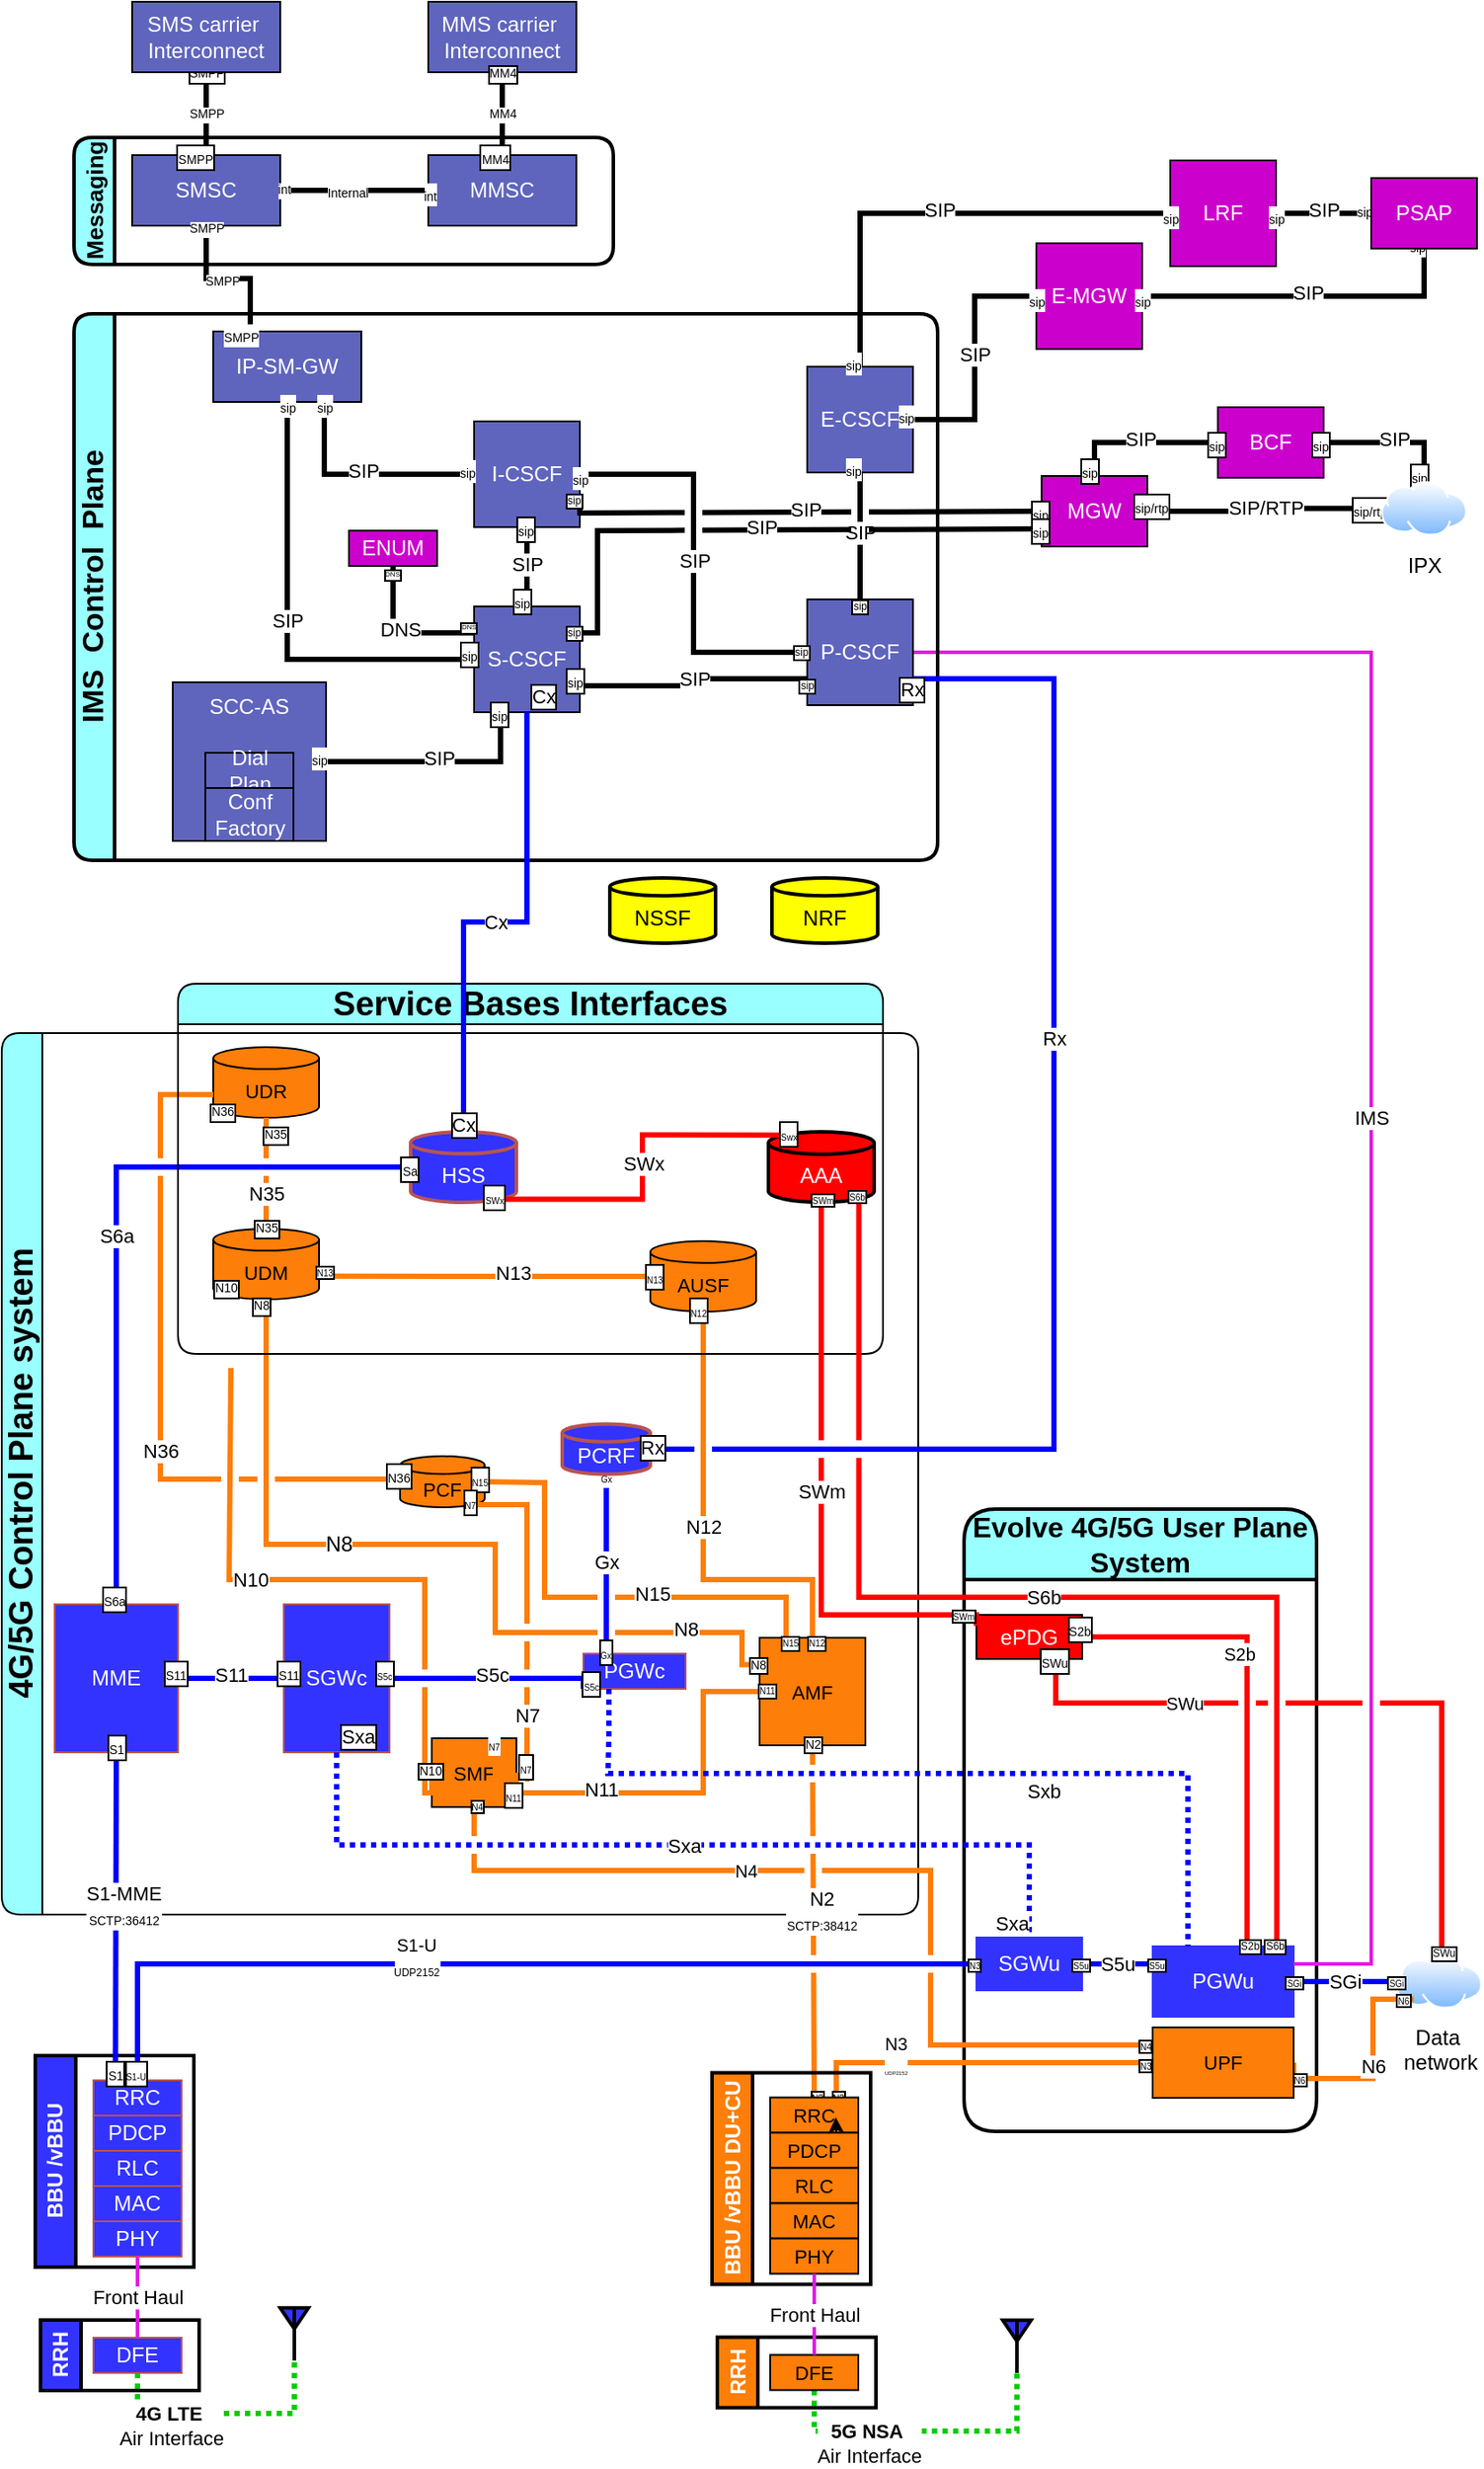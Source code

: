 <mxfile version="21.2.8" type="device" pages="2">
  <diagram id="0KyCtkmJ1Us4flR_5Xj5" name="Core - Functional Elements Block Diagram">
    <mxGraphModel dx="1319" dy="2979" grid="1" gridSize="10" guides="1" tooltips="1" connect="1" arrows="1" fold="1" page="1" pageScale="1" pageWidth="850" pageHeight="1100" math="0" shadow="0">
      <root>
        <mxCell id="0" />
        <mxCell id="1" parent="0" />
        <mxCell id="QGg3zWz-sHo2i-8fJLuA-7" value="4G/5G Control Plane system" style="swimlane;horizontal=0;whiteSpace=wrap;html=1;fillColor=#99FFFF;fontSize=19;rounded=1;shadow=0;glass=0;swimlaneLine=1;" parent="1" vertex="1">
          <mxGeometry x="3" y="-1615" width="520" height="500" as="geometry" />
        </mxCell>
        <mxCell id="xtYGAM4QTPD2Z_4Wd-O4-1" value="SMF" style="rounded=0;whiteSpace=wrap;html=1;fillColor=#fd7e08;strokeColor=#000000;fontColor=default;fontSize=11;labelBackgroundColor=#FD7E08;endArrow=none;strokeWidth=1;endFill=0;fillStyle=solid;" parent="QGg3zWz-sHo2i-8fJLuA-7" vertex="1">
          <mxGeometry x="244" y="400" width="48" height="39" as="geometry" />
        </mxCell>
        <mxCell id="QGg3zWz-sHo2i-8fJLuA-3" value="MME" style="rounded=0;whiteSpace=wrap;html=1;fillColor=#3333FF;strokeColor=#b85450;fontColor=#FFFFFF;" parent="QGg3zWz-sHo2i-8fJLuA-7" vertex="1">
          <mxGeometry x="30" y="324" width="70" height="84" as="geometry" />
        </mxCell>
        <mxCell id="QGg3zWz-sHo2i-8fJLuA-93" value="" style="edgeStyle=elbowEdgeStyle;rounded=0;jumpStyle=gap;orthogonalLoop=1;jettySize=auto;elbow=vertical;html=1;strokeColor=#00CC00;strokeWidth=3;fontSize=7;fontColor=#000000;startArrow=none;startFill=0;endArrow=none;endFill=0;" parent="QGg3zWz-sHo2i-8fJLuA-7" source="QGg3zWz-sHo2i-8fJLuA-5" target="QGg3zWz-sHo2i-8fJLuA-3" edge="1">
          <mxGeometry relative="1" as="geometry" />
        </mxCell>
        <mxCell id="QGg3zWz-sHo2i-8fJLuA-94" value="" style="edgeStyle=elbowEdgeStyle;rounded=0;jumpStyle=gap;orthogonalLoop=1;jettySize=auto;elbow=vertical;html=1;strokeColor=#00CC00;strokeWidth=3;fontSize=7;fontColor=#000000;startArrow=none;startFill=0;endArrow=none;endFill=0;" parent="QGg3zWz-sHo2i-8fJLuA-7" source="QGg3zWz-sHo2i-8fJLuA-5" target="QGg3zWz-sHo2i-8fJLuA-3" edge="1">
          <mxGeometry relative="1" as="geometry" />
        </mxCell>
        <mxCell id="QGg3zWz-sHo2i-8fJLuA-5" value="SGWc" style="rounded=0;whiteSpace=wrap;html=1;fillColor=#3333FF;strokeColor=#b85450;fontColor=#FFFFFF;" parent="QGg3zWz-sHo2i-8fJLuA-7" vertex="1">
          <mxGeometry x="160" y="324" width="60" height="84" as="geometry" />
        </mxCell>
        <mxCell id="QGg3zWz-sHo2i-8fJLuA-17" value="PGWc" style="rounded=0;whiteSpace=wrap;html=1;fillColor=#3333FF;strokeColor=#b85450;fontColor=#FFFFFF;" parent="QGg3zWz-sHo2i-8fJLuA-7" vertex="1">
          <mxGeometry x="330" y="352" width="58" height="20" as="geometry" />
        </mxCell>
        <mxCell id="QGg3zWz-sHo2i-8fJLuA-53" value="HSS" style="shape=cylinder3;whiteSpace=wrap;html=1;boundedLbl=1;backgroundOutline=1;size=6.204;fillStyle=solid;strokeWidth=2;fillColor=#3333FF;strokeColor=#b85450;fontColor=#FFFFFF;rounded=0;" parent="QGg3zWz-sHo2i-8fJLuA-7" vertex="1">
          <mxGeometry x="232" y="56" width="60" height="40" as="geometry" />
        </mxCell>
        <mxCell id="QGg3zWz-sHo2i-8fJLuA-89" value="" style="endArrow=none;html=1;rounded=0;strokeColor=#0000FF;strokeWidth=3;jumpStyle=gap;endFill=0;exitX=1;exitY=0.5;exitDx=0;exitDy=0;entryX=0;entryY=0.5;entryDx=0;entryDy=0;edgeStyle=orthogonalEdgeStyle;" parent="QGg3zWz-sHo2i-8fJLuA-7" source="QGg3zWz-sHo2i-8fJLuA-3" target="QGg3zWz-sHo2i-8fJLuA-5" edge="1">
          <mxGeometry relative="1" as="geometry">
            <mxPoint x="52.5" y="418" as="sourcePoint" />
            <mxPoint x="52.5" y="528" as="targetPoint" />
          </mxGeometry>
        </mxCell>
        <mxCell id="QGg3zWz-sHo2i-8fJLuA-90" value="S11" style="edgeLabel;resizable=0;html=1;align=center;verticalAlign=middle;fillStyle=solid;strokeWidth=2;fillColor=#99FFFF;" parent="QGg3zWz-sHo2i-8fJLuA-89" connectable="0" vertex="1">
          <mxGeometry relative="1" as="geometry">
            <mxPoint y="-2" as="offset" />
          </mxGeometry>
        </mxCell>
        <mxCell id="QGg3zWz-sHo2i-8fJLuA-91" value="&lt;font style=&quot;font-size: 7px;&quot;&gt;S11&lt;/font&gt;" style="edgeLabel;resizable=0;html=1;align=left;verticalAlign=bottom;fillStyle=solid;strokeWidth=2;fillColor=#99FFFF;" parent="QGg3zWz-sHo2i-8fJLuA-89" connectable="0" vertex="1">
          <mxGeometry x="-1" relative="1" as="geometry">
            <mxPoint x="-10" y="6" as="offset" />
          </mxGeometry>
        </mxCell>
        <mxCell id="QGg3zWz-sHo2i-8fJLuA-92" value="&lt;font style=&quot;font-size: 7px;&quot;&gt;S11&lt;/font&gt;" style="edgeLabel;resizable=0;html=1;align=right;verticalAlign=bottom;fillStyle=solid;strokeWidth=2;fillColor=#99FFFF;labelBorderColor=default;" parent="QGg3zWz-sHo2i-8fJLuA-89" connectable="0" vertex="1">
          <mxGeometry x="1" relative="1" as="geometry">
            <mxPoint x="10" y="6" as="offset" />
          </mxGeometry>
        </mxCell>
        <mxCell id="4vko9k7wEjIN3zrdHW4l-67" value="&lt;font style=&quot;font-size: 7px;&quot;&gt;S11&lt;/font&gt;" style="edgeLabel;resizable=0;html=1;align=left;verticalAlign=bottom;fillStyle=solid;strokeWidth=2;fillColor=#99FFFF;" parent="QGg3zWz-sHo2i-8fJLuA-89" connectable="0" vertex="1">
          <mxGeometry x="-1" relative="1" as="geometry">
            <mxPoint x="-10" y="6" as="offset" />
          </mxGeometry>
        </mxCell>
        <mxCell id="4vko9k7wEjIN3zrdHW4l-70" value="&lt;font style=&quot;font-size: 7px;&quot;&gt;S11&lt;/font&gt;" style="edgeLabel;resizable=0;html=1;align=left;verticalAlign=bottom;fillStyle=solid;strokeWidth=2;fillColor=#99FFFF;labelBorderColor=default;" parent="QGg3zWz-sHo2i-8fJLuA-89" connectable="0" vertex="1">
          <mxGeometry x="-1" relative="1" as="geometry">
            <mxPoint x="-10" y="6" as="offset" />
          </mxGeometry>
        </mxCell>
        <mxCell id="QGg3zWz-sHo2i-8fJLuA-98" value="" style="endArrow=none;html=1;rounded=0;strokeColor=#0000FF;strokeWidth=3;jumpStyle=gap;endFill=0;exitX=1;exitY=0.5;exitDx=0;exitDy=0;entryX=0;entryY=1;entryDx=0;entryDy=0;edgeStyle=orthogonalEdgeStyle;" parent="QGg3zWz-sHo2i-8fJLuA-7" source="QGg3zWz-sHo2i-8fJLuA-5" target="QGg3zWz-sHo2i-8fJLuA-17" edge="1">
          <mxGeometry relative="1" as="geometry">
            <mxPoint x="110" y="382" as="sourcePoint" />
            <mxPoint x="170" y="382" as="targetPoint" />
            <Array as="points">
              <mxPoint x="330" y="366" />
            </Array>
          </mxGeometry>
        </mxCell>
        <mxCell id="QGg3zWz-sHo2i-8fJLuA-99" value="S5c" style="edgeLabel;resizable=0;html=1;align=center;verticalAlign=middle;fillStyle=solid;strokeWidth=2;fillColor=#99FFFF;" parent="QGg3zWz-sHo2i-8fJLuA-98" connectable="0" vertex="1">
          <mxGeometry relative="1" as="geometry">
            <mxPoint y="-2" as="offset" />
          </mxGeometry>
        </mxCell>
        <mxCell id="QGg3zWz-sHo2i-8fJLuA-100" value="&lt;font style=&quot;font-size: 5px;&quot;&gt;S5c&lt;/font&gt;" style="edgeLabel;resizable=0;html=1;align=left;verticalAlign=bottom;fillStyle=solid;strokeWidth=2;fillColor=#99FFFF;labelBorderColor=default;" parent="QGg3zWz-sHo2i-8fJLuA-98" connectable="0" vertex="1">
          <mxGeometry x="-1" relative="1" as="geometry">
            <mxPoint x="-10" y="6" as="offset" />
          </mxGeometry>
        </mxCell>
        <mxCell id="QGg3zWz-sHo2i-8fJLuA-101" value="&lt;font style=&quot;font-size: 5px;&quot;&gt;S5c&lt;/font&gt;" style="edgeLabel;resizable=0;html=1;align=right;verticalAlign=bottom;fillStyle=solid;strokeWidth=2;fillColor=#99FFFF;labelBorderColor=default;" parent="QGg3zWz-sHo2i-8fJLuA-98" connectable="0" vertex="1">
          <mxGeometry x="1" relative="1" as="geometry">
            <mxPoint x="10" y="6" as="offset" />
          </mxGeometry>
        </mxCell>
        <mxCell id="QGg3zWz-sHo2i-8fJLuA-102" value="PCF" style="shape=cylinder3;whiteSpace=wrap;html=1;boundedLbl=1;backgroundOutline=1;size=5.061;fillStyle=solid;strokeWidth=1;fontSize=11;fontColor=default;fillColor=#fd7e08;strokeColor=#000000;rounded=0;labelBackgroundColor=#FD7E08;endArrow=none;endFill=0;" parent="QGg3zWz-sHo2i-8fJLuA-7" vertex="1">
          <mxGeometry x="226" y="240" width="48" height="29" as="geometry" />
        </mxCell>
        <mxCell id="QGg3zWz-sHo2i-8fJLuA-104" value="" style="endArrow=none;html=1;rounded=0;strokeColor=#0000FF;strokeWidth=3;jumpStyle=gap;endFill=0;exitX=0.5;exitY=1;exitDx=0;exitDy=0;entryX=0.25;entryY=0;entryDx=0;entryDy=0;edgeStyle=orthogonalEdgeStyle;exitPerimeter=0;" parent="QGg3zWz-sHo2i-8fJLuA-7" source="xtYGAM4QTPD2Z_4Wd-O4-3" target="QGg3zWz-sHo2i-8fJLuA-17" edge="1">
          <mxGeometry relative="1" as="geometry">
            <mxPoint x="230" y="397" as="sourcePoint" />
            <mxPoint x="376" y="394.5" as="targetPoint" />
            <Array as="points">
              <mxPoint x="343" y="352" />
            </Array>
          </mxGeometry>
        </mxCell>
        <mxCell id="QGg3zWz-sHo2i-8fJLuA-105" value="Gx" style="edgeLabel;resizable=0;html=1;align=center;verticalAlign=middle;fillStyle=solid;strokeWidth=2;fillColor=#99FFFF;" parent="QGg3zWz-sHo2i-8fJLuA-104" connectable="0" vertex="1">
          <mxGeometry relative="1" as="geometry">
            <mxPoint y="-2" as="offset" />
          </mxGeometry>
        </mxCell>
        <mxCell id="QGg3zWz-sHo2i-8fJLuA-106" value="&lt;font style=&quot;font-size: 5px;&quot;&gt;Gx&lt;/font&gt;" style="edgeLabel;resizable=0;html=1;align=left;verticalAlign=bottom;fillStyle=solid;strokeWidth=2;fillColor=#99FFFF;" parent="QGg3zWz-sHo2i-8fJLuA-104" connectable="0" vertex="1">
          <mxGeometry x="-1" relative="1" as="geometry">
            <mxPoint x="-5" y="9" as="offset" />
          </mxGeometry>
        </mxCell>
        <mxCell id="QGg3zWz-sHo2i-8fJLuA-107" value="&lt;font style=&quot;font-size: 5px;&quot;&gt;Gx&lt;/font&gt;" style="edgeLabel;resizable=0;html=1;align=right;verticalAlign=bottom;fillStyle=solid;strokeWidth=2;fillColor=#99FFFF;labelBorderColor=default;" parent="QGg3zWz-sHo2i-8fJLuA-104" connectable="0" vertex="1">
          <mxGeometry x="1" relative="1" as="geometry">
            <mxPoint x="3" y="8" as="offset" />
          </mxGeometry>
        </mxCell>
        <mxCell id="QGg3zWz-sHo2i-8fJLuA-108" value="" style="endArrow=none;html=1;rounded=0;strokeColor=#0000FF;strokeWidth=3;jumpStyle=gap;endFill=0;exitX=0.5;exitY=0;exitDx=0;exitDy=0;entryX=0;entryY=0.5;entryDx=0;entryDy=0;edgeStyle=orthogonalEdgeStyle;entryPerimeter=0;" parent="QGg3zWz-sHo2i-8fJLuA-7" source="QGg3zWz-sHo2i-8fJLuA-3" target="QGg3zWz-sHo2i-8fJLuA-53" edge="1">
          <mxGeometry relative="1" as="geometry">
            <mxPoint x="110" y="376" as="sourcePoint" />
            <mxPoint x="170" y="376" as="targetPoint" />
          </mxGeometry>
        </mxCell>
        <mxCell id="QGg3zWz-sHo2i-8fJLuA-109" value="S6a" style="edgeLabel;resizable=0;html=1;align=center;verticalAlign=middle;fillStyle=solid;strokeWidth=2;fillColor=#99FFFF;" parent="QGg3zWz-sHo2i-8fJLuA-108" connectable="0" vertex="1">
          <mxGeometry relative="1" as="geometry">
            <mxPoint y="-2" as="offset" />
          </mxGeometry>
        </mxCell>
        <mxCell id="QGg3zWz-sHo2i-8fJLuA-110" value="&lt;font style=&quot;font-size: 7px;&quot;&gt;S6a&lt;/font&gt;" style="edgeLabel;resizable=0;html=1;align=left;verticalAlign=bottom;fillStyle=solid;strokeWidth=2;fillColor=#99FFFF;" parent="QGg3zWz-sHo2i-8fJLuA-108" connectable="0" vertex="1">
          <mxGeometry x="-1" relative="1" as="geometry">
            <mxPoint x="-10" y="6" as="offset" />
          </mxGeometry>
        </mxCell>
        <mxCell id="QGg3zWz-sHo2i-8fJLuA-111" value="&lt;font style=&quot;font-size: 7px;&quot;&gt;Sa&lt;/font&gt;" style="edgeLabel;resizable=0;html=1;align=right;verticalAlign=bottom;fillStyle=solid;strokeWidth=2;fillColor=#99FFFF;labelBorderColor=default;" parent="QGg3zWz-sHo2i-8fJLuA-108" connectable="0" vertex="1">
          <mxGeometry x="1" relative="1" as="geometry">
            <mxPoint x="5" y="10" as="offset" />
          </mxGeometry>
        </mxCell>
        <mxCell id="4vko9k7wEjIN3zrdHW4l-63" value="&lt;font style=&quot;font-size: 7px;&quot;&gt;S6a&lt;/font&gt;" style="edgeLabel;resizable=0;html=1;align=left;verticalAlign=bottom;fillStyle=solid;strokeWidth=2;fillColor=#99FFFF;" parent="QGg3zWz-sHo2i-8fJLuA-108" connectable="0" vertex="1">
          <mxGeometry x="-1" relative="1" as="geometry">
            <mxPoint x="-10" y="6" as="offset" />
          </mxGeometry>
        </mxCell>
        <mxCell id="4vko9k7wEjIN3zrdHW4l-65" value="&lt;font style=&quot;font-size: 7px;&quot;&gt;S6a&lt;/font&gt;" style="edgeLabel;resizable=0;html=1;align=left;verticalAlign=bottom;fillStyle=solid;strokeWidth=2;fillColor=#99FFFF;" parent="QGg3zWz-sHo2i-8fJLuA-108" connectable="0" vertex="1">
          <mxGeometry x="-1" relative="1" as="geometry">
            <mxPoint x="-10" y="6" as="offset" />
          </mxGeometry>
        </mxCell>
        <mxCell id="4vko9k7wEjIN3zrdHW4l-68" value="&lt;font style=&quot;font-size: 7px;&quot;&gt;S6a&lt;/font&gt;" style="edgeLabel;resizable=0;html=1;align=left;verticalAlign=bottom;fillStyle=solid;strokeWidth=2;fillColor=#99FFFF;labelBorderColor=default;" parent="QGg3zWz-sHo2i-8fJLuA-108" connectable="0" vertex="1">
          <mxGeometry x="-1" relative="1" as="geometry">
            <mxPoint x="-10" y="6" as="offset" />
          </mxGeometry>
        </mxCell>
        <mxCell id="QGg3zWz-sHo2i-8fJLuA-114" value="AMF" style="rounded=0;whiteSpace=wrap;html=1;fillColor=#fd7e08;strokeColor=#000000;fontColor=default;labelBackgroundColor=#FD7E08;endArrow=none;fontSize=11;strokeWidth=1;endFill=0;fillStyle=solid;" parent="QGg3zWz-sHo2i-8fJLuA-7" vertex="1">
          <mxGeometry x="430" y="343" width="60" height="61" as="geometry" />
        </mxCell>
        <mxCell id="QGg3zWz-sHo2i-8fJLuA-198" value="" style="endArrow=none;html=1;rounded=0;strokeColor=#fd7e08;strokeWidth=3;jumpStyle=gap;endFill=0;entryX=0;entryY=0.5;entryDx=0;entryDy=0;edgeStyle=orthogonalEdgeStyle;exitX=1;exitY=0.5;exitDx=0;exitDy=0;" parent="QGg3zWz-sHo2i-8fJLuA-7" source="xtYGAM4QTPD2Z_4Wd-O4-1" target="QGg3zWz-sHo2i-8fJLuA-114" edge="1">
          <mxGeometry relative="1" as="geometry">
            <mxPoint x="308" y="423" as="sourcePoint" />
            <mxPoint x="304" y="394.5" as="targetPoint" />
            <Array as="points">
              <mxPoint x="398" y="431" />
              <mxPoint x="398" y="374" />
            </Array>
          </mxGeometry>
        </mxCell>
        <mxCell id="QGg3zWz-sHo2i-8fJLuA-199" value="N11" style="edgeLabel;resizable=0;html=1;align=center;verticalAlign=middle;fillStyle=solid;strokeWidth=3;fillColor=#99FFFF;endArrow=none;rounded=0;strokeColor=#fd7e08;endFill=0;" parent="QGg3zWz-sHo2i-8fJLuA-198" connectable="0" vertex="1">
          <mxGeometry relative="1" as="geometry">
            <mxPoint x="-44" y="-2" as="offset" />
          </mxGeometry>
        </mxCell>
        <mxCell id="QGg3zWz-sHo2i-8fJLuA-200" value="&lt;font style=&quot;font-size: 5px;&quot;&gt;N11&lt;/font&gt;" style="edgeLabel;resizable=0;html=1;align=left;verticalAlign=bottom;fillStyle=solid;strokeWidth=2;fillColor=#99FFFF;labelBorderColor=default;" parent="QGg3zWz-sHo2i-8fJLuA-198" connectable="0" vertex="1">
          <mxGeometry x="-1" relative="1" as="geometry">
            <mxPoint x="-9" y="22" as="offset" />
          </mxGeometry>
        </mxCell>
        <mxCell id="QGg3zWz-sHo2i-8fJLuA-201" value="&lt;font style=&quot;font-size: 5px;&quot;&gt;N11&lt;/font&gt;" style="edgeLabel;resizable=0;html=1;align=left;verticalAlign=bottom;fillStyle=solid;strokeWidth=2;fillColor=#99FFFF;fontSize=6;labelBorderColor=default;" parent="QGg3zWz-sHo2i-8fJLuA-198" connectable="0" vertex="1">
          <mxGeometry x="1" relative="1" as="geometry">
            <mxPoint x="-3" y="6" as="offset" />
          </mxGeometry>
        </mxCell>
        <mxCell id="1DPSx7_b_bZ7uYtGb1CO-61" value="UDM" style="shape=cylinder3;whiteSpace=wrap;html=1;boundedLbl=1;backgroundOutline=1;size=6.204;fillStyle=solid;strokeWidth=1;fillColor=#fd7e08;fontSize=11;strokeColor=#000000;rounded=0;labelBackgroundColor=#FD7E08;endArrow=none;endFill=0;" parent="QGg3zWz-sHo2i-8fJLuA-7" vertex="1">
          <mxGeometry x="120" y="111" width="60" height="40" as="geometry" />
        </mxCell>
        <mxCell id="1DPSx7_b_bZ7uYtGb1CO-62" value="UDR" style="shape=cylinder3;whiteSpace=wrap;html=1;boundedLbl=1;backgroundOutline=1;size=6.204;fillStyle=solid;strokeWidth=1;fillColor=#fd7e08;fontSize=11;strokeColor=#000000;rounded=0;labelBackgroundColor=#FD7E08;endArrow=none;endFill=0;" parent="QGg3zWz-sHo2i-8fJLuA-7" vertex="1">
          <mxGeometry x="120" y="8" width="60" height="40" as="geometry" />
        </mxCell>
        <mxCell id="1DPSx7_b_bZ7uYtGb1CO-67" value="" style="endArrow=none;html=1;rounded=0;strokeColor=#fd7e08;strokeWidth=3;jumpStyle=gap;endFill=0;entryX=0.5;entryY=1;entryDx=0;entryDy=0;edgeStyle=orthogonalEdgeStyle;entryPerimeter=0;exitX=0.5;exitY=0;exitDx=0;exitDy=0;exitPerimeter=0;" parent="QGg3zWz-sHo2i-8fJLuA-7" source="1DPSx7_b_bZ7uYtGb1CO-61" target="1DPSx7_b_bZ7uYtGb1CO-62" edge="1">
          <mxGeometry relative="1" as="geometry">
            <mxPoint x="160" y="102" as="sourcePoint" />
            <mxPoint x="242.0" y="99.796" as="targetPoint" />
          </mxGeometry>
        </mxCell>
        <mxCell id="1DPSx7_b_bZ7uYtGb1CO-68" value="N35" style="edgeLabel;resizable=0;html=1;align=center;verticalAlign=middle;fillStyle=solid;strokeWidth=2;fillColor=#99FFFF;" parent="1DPSx7_b_bZ7uYtGb1CO-67" connectable="0" vertex="1">
          <mxGeometry relative="1" as="geometry">
            <mxPoint y="11" as="offset" />
          </mxGeometry>
        </mxCell>
        <mxCell id="1DPSx7_b_bZ7uYtGb1CO-69" value="&lt;font style=&quot;font-size: 7px;&quot;&gt;N35&lt;/font&gt;" style="edgeLabel;resizable=0;html=1;align=center;verticalAlign=middle;fillStyle=solid;strokeWidth=2;fillColor=none;fontSize=5;fontColor=#000000;labelBorderColor=default;" parent="1DPSx7_b_bZ7uYtGb1CO-67" connectable="0" vertex="1">
          <mxGeometry x="-1" relative="1" as="geometry">
            <mxPoint as="offset" />
          </mxGeometry>
        </mxCell>
        <mxCell id="1DPSx7_b_bZ7uYtGb1CO-70" value="&lt;font style=&quot;font-size: 7px;&quot;&gt;N35&lt;/font&gt;" style="edgeLabel;resizable=0;html=1;align=center;verticalAlign=middle;fillStyle=solid;strokeWidth=2;fillColor=none;fontSize=5;fontColor=#000000;labelBorderColor=default;" parent="1DPSx7_b_bZ7uYtGb1CO-67" connectable="0" vertex="1">
          <mxGeometry x="1" relative="1" as="geometry">
            <mxPoint x="5" y="10" as="offset" />
          </mxGeometry>
        </mxCell>
        <mxCell id="1DPSx7_b_bZ7uYtGb1CO-71" value="" style="endArrow=none;html=1;rounded=0;strokeColor=#fd7e08;strokeWidth=3;jumpStyle=gap;endFill=0;exitX=0.5;exitY=1;exitDx=0;exitDy=0;edgeStyle=orthogonalEdgeStyle;exitPerimeter=0;entryX=0;entryY=0.25;entryDx=0;entryDy=0;" parent="QGg3zWz-sHo2i-8fJLuA-7" source="1DPSx7_b_bZ7uYtGb1CO-61" target="QGg3zWz-sHo2i-8fJLuA-114" edge="1">
          <mxGeometry relative="1" as="geometry">
            <mxPoint x="190" y="179" as="sourcePoint" />
            <mxPoint x="242.0" y="137.796" as="targetPoint" />
            <Array as="points">
              <mxPoint x="150" y="290" />
              <mxPoint x="280" y="290" />
              <mxPoint x="280" y="340" />
              <mxPoint x="420" y="340" />
              <mxPoint x="420" y="358" />
            </Array>
          </mxGeometry>
        </mxCell>
        <mxCell id="1DPSx7_b_bZ7uYtGb1CO-72" value="N8" style="edgeLabel;resizable=0;html=1;align=center;verticalAlign=middle;fillStyle=solid;strokeWidth=2;fillColor=#99FFFF;" parent="1DPSx7_b_bZ7uYtGb1CO-71" connectable="0" vertex="1">
          <mxGeometry relative="1" as="geometry">
            <mxPoint x="133" y="48" as="offset" />
          </mxGeometry>
        </mxCell>
        <mxCell id="1DPSx7_b_bZ7uYtGb1CO-73" value="&lt;font style=&quot;font-size: 7px;&quot;&gt;N8&lt;/font&gt;" style="edgeLabel;resizable=0;html=1;align=center;verticalAlign=middle;fillStyle=solid;strokeWidth=2;fillColor=none;fontSize=5;fontColor=#000000;labelBorderColor=default;" parent="1DPSx7_b_bZ7uYtGb1CO-71" connectable="0" vertex="1">
          <mxGeometry x="-1" relative="1" as="geometry">
            <mxPoint x="-3" y="4" as="offset" />
          </mxGeometry>
        </mxCell>
        <mxCell id="1DPSx7_b_bZ7uYtGb1CO-74" value="&lt;font style=&quot;font-size: 7px;&quot;&gt;N8&lt;/font&gt;" style="edgeLabel;resizable=0;html=1;align=left;verticalAlign=bottom;fillStyle=solid;strokeWidth=2;fillColor=#99FFFF;fontSize=6;labelBorderColor=default;" parent="1DPSx7_b_bZ7uYtGb1CO-71" connectable="0" vertex="1">
          <mxGeometry x="1" relative="1" as="geometry">
            <mxPoint x="-8" y="7" as="offset" />
          </mxGeometry>
        </mxCell>
        <mxCell id="1DPSx7_b_bZ7uYtGb1CO-83" value="N8" style="edgeLabel;html=1;align=center;verticalAlign=middle;resizable=0;points=[];fontSize=12;fontFamily=Helvetica;fontColor=default;" parent="1DPSx7_b_bZ7uYtGb1CO-71" vertex="1" connectable="0">
          <mxGeometry x="-0.404" relative="1" as="geometry">
            <mxPoint x="35" as="offset" />
          </mxGeometry>
        </mxCell>
        <mxCell id="1DPSx7_b_bZ7uYtGb1CO-75" value="" style="endArrow=none;html=1;rounded=0;strokeColor=#fd7e08;strokeWidth=3;jumpStyle=gap;endFill=0;edgeStyle=orthogonalEdgeStyle;exitX=0;exitY=0.5;exitDx=0;exitDy=0;" parent="QGg3zWz-sHo2i-8fJLuA-7" source="xtYGAM4QTPD2Z_4Wd-O4-1" edge="1">
          <mxGeometry relative="1" as="geometry">
            <mxPoint x="248" y="413" as="sourcePoint" />
            <mxPoint x="130" y="190" as="targetPoint" />
            <Array as="points">
              <mxPoint x="240" y="431" />
              <mxPoint x="240" y="310" />
              <mxPoint x="129" y="310" />
              <mxPoint x="129" y="190" />
            </Array>
          </mxGeometry>
        </mxCell>
        <mxCell id="1DPSx7_b_bZ7uYtGb1CO-76" value="N10" style="edgeLabel;resizable=0;html=1;align=center;verticalAlign=middle;fillStyle=solid;strokeWidth=2;fillColor=#99FFFF;" parent="1DPSx7_b_bZ7uYtGb1CO-75" connectable="0" vertex="1">
          <mxGeometry relative="1" as="geometry">
            <mxPoint x="-51" as="offset" />
          </mxGeometry>
        </mxCell>
        <mxCell id="1DPSx7_b_bZ7uYtGb1CO-77" value="&lt;font style=&quot;font-size: 7px;&quot;&gt;N10&lt;/font&gt;" style="edgeLabel;resizable=0;html=1;align=left;verticalAlign=bottom;fillStyle=solid;strokeWidth=2;fillColor=#99FFFF;fontSize=7;" parent="1DPSx7_b_bZ7uYtGb1CO-75" connectable="0" vertex="1">
          <mxGeometry x="-1" relative="1" as="geometry">
            <mxPoint x="-10" y="6" as="offset" />
          </mxGeometry>
        </mxCell>
        <mxCell id="1DPSx7_b_bZ7uYtGb1CO-78" value="&lt;font style=&quot;font-size: 7px;&quot;&gt;N10&lt;/font&gt;" style="edgeLabel;resizable=0;html=1;align=center;verticalAlign=middle;fillStyle=solid;strokeWidth=2;fillColor=none;fontSize=5;fontColor=#000000;labelBorderColor=default;" parent="1DPSx7_b_bZ7uYtGb1CO-75" connectable="0" vertex="1">
          <mxGeometry x="1" relative="1" as="geometry">
            <mxPoint x="-3" y="-45" as="offset" />
          </mxGeometry>
        </mxCell>
        <mxCell id="4vko9k7wEjIN3zrdHW4l-71" value="&lt;font style=&quot;font-size: 7px;&quot;&gt;N10&lt;/font&gt;" style="edgeLabel;resizable=0;html=1;align=left;verticalAlign=bottom;fillStyle=solid;strokeWidth=2;fillColor=#99FFFF;fontSize=7;" parent="1DPSx7_b_bZ7uYtGb1CO-75" connectable="0" vertex="1">
          <mxGeometry x="-1" relative="1" as="geometry">
            <mxPoint x="-10" y="6" as="offset" />
          </mxGeometry>
        </mxCell>
        <mxCell id="4vko9k7wEjIN3zrdHW4l-73" value="&lt;font style=&quot;font-size: 7px;&quot;&gt;N10&lt;/font&gt;" style="edgeLabel;resizable=0;html=1;align=left;verticalAlign=bottom;fillStyle=solid;strokeWidth=2;fillColor=#99FFFF;fontSize=7;" parent="1DPSx7_b_bZ7uYtGb1CO-75" connectable="0" vertex="1">
          <mxGeometry x="-1" relative="1" as="geometry">
            <mxPoint x="-10" y="6" as="offset" />
          </mxGeometry>
        </mxCell>
        <mxCell id="4vko9k7wEjIN3zrdHW4l-75" value="&lt;font style=&quot;font-size: 7px;&quot;&gt;N10&lt;/font&gt;" style="edgeLabel;resizable=0;html=1;align=left;verticalAlign=bottom;fillStyle=solid;strokeWidth=2;fillColor=#99FFFF;fontSize=7;labelBorderColor=default;" parent="1DPSx7_b_bZ7uYtGb1CO-75" connectable="0" vertex="1">
          <mxGeometry x="-1" relative="1" as="geometry">
            <mxPoint x="-10" y="6" as="offset" />
          </mxGeometry>
        </mxCell>
        <mxCell id="1DPSx7_b_bZ7uYtGb1CO-79" value="" style="endArrow=none;html=1;rounded=0;strokeColor=#fd7e08;strokeWidth=3;jumpStyle=gap;endFill=0;entryX=0;entryY=0;entryDx=0;entryDy=26.898;edgeStyle=orthogonalEdgeStyle;entryPerimeter=0;exitX=0;exitY=0.5;exitDx=0;exitDy=0;exitPerimeter=0;" parent="QGg3zWz-sHo2i-8fJLuA-7" source="QGg3zWz-sHo2i-8fJLuA-102" target="1DPSx7_b_bZ7uYtGb1CO-62" edge="1">
          <mxGeometry relative="1" as="geometry">
            <mxPoint x="238.96" y="203.468" as="sourcePoint" />
            <mxPoint x="138.7" y="159.201" as="targetPoint" />
            <Array as="points">
              <mxPoint x="232" y="253" />
              <mxPoint x="90" y="253" />
              <mxPoint x="90" y="35" />
            </Array>
          </mxGeometry>
        </mxCell>
        <mxCell id="1DPSx7_b_bZ7uYtGb1CO-80" value="N36" style="edgeLabel;resizable=0;html=1;align=center;verticalAlign=middle;fillStyle=solid;strokeWidth=2;fillColor=#99FFFF;" parent="1DPSx7_b_bZ7uYtGb1CO-79" connectable="0" vertex="1">
          <mxGeometry relative="1" as="geometry">
            <mxPoint y="33" as="offset" />
          </mxGeometry>
        </mxCell>
        <mxCell id="1DPSx7_b_bZ7uYtGb1CO-81" value="&lt;font style=&quot;font-size: 7px;&quot;&gt;N36&lt;/font&gt;" style="edgeLabel;resizable=0;html=1;align=left;verticalAlign=bottom;fillStyle=solid;strokeWidth=2;fillColor=#99FFFF;labelBorderColor=default;" parent="1DPSx7_b_bZ7uYtGb1CO-79" connectable="0" vertex="1">
          <mxGeometry x="-1" relative="1" as="geometry">
            <mxPoint x="-10" y="6" as="offset" />
          </mxGeometry>
        </mxCell>
        <mxCell id="1DPSx7_b_bZ7uYtGb1CO-82" value="&lt;font style=&quot;font-size: 7px;&quot;&gt;N36&lt;/font&gt;" style="edgeLabel;resizable=0;html=1;align=center;verticalAlign=middle;fillStyle=solid;strokeWidth=2;fillColor=none;fontSize=5;fontColor=#000000;labelBorderColor=default;" parent="1DPSx7_b_bZ7uYtGb1CO-79" connectable="0" vertex="1">
          <mxGeometry x="1" relative="1" as="geometry">
            <mxPoint x="5" y="10" as="offset" />
          </mxGeometry>
        </mxCell>
        <mxCell id="1DPSx7_b_bZ7uYtGb1CO-84" value="AUSF" style="shape=cylinder3;whiteSpace=wrap;html=1;boundedLbl=1;backgroundOutline=1;size=6.204;fillStyle=solid;strokeWidth=1;fillColor=#fd7e08;fontSize=11;strokeColor=#000000;rounded=0;labelBackgroundColor=#FD7E08;endArrow=none;endFill=0;" parent="QGg3zWz-sHo2i-8fJLuA-7" vertex="1">
          <mxGeometry x="368" y="118" width="60" height="40" as="geometry" />
        </mxCell>
        <mxCell id="1DPSx7_b_bZ7uYtGb1CO-85" value="" style="endArrow=none;html=1;rounded=0;strokeColor=#fd7e08;strokeWidth=3;jumpStyle=gap;endFill=0;exitX=0;exitY=0.5;exitDx=0;exitDy=0;entryX=1;entryY=0;entryDx=0;entryDy=26.898;edgeStyle=orthogonalEdgeStyle;exitPerimeter=0;entryPerimeter=0;" parent="QGg3zWz-sHo2i-8fJLuA-7" source="1DPSx7_b_bZ7uYtGb1CO-84" target="1DPSx7_b_bZ7uYtGb1CO-61" edge="1">
          <mxGeometry relative="1" as="geometry">
            <mxPoint x="272" y="204" as="sourcePoint" />
            <mxPoint x="272" y="106" as="targetPoint" />
          </mxGeometry>
        </mxCell>
        <mxCell id="1DPSx7_b_bZ7uYtGb1CO-86" value="N13" style="edgeLabel;resizable=0;html=1;align=center;verticalAlign=middle;fillStyle=solid;strokeWidth=2;fillColor=#99FFFF;" parent="1DPSx7_b_bZ7uYtGb1CO-85" connectable="0" vertex="1">
          <mxGeometry relative="1" as="geometry">
            <mxPoint x="16" y="-2" as="offset" />
          </mxGeometry>
        </mxCell>
        <mxCell id="1DPSx7_b_bZ7uYtGb1CO-87" value="&lt;font style=&quot;font-size: 5px;&quot;&gt;N13&lt;/font&gt;" style="edgeLabel;resizable=0;html=1;align=left;verticalAlign=bottom;fillStyle=solid;strokeWidth=2;fillColor=#99FFFF;labelBorderColor=default;" parent="1DPSx7_b_bZ7uYtGb1CO-85" connectable="0" vertex="1">
          <mxGeometry x="-1" relative="1" as="geometry">
            <mxPoint x="-5" y="9" as="offset" />
          </mxGeometry>
        </mxCell>
        <mxCell id="1DPSx7_b_bZ7uYtGb1CO-88" value="&lt;font style=&quot;font-size: 5px;&quot;&gt;N13&lt;/font&gt;" style="edgeLabel;resizable=0;html=1;align=center;verticalAlign=middle;fillStyle=solid;strokeWidth=2;fillColor=none;fontSize=5;fontColor=#000000;labelBorderColor=default;" parent="1DPSx7_b_bZ7uYtGb1CO-85" connectable="0" vertex="1">
          <mxGeometry x="1" relative="1" as="geometry">
            <mxPoint x="3" y="-3" as="offset" />
          </mxGeometry>
        </mxCell>
        <mxCell id="1DPSx7_b_bZ7uYtGb1CO-89" value="" style="endArrow=none;html=1;rounded=0;strokeColor=#fd7e08;strokeWidth=3;jumpStyle=gap;endFill=0;exitX=0.5;exitY=0;exitDx=0;exitDy=0;entryX=0.5;entryY=1;entryDx=0;entryDy=0;edgeStyle=orthogonalEdgeStyle;entryPerimeter=0;" parent="QGg3zWz-sHo2i-8fJLuA-7" source="QGg3zWz-sHo2i-8fJLuA-114" target="1DPSx7_b_bZ7uYtGb1CO-84" edge="1">
          <mxGeometry relative="1" as="geometry">
            <mxPoint x="272" y="242" as="sourcePoint" />
            <mxPoint x="272" y="144" as="targetPoint" />
            <Array as="points">
              <mxPoint x="460" y="310" />
              <mxPoint x="398" y="310" />
            </Array>
          </mxGeometry>
        </mxCell>
        <mxCell id="1DPSx7_b_bZ7uYtGb1CO-90" value="N12" style="edgeLabel;resizable=0;html=1;align=center;verticalAlign=middle;fillStyle=solid;strokeWidth=2;fillColor=#99FFFF;" parent="1DPSx7_b_bZ7uYtGb1CO-89" connectable="0" vertex="1">
          <mxGeometry relative="1" as="geometry">
            <mxPoint y="-2" as="offset" />
          </mxGeometry>
        </mxCell>
        <mxCell id="1DPSx7_b_bZ7uYtGb1CO-91" value="&lt;font style=&quot;font-size: 5px;&quot;&gt;N12&lt;/font&gt;" style="edgeLabel;resizable=0;html=1;align=left;verticalAlign=bottom;fillStyle=solid;strokeWidth=2;fillColor=#99FFFF;fontSize=6;labelBorderColor=default;" parent="1DPSx7_b_bZ7uYtGb1CO-89" connectable="0" vertex="1">
          <mxGeometry x="-1" relative="1" as="geometry">
            <mxPoint x="-5" y="9" as="offset" />
          </mxGeometry>
        </mxCell>
        <mxCell id="1DPSx7_b_bZ7uYtGb1CO-92" value="&lt;font style=&quot;font-size: 5px;&quot;&gt;N12&lt;/font&gt;" style="edgeLabel;resizable=0;html=1;align=right;verticalAlign=bottom;fillStyle=solid;strokeWidth=2;fillColor=#99FFFF;labelBorderColor=default;" parent="1DPSx7_b_bZ7uYtGb1CO-89" connectable="0" vertex="1">
          <mxGeometry x="1" relative="1" as="geometry">
            <mxPoint x="3" y="8" as="offset" />
          </mxGeometry>
        </mxCell>
        <mxCell id="1DPSx7_b_bZ7uYtGb1CO-93" value="" style="endArrow=none;html=1;rounded=0;strokeColor=#fd7e08;strokeWidth=3;jumpStyle=gap;endFill=0;entryX=1;entryY=0.5;entryDx=0;entryDy=0;edgeStyle=orthogonalEdgeStyle;entryPerimeter=0;exitX=0.25;exitY=0;exitDx=0;exitDy=0;" parent="QGg3zWz-sHo2i-8fJLuA-7" source="QGg3zWz-sHo2i-8fJLuA-114" target="QGg3zWz-sHo2i-8fJLuA-102" edge="1">
          <mxGeometry relative="1" as="geometry">
            <mxPoint x="330" y="320" as="sourcePoint" />
            <mxPoint x="408" y="206" as="targetPoint" />
            <Array as="points">
              <mxPoint x="445" y="320" />
              <mxPoint x="308" y="320" />
              <mxPoint x="308" y="255" />
              <mxPoint x="292" y="255" />
            </Array>
          </mxGeometry>
        </mxCell>
        <mxCell id="1DPSx7_b_bZ7uYtGb1CO-94" value="N15" style="edgeLabel;resizable=0;html=1;align=center;verticalAlign=middle;fillStyle=solid;strokeWidth=2;fillColor=#99FFFF;" parent="1DPSx7_b_bZ7uYtGb1CO-93" connectable="0" vertex="1">
          <mxGeometry relative="1" as="geometry">
            <mxPoint x="30" y="-2" as="offset" />
          </mxGeometry>
        </mxCell>
        <mxCell id="1DPSx7_b_bZ7uYtGb1CO-95" value="&lt;font style=&quot;font-size: 5px;&quot;&gt;N15&lt;/font&gt;" style="edgeLabel;resizable=0;html=1;align=left;verticalAlign=bottom;fillStyle=solid;strokeWidth=2;fillColor=#99FFFF;fontSize=6;labelBorderColor=default;" parent="1DPSx7_b_bZ7uYtGb1CO-93" connectable="0" vertex="1">
          <mxGeometry x="-1" relative="1" as="geometry">
            <mxPoint x="-5" y="9" as="offset" />
          </mxGeometry>
        </mxCell>
        <mxCell id="1DPSx7_b_bZ7uYtGb1CO-96" value="&lt;font style=&quot;font-size: 5px;&quot;&gt;N15&lt;/font&gt;" style="edgeLabel;resizable=0;html=1;align=right;verticalAlign=bottom;fillStyle=solid;strokeWidth=2;fillColor=#99FFFF;labelBorderColor=default;" parent="1DPSx7_b_bZ7uYtGb1CO-93" connectable="0" vertex="1">
          <mxGeometry x="1" relative="1" as="geometry">
            <mxPoint x="3" y="8" as="offset" />
          </mxGeometry>
        </mxCell>
        <mxCell id="1DPSx7_b_bZ7uYtGb1CO-97" value="Service Bases Interfaces" style="swimlane;whiteSpace=wrap;html=1;strokeColor=rgb(0, 0, 0);fontFamily=Helvetica;fontSize=19;fontColor=rgb(0, 0, 0);startSize=23;fillColor=#99FFFF;rounded=1;shadow=0;glass=0;" parent="QGg3zWz-sHo2i-8fJLuA-7" vertex="1">
          <mxGeometry x="100" y="-28" width="400" height="210" as="geometry" />
        </mxCell>
        <mxCell id="1DPSx7_b_bZ7uYtGb1CO-99" value="" style="endArrow=none;html=1;rounded=0;strokeColor=#fd7e08;strokeWidth=3;jumpStyle=gap;endFill=0;edgeStyle=orthogonalEdgeStyle;entryX=0.855;entryY=1;entryDx=0;entryDy=-1.468;entryPerimeter=0;exitX=0.75;exitY=0;exitDx=0;exitDy=0;" parent="QGg3zWz-sHo2i-8fJLuA-7" source="xtYGAM4QTPD2Z_4Wd-O4-1" target="QGg3zWz-sHo2i-8fJLuA-102" edge="1">
          <mxGeometry relative="1" as="geometry">
            <mxPoint x="278" y="404" as="sourcePoint" />
            <mxPoint x="300" y="290" as="targetPoint" />
            <Array as="points">
              <mxPoint x="298" y="423" />
              <mxPoint x="298" y="268" />
            </Array>
          </mxGeometry>
        </mxCell>
        <mxCell id="1DPSx7_b_bZ7uYtGb1CO-100" value="N7" style="edgeLabel;resizable=0;html=1;align=center;verticalAlign=middle;fillStyle=solid;strokeWidth=2;fillColor=#99FFFF;" parent="1DPSx7_b_bZ7uYtGb1CO-99" connectable="0" vertex="1">
          <mxGeometry relative="1" as="geometry">
            <mxPoint y="36" as="offset" />
          </mxGeometry>
        </mxCell>
        <mxCell id="1DPSx7_b_bZ7uYtGb1CO-102" value="&lt;font style=&quot;font-size: 5px;&quot;&gt;N7&lt;/font&gt;" style="edgeLabel;resizable=0;html=1;align=right;verticalAlign=bottom;fillStyle=solid;strokeWidth=2;fillColor=#99FFFF;labelBorderColor=default;" parent="1DPSx7_b_bZ7uYtGb1CO-99" connectable="0" vertex="1">
          <mxGeometry x="1" relative="1" as="geometry">
            <mxPoint x="3" y="8" as="offset" />
          </mxGeometry>
        </mxCell>
        <mxCell id="xtYGAM4QTPD2Z_4Wd-O4-2" value="&lt;font style=&quot;font-size: 5px;&quot;&gt;N7&lt;/font&gt;" style="edgeLabel;html=1;align=center;verticalAlign=middle;resizable=0;points=[];" parent="1DPSx7_b_bZ7uYtGb1CO-99" vertex="1" connectable="0">
          <mxGeometry x="-0.944" y="1" relative="1" as="geometry">
            <mxPoint x="-2" y="-4" as="offset" />
          </mxGeometry>
        </mxCell>
        <mxCell id="4vko9k7wEjIN3zrdHW4l-72" value="&lt;font style=&quot;font-size: 5px;&quot;&gt;N7&lt;/font&gt;" style="edgeLabel;html=1;align=center;verticalAlign=middle;resizable=0;points=[];" parent="1DPSx7_b_bZ7uYtGb1CO-99" vertex="1" connectable="0">
          <mxGeometry x="-0.944" y="1" relative="1" as="geometry">
            <mxPoint x="-2" y="-4" as="offset" />
          </mxGeometry>
        </mxCell>
        <mxCell id="4vko9k7wEjIN3zrdHW4l-74" value="&lt;font style=&quot;font-size: 5px;&quot;&gt;N7&lt;/font&gt;" style="edgeLabel;html=1;align=center;verticalAlign=middle;resizable=0;points=[];" parent="1DPSx7_b_bZ7uYtGb1CO-99" vertex="1" connectable="0">
          <mxGeometry x="-0.944" y="1" relative="1" as="geometry">
            <mxPoint x="-2" y="-4" as="offset" />
          </mxGeometry>
        </mxCell>
        <mxCell id="4vko9k7wEjIN3zrdHW4l-76" value="&lt;font style=&quot;font-size: 5px;&quot;&gt;N7&lt;/font&gt;" style="edgeLabel;html=1;align=center;verticalAlign=middle;resizable=0;points=[];labelBorderColor=default;" parent="1DPSx7_b_bZ7uYtGb1CO-99" vertex="1" connectable="0">
          <mxGeometry x="-0.944" y="1" relative="1" as="geometry">
            <mxPoint x="16" y="9" as="offset" />
          </mxGeometry>
        </mxCell>
        <mxCell id="xtYGAM4QTPD2Z_4Wd-O4-3" value="PCRF" style="shape=cylinder3;whiteSpace=wrap;html=1;boundedLbl=1;backgroundOutline=1;size=5.061;fillStyle=solid;strokeWidth=2;fontSize=12;fontColor=#FFFFFF;fillColor=#3333FF;strokeColor=#b85450;rounded=0;" parent="QGg3zWz-sHo2i-8fJLuA-7" vertex="1">
          <mxGeometry x="318" y="221.75" width="50" height="28.5" as="geometry" />
        </mxCell>
        <mxCell id="QGg3zWz-sHo2i-8fJLuA-12" value="Evolve 4G/5G User Plane System" style="swimlane;whiteSpace=wrap;html=1;fillStyle=solid;fillColor=#99FFFF;strokeWidth=2;fontSize=16;startSize=40;glass=0;rounded=1;" parent="1" vertex="1">
          <mxGeometry x="549" y="-1345" width="200" height="353" as="geometry">
            <mxRectangle x="600" y="400" width="290" height="30" as="alternateBounds" />
          </mxGeometry>
        </mxCell>
        <mxCell id="QGg3zWz-sHo2i-8fJLuA-2" value="SGWu" style="rounded=0;whiteSpace=wrap;html=1;strokeColor=#3333FF;fillColor=#3333FF;fontColor=#FFFFFF;" parent="QGg3zWz-sHo2i-8fJLuA-12" vertex="1">
          <mxGeometry x="7" y="243" width="60" height="30" as="geometry" />
        </mxCell>
        <mxCell id="QGg3zWz-sHo2i-8fJLuA-1" value="PGWu" style="rounded=0;whiteSpace=wrap;html=1;points=[[0,0,0,0,0],[0,0.25,0,0,0],[0,0.5,0,0,0],[0,0.75,0,0,0],[0,1,0,0,0],[0.25,0,0,0,0],[0.25,1,0,0,0],[0.33,0,0,0,0],[0.5,0,0,0,0],[0.5,1,0,0,0],[0.67,0,0,0,0],[0.75,0,0,0,0],[0.75,1,0,0,0],[1,0,0,0,0],[1,0.25,0,0,0],[1,0.5,0,0,0],[1,0.75,0,0,0],[1,1,0,0,0]];strokeColor=#3333FF;fillColor=#3333FF;fontColor=#FFFFFF;gradientColor=none;" parent="QGg3zWz-sHo2i-8fJLuA-12" vertex="1">
          <mxGeometry x="107" y="248" width="80" height="40" as="geometry" />
        </mxCell>
        <mxCell id="QGg3zWz-sHo2i-8fJLuA-42" value="" style="endArrow=none;html=1;rounded=0;strokeColor=#0000FF;strokeWidth=3;exitX=1;exitY=0.5;exitDx=0;exitDy=0;entryX=0;entryY=0.25;entryDx=0;entryDy=0;endFill=0;edgeStyle=orthogonalEdgeStyle;" parent="QGg3zWz-sHo2i-8fJLuA-12" source="QGg3zWz-sHo2i-8fJLuA-2" target="QGg3zWz-sHo2i-8fJLuA-1" edge="1">
          <mxGeometry relative="1" as="geometry">
            <mxPoint x="30" y="272" as="sourcePoint" />
            <mxPoint x="130" y="272" as="targetPoint" />
            <Array as="points" />
          </mxGeometry>
        </mxCell>
        <mxCell id="QGg3zWz-sHo2i-8fJLuA-43" value="S5u" style="edgeLabel;resizable=0;html=1;align=center;verticalAlign=middle;fillStyle=solid;strokeWidth=2;fillColor=#99FFFF;labelBorderColor=none;" parent="QGg3zWz-sHo2i-8fJLuA-42" connectable="0" vertex="1">
          <mxGeometry relative="1" as="geometry" />
        </mxCell>
        <mxCell id="QGg3zWz-sHo2i-8fJLuA-188" value="S5u" style="edgeLabel;html=1;align=center;verticalAlign=middle;resizable=0;points=[];fontSize=5;fontFamily=Helvetica;fontColor=#000000;labelBorderColor=default;" parent="QGg3zWz-sHo2i-8fJLuA-42" vertex="1" connectable="0">
          <mxGeometry x="0.793" y="-1" relative="1" as="geometry">
            <mxPoint x="6" y="-1" as="offset" />
          </mxGeometry>
        </mxCell>
        <mxCell id="QGg3zWz-sHo2i-8fJLuA-189" value="S5u" style="edgeLabel;html=1;align=center;verticalAlign=middle;resizable=0;points=[];fontSize=5;fontFamily=Helvetica;fontColor=#000000;labelBorderColor=default;" parent="QGg3zWz-sHo2i-8fJLuA-42" vertex="1" connectable="0">
          <mxGeometry x="-0.956" y="-1" relative="1" as="geometry">
            <mxPoint x="-2" y="-1" as="offset" />
          </mxGeometry>
        </mxCell>
        <mxCell id="QGg3zWz-sHo2i-8fJLuA-47" value="ePDG" style="rounded=0;whiteSpace=wrap;html=1;fillColor=#ff0000;fontColor=#FFFFFF;" parent="QGg3zWz-sHo2i-8fJLuA-12" vertex="1">
          <mxGeometry x="7" y="60" width="60" height="25" as="geometry" />
        </mxCell>
        <mxCell id="QGg3zWz-sHo2i-8fJLuA-176" value="" style="endArrow=none;html=1;rounded=0;strokeColor=#ff0000;strokeWidth=3;jumpStyle=gap;endFill=0;exitX=0.67;exitY=0;exitDx=0;exitDy=0;entryX=1;entryY=0.5;entryDx=0;entryDy=0;edgeStyle=orthogonalEdgeStyle;exitPerimeter=0;startSize=23;" parent="QGg3zWz-sHo2i-8fJLuA-12" source="QGg3zWz-sHo2i-8fJLuA-1" target="QGg3zWz-sHo2i-8fJLuA-47" edge="1">
          <mxGeometry relative="1" as="geometry">
            <mxPoint x="546.5" y="-90" as="sourcePoint" />
            <mxPoint x="349" y="-34.25" as="targetPoint" />
          </mxGeometry>
        </mxCell>
        <mxCell id="QGg3zWz-sHo2i-8fJLuA-177" value="&lt;span style=&quot;font-size: 10px;&quot;&gt;S2b&lt;/span&gt;" style="edgeLabel;resizable=0;html=1;align=center;verticalAlign=middle;fillStyle=solid;strokeWidth=2;fillColor=#99FFFF;" parent="QGg3zWz-sHo2i-8fJLuA-176" connectable="0" vertex="1">
          <mxGeometry relative="1" as="geometry">
            <mxPoint x="-5" y="-32" as="offset" />
          </mxGeometry>
        </mxCell>
        <mxCell id="QGg3zWz-sHo2i-8fJLuA-178" value="&lt;font style=&quot;font-size: 6px;&quot;&gt;S2b&lt;/font&gt;" style="edgeLabel;resizable=0;html=1;align=left;verticalAlign=bottom;fillStyle=solid;strokeWidth=2;fillColor=#99FFFF;labelBorderColor=default;fontSize=6;" parent="QGg3zWz-sHo2i-8fJLuA-176" connectable="0" vertex="1">
          <mxGeometry x="-1" relative="1" as="geometry">
            <mxPoint x="-7" y="6" as="offset" />
          </mxGeometry>
        </mxCell>
        <mxCell id="QGg3zWz-sHo2i-8fJLuA-179" value="&lt;font style=&quot;font-size: 7px;&quot;&gt;S2b&lt;/font&gt;" style="edgeLabel;resizable=0;html=1;align=right;verticalAlign=bottom;fillStyle=solid;strokeWidth=2;fillColor=#99FFFF;labelBorderColor=default;" parent="QGg3zWz-sHo2i-8fJLuA-176" connectable="0" vertex="1">
          <mxGeometry x="1" relative="1" as="geometry">
            <mxPoint x="6" y="5" as="offset" />
          </mxGeometry>
        </mxCell>
        <mxCell id="QGg3zWz-sHo2i-8fJLuA-28" value="Data&amp;nbsp;&lt;br&gt;network" style="aspect=fixed;perimeter=ellipsePerimeter;html=1;align=center;shadow=0;dashed=0;spacingTop=3;image;image=img/lib/active_directory/internet_cloud.svg;" parent="1" vertex="1">
          <mxGeometry x="794" y="-1092.44" width="49" height="30.87" as="geometry" />
        </mxCell>
        <mxCell id="QGg3zWz-sHo2i-8fJLuA-38" value="" style="endArrow=none;html=1;rounded=0;edgeStyle=orthogonalEdgeStyle;exitX=0.25;exitY=1;exitDx=0;exitDy=0;strokeColor=#0000FF;strokeWidth=3;dashed=1;dashPattern=1 1;endFill=0;entryX=0.25;entryY=0;entryDx=0;entryDy=0;entryPerimeter=0;" parent="1" source="QGg3zWz-sHo2i-8fJLuA-17" target="QGg3zWz-sHo2i-8fJLuA-1" edge="1">
          <mxGeometry relative="1" as="geometry">
            <mxPoint x="402.5" y="-1205" as="sourcePoint" />
            <mxPoint x="683" y="-1105" as="targetPoint" />
            <Array as="points">
              <mxPoint x="348" y="-1219" />
              <mxPoint x="347" y="-1219" />
              <mxPoint x="347" y="-1195" />
              <mxPoint x="676" y="-1195" />
            </Array>
          </mxGeometry>
        </mxCell>
        <mxCell id="QGg3zWz-sHo2i-8fJLuA-39" value="Sxb" style="edgeLabel;resizable=0;html=1;align=center;verticalAlign=middle;" parent="QGg3zWz-sHo2i-8fJLuA-38" connectable="0" vertex="1">
          <mxGeometry relative="1" as="geometry">
            <mxPoint x="57" y="10" as="offset" />
          </mxGeometry>
        </mxCell>
        <mxCell id="QGg3zWz-sHo2i-8fJLuA-44" value="" style="endArrow=none;html=1;rounded=0;entryX=1;entryY=0.5;entryDx=0;entryDy=0;endFill=0;strokeColor=#e219e6;strokeWidth=2;exitX=1;exitY=0.25;exitDx=0;exitDy=0;exitPerimeter=0;edgeStyle=elbowEdgeStyle;elbow=vertical;" parent="1" source="QGg3zWz-sHo2i-8fJLuA-1" target="QGg3zWz-sHo2i-8fJLuA-46" edge="1">
          <mxGeometry relative="1" as="geometry">
            <mxPoint x="851" y="-1115" as="sourcePoint" />
            <mxPoint x="851" y="-1245" as="targetPoint" />
            <Array as="points">
              <mxPoint x="780" y="-1165" />
              <mxPoint x="820" y="-1755" />
            </Array>
          </mxGeometry>
        </mxCell>
        <mxCell id="QGg3zWz-sHo2i-8fJLuA-45" value="IMS" style="edgeLabel;resizable=0;html=1;align=center;verticalAlign=middle;" parent="QGg3zWz-sHo2i-8fJLuA-44" connectable="0" vertex="1">
          <mxGeometry relative="1" as="geometry" />
        </mxCell>
        <mxCell id="QGg3zWz-sHo2i-8fJLuA-52" value="AAA" style="shape=cylinder3;whiteSpace=wrap;html=1;boundedLbl=1;backgroundOutline=1;size=6.347;fillStyle=solid;strokeWidth=2;fillColor=#ff0000;strokeColor=default;fontColor=#FFFFFF;rounded=0;" parent="1" vertex="1">
          <mxGeometry x="438" y="-1559" width="60" height="40" as="geometry" />
        </mxCell>
        <mxCell id="QGg3zWz-sHo2i-8fJLuA-61" value="" style="endArrow=none;html=1;rounded=0;strokeColor=#0000FF;strokeWidth=3;jumpStyle=gap;endFill=0;dashed=1;dashPattern=1 1;exitX=0.5;exitY=1;exitDx=0;exitDy=0;entryX=0.5;entryY=0;entryDx=0;entryDy=0;edgeStyle=orthogonalEdgeStyle;" parent="1" source="QGg3zWz-sHo2i-8fJLuA-5" target="QGg3zWz-sHo2i-8fJLuA-2" edge="1">
          <mxGeometry relative="1" as="geometry">
            <mxPoint x="353" y="-1075" as="sourcePoint" />
            <mxPoint x="513" y="-1075" as="targetPoint" />
          </mxGeometry>
        </mxCell>
        <mxCell id="QGg3zWz-sHo2i-8fJLuA-62" value="Sxa" style="edgeLabel;resizable=0;html=1;align=center;verticalAlign=middle;fillStyle=solid;strokeWidth=2;fillColor=#99FFFF;" parent="QGg3zWz-sHo2i-8fJLuA-61" connectable="0" vertex="1">
          <mxGeometry relative="1" as="geometry" />
        </mxCell>
        <mxCell id="QGg3zWz-sHo2i-8fJLuA-63" value="Sxa" style="edgeLabel;resizable=0;html=1;align=left;verticalAlign=bottom;fillStyle=solid;strokeWidth=2;fillColor=#99FFFF;labelBorderColor=default;" parent="QGg3zWz-sHo2i-8fJLuA-61" connectable="0" vertex="1">
          <mxGeometry x="-1" relative="1" as="geometry" />
        </mxCell>
        <mxCell id="QGg3zWz-sHo2i-8fJLuA-64" value="Sxa" style="edgeLabel;resizable=0;html=1;align=right;verticalAlign=bottom;fillStyle=solid;strokeWidth=2;fillColor=#99FFFF;" parent="QGg3zWz-sHo2i-8fJLuA-61" connectable="0" vertex="1">
          <mxGeometry x="1" relative="1" as="geometry" />
        </mxCell>
        <mxCell id="QGg3zWz-sHo2i-8fJLuA-73" value="BBU /vBBU" style="swimlane;horizontal=0;whiteSpace=wrap;html=1;fillStyle=solid;strokeWidth=2;fontColor=#FFFFFF;fillColor=#3333FF;" parent="1" vertex="1">
          <mxGeometry x="22" y="-1035" width="90" height="120" as="geometry" />
        </mxCell>
        <mxCell id="QGg3zWz-sHo2i-8fJLuA-65" value="RRC" style="rounded=0;whiteSpace=wrap;html=1;fillColor=#3333FF;strokeColor=#b85450;fontColor=#FFFFFF;" parent="QGg3zWz-sHo2i-8fJLuA-73" vertex="1">
          <mxGeometry x="33" y="14" width="50" height="20" as="geometry" />
        </mxCell>
        <mxCell id="QGg3zWz-sHo2i-8fJLuA-68" value="PDCP" style="rounded=0;whiteSpace=wrap;html=1;fillColor=#3333FF;strokeColor=#b85450;fontColor=#FFFFFF;" parent="QGg3zWz-sHo2i-8fJLuA-73" vertex="1">
          <mxGeometry x="33" y="34" width="50" height="20" as="geometry" />
        </mxCell>
        <mxCell id="QGg3zWz-sHo2i-8fJLuA-69" value="RLC" style="rounded=0;whiteSpace=wrap;html=1;fillColor=#3333FF;strokeColor=#b85450;fontColor=#FFFFFF;" parent="QGg3zWz-sHo2i-8fJLuA-73" vertex="1">
          <mxGeometry x="33" y="54" width="50" height="20" as="geometry" />
        </mxCell>
        <mxCell id="QGg3zWz-sHo2i-8fJLuA-70" value="MAC" style="rounded=0;whiteSpace=wrap;html=1;fillColor=#3333FF;strokeColor=#b85450;fontColor=#FFFFFF;" parent="QGg3zWz-sHo2i-8fJLuA-73" vertex="1">
          <mxGeometry x="33" y="74" width="50" height="20" as="geometry" />
        </mxCell>
        <mxCell id="QGg3zWz-sHo2i-8fJLuA-71" value="PHY" style="rounded=0;whiteSpace=wrap;html=1;fillColor=#3333FF;strokeColor=#b85450;fontColor=#FFFFFF;" parent="QGg3zWz-sHo2i-8fJLuA-73" vertex="1">
          <mxGeometry x="33" y="94" width="50" height="20" as="geometry" />
        </mxCell>
        <mxCell id="QGg3zWz-sHo2i-8fJLuA-74" value="" style="verticalLabelPosition=bottom;shadow=0;dashed=0;align=center;html=1;verticalAlign=top;shape=mxgraph.electrical.radio.aerial_-_antenna_2;fillStyle=solid;strokeWidth=2;fontColor=#FFFFFF;fillColor=#3333FF;" parent="1" vertex="1">
          <mxGeometry x="161" y="-892" width="16" height="30" as="geometry" />
        </mxCell>
        <mxCell id="QGg3zWz-sHo2i-8fJLuA-75" value="" style="endArrow=none;html=1;rounded=0;dashed=1;dashPattern=1 1;strokeColor=#00CC00;strokeWidth=3;fontColor=#FFFFFF;jumpStyle=gap;exitX=0.5;exitY=1;exitDx=0;exitDy=0;entryX=0.5;entryY=1;entryDx=0;entryDy=0;entryPerimeter=0;edgeStyle=elbowEdgeStyle;elbow=vertical;" parent="1" source="QGg3zWz-sHo2i-8fJLuA-72" target="QGg3zWz-sHo2i-8fJLuA-74" edge="1">
          <mxGeometry width="50" height="50" relative="1" as="geometry">
            <mxPoint x="355" y="-1075" as="sourcePoint" />
            <mxPoint x="405" y="-1125" as="targetPoint" />
            <Array as="points">
              <mxPoint x="151" y="-832" />
              <mxPoint x="141" y="-822" />
              <mxPoint x="105" y="-785" />
            </Array>
          </mxGeometry>
        </mxCell>
        <mxCell id="QGg3zWz-sHo2i-8fJLuA-84" value="&lt;b&gt;4G LTE&amp;nbsp;&lt;br&gt;&lt;/b&gt;Air Interface" style="edgeLabel;html=1;align=center;verticalAlign=middle;resizable=0;points=[];fontColor=#000000;" parent="QGg3zWz-sHo2i-8fJLuA-75" vertex="1" connectable="0">
          <mxGeometry x="-0.198" relative="1" as="geometry">
            <mxPoint x="-15" y="7" as="offset" />
          </mxGeometry>
        </mxCell>
        <mxCell id="QGg3zWz-sHo2i-8fJLuA-76" value="RRH" style="swimlane;horizontal=0;whiteSpace=wrap;html=1;fillStyle=solid;strokeWidth=2;fontColor=#FFFFFF;fillColor=#3333FF;" parent="1" vertex="1">
          <mxGeometry x="25" y="-885" width="90" height="40" as="geometry" />
        </mxCell>
        <mxCell id="QGg3zWz-sHo2i-8fJLuA-72" value="DFE" style="rounded=0;whiteSpace=wrap;html=1;fillColor=#3333FF;strokeColor=#b85450;fontColor=#FFFFFF;" parent="QGg3zWz-sHo2i-8fJLuA-76" vertex="1">
          <mxGeometry x="30" y="10" width="50" height="20" as="geometry" />
        </mxCell>
        <mxCell id="QGg3zWz-sHo2i-8fJLuA-82" value="" style="endArrow=none;html=1;rounded=0;entryX=0.5;entryY=1;entryDx=0;entryDy=0;endFill=0;strokeColor=#e219e6;strokeWidth=2;exitX=0.5;exitY=0;exitDx=0;exitDy=0;" parent="1" source="QGg3zWz-sHo2i-8fJLuA-72" target="QGg3zWz-sHo2i-8fJLuA-71" edge="1">
          <mxGeometry relative="1" as="geometry">
            <mxPoint x="845" y="-1035" as="sourcePoint" />
            <mxPoint x="845" y="-1225" as="targetPoint" />
          </mxGeometry>
        </mxCell>
        <mxCell id="QGg3zWz-sHo2i-8fJLuA-83" value="Front Haul" style="edgeLabel;resizable=0;html=1;align=center;verticalAlign=middle;" parent="QGg3zWz-sHo2i-8fJLuA-82" connectable="0" vertex="1">
          <mxGeometry relative="1" as="geometry" />
        </mxCell>
        <mxCell id="QGg3zWz-sHo2i-8fJLuA-85" value="" style="endArrow=none;html=1;rounded=0;strokeColor=#0000FF;strokeWidth=3;jumpStyle=gap;endFill=0;exitX=0.5;exitY=1;exitDx=0;exitDy=0;entryX=0.25;entryY=0;entryDx=0;entryDy=0;edgeStyle=orthogonalEdgeStyle;" parent="1" source="QGg3zWz-sHo2i-8fJLuA-3" target="QGg3zWz-sHo2i-8fJLuA-65" edge="1">
          <mxGeometry relative="1" as="geometry">
            <mxPoint x="203" y="-1191" as="sourcePoint" />
            <mxPoint x="610" y="-1126" as="targetPoint" />
          </mxGeometry>
        </mxCell>
        <mxCell id="QGg3zWz-sHo2i-8fJLuA-86" value="S1-MME&lt;br&gt;&lt;font style=&quot;font-size: 7px;&quot;&gt;SCTP:36412&lt;/font&gt;" style="edgeLabel;resizable=0;html=1;align=center;verticalAlign=middle;fillStyle=solid;strokeWidth=2;fillColor=#99FFFF;" parent="QGg3zWz-sHo2i-8fJLuA-85" connectable="0" vertex="1">
          <mxGeometry relative="1" as="geometry">
            <mxPoint x="4" y="-6" as="offset" />
          </mxGeometry>
        </mxCell>
        <mxCell id="QGg3zWz-sHo2i-8fJLuA-87" value="&lt;font style=&quot;font-size: 7px;&quot;&gt;S1&lt;/font&gt;" style="edgeLabel;resizable=0;html=1;align=left;verticalAlign=bottom;fillStyle=solid;strokeWidth=2;fillColor=#99FFFF;" parent="QGg3zWz-sHo2i-8fJLuA-85" connectable="0" vertex="1">
          <mxGeometry x="-1" relative="1" as="geometry">
            <mxPoint x="-7" y="6" as="offset" />
          </mxGeometry>
        </mxCell>
        <mxCell id="QGg3zWz-sHo2i-8fJLuA-88" value="&lt;font style=&quot;font-size: 7px;&quot;&gt;S1&lt;/font&gt;" style="edgeLabel;resizable=0;html=1;align=right;verticalAlign=bottom;fillStyle=solid;strokeWidth=2;fillColor=#99FFFF;labelBorderColor=default;" parent="QGg3zWz-sHo2i-8fJLuA-85" connectable="0" vertex="1">
          <mxGeometry x="1" relative="1" as="geometry">
            <mxPoint x="6" y="5" as="offset" />
          </mxGeometry>
        </mxCell>
        <mxCell id="4vko9k7wEjIN3zrdHW4l-64" value="&lt;font style=&quot;font-size: 7px;&quot;&gt;S1&lt;/font&gt;" style="edgeLabel;resizable=0;html=1;align=left;verticalAlign=bottom;fillStyle=solid;strokeWidth=2;fillColor=#99FFFF;" parent="QGg3zWz-sHo2i-8fJLuA-85" connectable="0" vertex="1">
          <mxGeometry x="-1" relative="1" as="geometry">
            <mxPoint x="-7" y="6" as="offset" />
          </mxGeometry>
        </mxCell>
        <mxCell id="4vko9k7wEjIN3zrdHW4l-66" value="&lt;font style=&quot;font-size: 7px;&quot;&gt;S1&lt;/font&gt;" style="edgeLabel;resizable=0;html=1;align=left;verticalAlign=bottom;fillStyle=solid;strokeWidth=2;fillColor=#99FFFF;" parent="QGg3zWz-sHo2i-8fJLuA-85" connectable="0" vertex="1">
          <mxGeometry x="-1" relative="1" as="geometry">
            <mxPoint x="-7" y="6" as="offset" />
          </mxGeometry>
        </mxCell>
        <mxCell id="4vko9k7wEjIN3zrdHW4l-69" value="&lt;font style=&quot;font-size: 7px;&quot;&gt;S1&lt;/font&gt;" style="edgeLabel;resizable=0;html=1;align=left;verticalAlign=bottom;fillStyle=solid;strokeWidth=2;fillColor=#99FFFF;labelBorderColor=default;" parent="QGg3zWz-sHo2i-8fJLuA-85" connectable="0" vertex="1">
          <mxGeometry x="-1" relative="1" as="geometry">
            <mxPoint x="-7" y="6" as="offset" />
          </mxGeometry>
        </mxCell>
        <mxCell id="QGg3zWz-sHo2i-8fJLuA-95" value="&amp;nbsp;IMS&amp;nbsp; Control&amp;nbsp; Plane&amp;nbsp;" style="swimlane;horizontal=0;whiteSpace=wrap;html=1;fillStyle=solid;strokeWidth=2;fontSize=17;fontColor=default;fillColor=#99FFFF;startSize=23;rounded=1;shadow=0;glass=0;" parent="1" vertex="1">
          <mxGeometry x="44" y="-2023" width="490" height="310" as="geometry" />
        </mxCell>
        <mxCell id="QGg3zWz-sHo2i-8fJLuA-46" value="P-CSCF" style="rounded=0;whiteSpace=wrap;html=1;fillColor=#5F65BD;fontColor=#FFFFFF;" parent="QGg3zWz-sHo2i-8fJLuA-95" vertex="1">
          <mxGeometry x="416" y="162" width="60" height="60" as="geometry" />
        </mxCell>
        <mxCell id="1DPSx7_b_bZ7uYtGb1CO-1" value="S-CSCF" style="rounded=0;whiteSpace=wrap;html=1;fillColor=#5F65BD;fontColor=#FFFFFF;labelBorderColor=none;" parent="QGg3zWz-sHo2i-8fJLuA-95" vertex="1">
          <mxGeometry x="227" y="166" width="60" height="60" as="geometry" />
        </mxCell>
        <mxCell id="1DPSx7_b_bZ7uYtGb1CO-3" value="SCC-AS&lt;br&gt;" style="rounded=0;whiteSpace=wrap;html=1;fillColor=#5F65BD;fontColor=#FFFFFF;verticalAlign=top;" parent="QGg3zWz-sHo2i-8fJLuA-95" vertex="1">
          <mxGeometry x="56" y="209" width="87" height="90" as="geometry" />
        </mxCell>
        <mxCell id="1DPSx7_b_bZ7uYtGb1CO-4" value="E-CSCF" style="rounded=0;whiteSpace=wrap;html=1;fillColor=#5F65BD;fontColor=#FFFFFF;" parent="QGg3zWz-sHo2i-8fJLuA-95" vertex="1">
          <mxGeometry x="416" y="30" width="60" height="60" as="geometry" />
        </mxCell>
        <mxCell id="1DPSx7_b_bZ7uYtGb1CO-5" value="" style="endArrow=none;html=1;rounded=0;strokeColor=#000000;strokeWidth=3;jumpStyle=gap;endFill=0;exitX=0.5;exitY=1;exitDx=0;exitDy=0;entryX=0.5;entryY=0;entryDx=0;entryDy=0;edgeStyle=orthogonalEdgeStyle;" parent="QGg3zWz-sHo2i-8fJLuA-95" source="1DPSx7_b_bZ7uYtGb1CO-4" target="QGg3zWz-sHo2i-8fJLuA-46" edge="1">
          <mxGeometry relative="1" as="geometry">
            <mxPoint x="71" y="774" as="sourcePoint" />
            <mxPoint x="238" y="493" as="targetPoint" />
          </mxGeometry>
        </mxCell>
        <mxCell id="1DPSx7_b_bZ7uYtGb1CO-6" value="SIP" style="edgeLabel;resizable=0;html=1;align=center;verticalAlign=middle;fillStyle=solid;strokeWidth=2;fillColor=#99FFFF;" parent="1DPSx7_b_bZ7uYtGb1CO-5" connectable="0" vertex="1">
          <mxGeometry relative="1" as="geometry">
            <mxPoint y="-2" as="offset" />
          </mxGeometry>
        </mxCell>
        <mxCell id="1DPSx7_b_bZ7uYtGb1CO-7" value="&lt;span style=&quot;font-size: 7px;&quot;&gt;sip&lt;/span&gt;" style="edgeLabel;resizable=0;html=1;align=left;verticalAlign=bottom;fillStyle=solid;strokeWidth=2;fillColor=#99FFFF;" parent="1DPSx7_b_bZ7uYtGb1CO-5" connectable="0" vertex="1">
          <mxGeometry x="-1" relative="1" as="geometry">
            <mxPoint x="-10" y="6" as="offset" />
          </mxGeometry>
        </mxCell>
        <mxCell id="1DPSx7_b_bZ7uYtGb1CO-8" value="&lt;span style=&quot;font-size: 6px;&quot;&gt;sip&lt;/span&gt;" style="edgeLabel;resizable=0;html=1;align=right;verticalAlign=bottom;fillStyle=solid;strokeWidth=2;fillColor=#99FFFF;labelBorderColor=default;fontSize=6;" parent="1DPSx7_b_bZ7uYtGb1CO-5" connectable="0" vertex="1">
          <mxGeometry x="1" relative="1" as="geometry">
            <mxPoint x="5" y="10" as="offset" />
          </mxGeometry>
        </mxCell>
        <mxCell id="1DPSx7_b_bZ7uYtGb1CO-9" value="" style="endArrow=none;html=1;rounded=0;strokeColor=#000000;strokeWidth=3;jumpStyle=gap;endFill=0;entryX=0.25;entryY=1;entryDx=0;entryDy=0;edgeStyle=orthogonalEdgeStyle;" parent="QGg3zWz-sHo2i-8fJLuA-95" source="1DPSx7_b_bZ7uYtGb1CO-3" target="1DPSx7_b_bZ7uYtGb1CO-1" edge="1">
          <mxGeometry relative="1" as="geometry">
            <mxPoint x="456" y="125" as="sourcePoint" />
            <mxPoint x="456" y="197" as="targetPoint" />
          </mxGeometry>
        </mxCell>
        <mxCell id="1DPSx7_b_bZ7uYtGb1CO-10" value="SIP" style="edgeLabel;resizable=0;html=1;align=center;verticalAlign=middle;fillStyle=solid;strokeWidth=2;fillColor=#99FFFF;" parent="1DPSx7_b_bZ7uYtGb1CO-9" connectable="0" vertex="1">
          <mxGeometry relative="1" as="geometry">
            <mxPoint y="-2" as="offset" />
          </mxGeometry>
        </mxCell>
        <mxCell id="1DPSx7_b_bZ7uYtGb1CO-11" value="&lt;span style=&quot;font-size: 7px;&quot;&gt;sip&lt;/span&gt;" style="edgeLabel;resizable=0;html=1;align=left;verticalAlign=bottom;fillStyle=solid;strokeWidth=2;fillColor=#99FFFF;" parent="1DPSx7_b_bZ7uYtGb1CO-9" connectable="0" vertex="1">
          <mxGeometry x="-1" relative="1" as="geometry">
            <mxPoint x="-10" y="6" as="offset" />
          </mxGeometry>
        </mxCell>
        <mxCell id="1DPSx7_b_bZ7uYtGb1CO-12" value="&lt;span style=&quot;font-size: 7px;&quot;&gt;sip&lt;/span&gt;" style="edgeLabel;resizable=0;html=1;align=right;verticalAlign=bottom;fillStyle=solid;strokeWidth=2;fillColor=#99FFFF;labelBorderColor=default;" parent="1DPSx7_b_bZ7uYtGb1CO-9" connectable="0" vertex="1">
          <mxGeometry x="1" relative="1" as="geometry">
            <mxPoint x="5" y="10" as="offset" />
          </mxGeometry>
        </mxCell>
        <mxCell id="1DPSx7_b_bZ7uYtGb1CO-13" value="" style="endArrow=none;html=1;rounded=0;strokeColor=#000000;strokeWidth=3;jumpStyle=gap;endFill=0;entryX=0;entryY=0.75;entryDx=0;entryDy=0;edgeStyle=orthogonalEdgeStyle;exitX=1;exitY=0.75;exitDx=0;exitDy=0;" parent="QGg3zWz-sHo2i-8fJLuA-95" source="1DPSx7_b_bZ7uYtGb1CO-1" target="QGg3zWz-sHo2i-8fJLuA-46" edge="1">
          <mxGeometry relative="1" as="geometry">
            <mxPoint x="297" y="80" as="sourcePoint" />
            <mxPoint x="426" y="202" as="targetPoint" />
          </mxGeometry>
        </mxCell>
        <mxCell id="1DPSx7_b_bZ7uYtGb1CO-14" value="SIP" style="edgeLabel;resizable=0;html=1;align=center;verticalAlign=middle;fillStyle=solid;strokeWidth=2;fillColor=#99FFFF;" parent="1DPSx7_b_bZ7uYtGb1CO-13" connectable="0" vertex="1">
          <mxGeometry relative="1" as="geometry">
            <mxPoint y="-2" as="offset" />
          </mxGeometry>
        </mxCell>
        <mxCell id="1DPSx7_b_bZ7uYtGb1CO-15" value="&lt;span style=&quot;font-size: 7px;&quot;&gt;sip&lt;/span&gt;" style="edgeLabel;resizable=0;html=1;align=left;verticalAlign=bottom;fillStyle=solid;strokeWidth=2;fillColor=#99FFFF;labelBorderColor=default;" parent="1DPSx7_b_bZ7uYtGb1CO-13" connectable="0" vertex="1">
          <mxGeometry x="-1" relative="1" as="geometry">
            <mxPoint x="-10" y="6" as="offset" />
          </mxGeometry>
        </mxCell>
        <mxCell id="1DPSx7_b_bZ7uYtGb1CO-16" value="&lt;span style=&quot;font-size: 6px;&quot;&gt;sip&lt;/span&gt;" style="edgeLabel;resizable=0;html=1;align=right;verticalAlign=bottom;fillStyle=solid;strokeWidth=2;fillColor=#99FFFF;labelBorderColor=default;fontSize=6;" parent="1DPSx7_b_bZ7uYtGb1CO-13" connectable="0" vertex="1">
          <mxGeometry x="1" relative="1" as="geometry">
            <mxPoint x="5" y="10" as="offset" />
          </mxGeometry>
        </mxCell>
        <mxCell id="1DPSx7_b_bZ7uYtGb1CO-108" value="I-CSCF" style="rounded=0;whiteSpace=wrap;html=1;fillColor=#5F65BD;fontColor=#FFFFFF;" parent="QGg3zWz-sHo2i-8fJLuA-95" vertex="1">
          <mxGeometry x="227" y="61" width="60" height="60" as="geometry" />
        </mxCell>
        <mxCell id="1DPSx7_b_bZ7uYtGb1CO-109" value="" style="endArrow=none;html=1;rounded=0;strokeColor=#000000;strokeWidth=3;jumpStyle=gap;endFill=0;entryX=0.5;entryY=1;entryDx=0;entryDy=0;edgeStyle=orthogonalEdgeStyle;exitX=0.5;exitY=0;exitDx=0;exitDy=0;" parent="QGg3zWz-sHo2i-8fJLuA-95" source="1DPSx7_b_bZ7uYtGb1CO-1" target="1DPSx7_b_bZ7uYtGb1CO-108" edge="1">
          <mxGeometry relative="1" as="geometry">
            <mxPoint x="297" y="219" as="sourcePoint" />
            <mxPoint x="426" y="217" as="targetPoint" />
          </mxGeometry>
        </mxCell>
        <mxCell id="1DPSx7_b_bZ7uYtGb1CO-110" value="SIP" style="edgeLabel;resizable=0;html=1;align=center;verticalAlign=middle;fillStyle=solid;strokeWidth=2;fillColor=#99FFFF;" parent="1DPSx7_b_bZ7uYtGb1CO-109" connectable="0" vertex="1">
          <mxGeometry relative="1" as="geometry">
            <mxPoint y="-2" as="offset" />
          </mxGeometry>
        </mxCell>
        <mxCell id="1DPSx7_b_bZ7uYtGb1CO-111" value="&lt;span style=&quot;font-size: 7px;&quot;&gt;sip&lt;/span&gt;" style="edgeLabel;resizable=0;html=1;align=left;verticalAlign=bottom;fillStyle=solid;strokeWidth=2;fillColor=#99FFFF;labelBorderColor=default;" parent="1DPSx7_b_bZ7uYtGb1CO-109" connectable="0" vertex="1">
          <mxGeometry x="-1" relative="1" as="geometry">
            <mxPoint x="-10" y="6" as="offset" />
          </mxGeometry>
        </mxCell>
        <mxCell id="1DPSx7_b_bZ7uYtGb1CO-112" value="&lt;span style=&quot;font-size: 7px;&quot;&gt;sip&lt;/span&gt;" style="edgeLabel;resizable=0;html=1;align=right;verticalAlign=bottom;fillStyle=solid;strokeWidth=2;fillColor=#99FFFF;labelBorderColor=default;" parent="1DPSx7_b_bZ7uYtGb1CO-109" connectable="0" vertex="1">
          <mxGeometry x="1" relative="1" as="geometry">
            <mxPoint x="5" y="10" as="offset" />
          </mxGeometry>
        </mxCell>
        <mxCell id="1DPSx7_b_bZ7uYtGb1CO-117" value="IP-SM-GW" style="rounded=0;whiteSpace=wrap;html=1;fillColor=#5F65BD;fontColor=#FFFFFF;" parent="QGg3zWz-sHo2i-8fJLuA-95" vertex="1">
          <mxGeometry x="79" y="10" width="84" height="40" as="geometry" />
        </mxCell>
        <mxCell id="1DPSx7_b_bZ7uYtGb1CO-118" value="" style="endArrow=none;html=1;rounded=0;strokeColor=#000000;strokeWidth=3;jumpStyle=gap;endFill=0;entryX=0.5;entryY=1;entryDx=0;entryDy=0;edgeStyle=orthogonalEdgeStyle;exitX=0;exitY=0.5;exitDx=0;exitDy=0;" parent="QGg3zWz-sHo2i-8fJLuA-95" source="1DPSx7_b_bZ7uYtGb1CO-1" target="1DPSx7_b_bZ7uYtGb1CO-117" edge="1">
          <mxGeometry relative="1" as="geometry">
            <mxPoint x="426" y="200" as="sourcePoint" />
            <mxPoint x="297" y="110" as="targetPoint" />
          </mxGeometry>
        </mxCell>
        <mxCell id="1DPSx7_b_bZ7uYtGb1CO-119" value="SIP" style="edgeLabel;resizable=0;html=1;align=center;verticalAlign=middle;fillStyle=solid;strokeWidth=2;fillColor=#99FFFF;" parent="1DPSx7_b_bZ7uYtGb1CO-118" connectable="0" vertex="1">
          <mxGeometry relative="1" as="geometry">
            <mxPoint y="-2" as="offset" />
          </mxGeometry>
        </mxCell>
        <mxCell id="1DPSx7_b_bZ7uYtGb1CO-120" value="&lt;span style=&quot;font-size: 7px;&quot;&gt;sip&lt;/span&gt;" style="edgeLabel;resizable=0;html=1;align=left;verticalAlign=bottom;fillStyle=solid;strokeWidth=2;fillColor=#99FFFF;labelBorderColor=default;" parent="1DPSx7_b_bZ7uYtGb1CO-118" connectable="0" vertex="1">
          <mxGeometry x="-1" relative="1" as="geometry">
            <mxPoint x="-10" y="6" as="offset" />
          </mxGeometry>
        </mxCell>
        <mxCell id="1DPSx7_b_bZ7uYtGb1CO-121" value="&lt;span style=&quot;font-size: 7px;&quot;&gt;sip&lt;/span&gt;" style="edgeLabel;resizable=0;html=1;align=right;verticalAlign=bottom;fillStyle=solid;strokeWidth=2;fillColor=#99FFFF;" parent="1DPSx7_b_bZ7uYtGb1CO-118" connectable="0" vertex="1">
          <mxGeometry x="1" relative="1" as="geometry">
            <mxPoint x="5" y="10" as="offset" />
          </mxGeometry>
        </mxCell>
        <mxCell id="1DPSx7_b_bZ7uYtGb1CO-122" value="" style="endArrow=none;html=1;rounded=0;strokeColor=#000000;strokeWidth=3;jumpStyle=gap;endFill=0;entryX=0.75;entryY=1;entryDx=0;entryDy=0;edgeStyle=orthogonalEdgeStyle;exitX=0;exitY=0.5;exitDx=0;exitDy=0;" parent="QGg3zWz-sHo2i-8fJLuA-95" source="1DPSx7_b_bZ7uYtGb1CO-108" target="1DPSx7_b_bZ7uYtGb1CO-117" edge="1">
          <mxGeometry relative="1" as="geometry">
            <mxPoint x="237" y="204" as="sourcePoint" />
            <mxPoint x="131" y="60" as="targetPoint" />
          </mxGeometry>
        </mxCell>
        <mxCell id="1DPSx7_b_bZ7uYtGb1CO-123" value="SIP" style="edgeLabel;resizable=0;html=1;align=center;verticalAlign=middle;fillStyle=solid;strokeWidth=2;fillColor=#99FFFF;" parent="1DPSx7_b_bZ7uYtGb1CO-122" connectable="0" vertex="1">
          <mxGeometry relative="1" as="geometry">
            <mxPoint y="-2" as="offset" />
          </mxGeometry>
        </mxCell>
        <mxCell id="1DPSx7_b_bZ7uYtGb1CO-124" value="&lt;span style=&quot;font-size: 7px;&quot;&gt;sip&lt;/span&gt;" style="edgeLabel;resizable=0;html=1;align=left;verticalAlign=bottom;fillStyle=solid;strokeWidth=2;fillColor=#99FFFF;" parent="1DPSx7_b_bZ7uYtGb1CO-122" connectable="0" vertex="1">
          <mxGeometry x="-1" relative="1" as="geometry">
            <mxPoint x="-10" y="6" as="offset" />
          </mxGeometry>
        </mxCell>
        <mxCell id="1DPSx7_b_bZ7uYtGb1CO-125" value="&lt;span style=&quot;font-size: 7px;&quot;&gt;sip&lt;/span&gt;" style="edgeLabel;resizable=0;html=1;align=right;verticalAlign=bottom;fillStyle=solid;strokeWidth=2;fillColor=#99FFFF;" parent="1DPSx7_b_bZ7uYtGb1CO-122" connectable="0" vertex="1">
          <mxGeometry x="1" relative="1" as="geometry">
            <mxPoint x="5" y="10" as="offset" />
          </mxGeometry>
        </mxCell>
        <mxCell id="1DPSx7_b_bZ7uYtGb1CO-179" value="ENUM" style="rounded=0;whiteSpace=wrap;html=1;fillColor=#CC00CC;fontColor=#FFFFFF;" parent="QGg3zWz-sHo2i-8fJLuA-95" vertex="1">
          <mxGeometry x="156" y="123" width="50" height="20" as="geometry" />
        </mxCell>
        <mxCell id="1DPSx7_b_bZ7uYtGb1CO-180" value="Dial Plan" style="rounded=0;whiteSpace=wrap;html=1;fillColor=#5F65BD;fontColor=#FFFFFF;" parent="QGg3zWz-sHo2i-8fJLuA-95" vertex="1">
          <mxGeometry x="74.5" y="249" width="50" height="20" as="geometry" />
        </mxCell>
        <mxCell id="1DPSx7_b_bZ7uYtGb1CO-181" value="Conf Factory" style="rounded=0;whiteSpace=wrap;html=1;fillColor=#5F65BD;fontColor=#FFFFFF;" parent="QGg3zWz-sHo2i-8fJLuA-95" vertex="1">
          <mxGeometry x="74.5" y="269" width="50" height="30" as="geometry" />
        </mxCell>
        <mxCell id="1DPSx7_b_bZ7uYtGb1CO-113" value="" style="endArrow=none;html=1;rounded=0;strokeColor=#000000;strokeWidth=3;jumpStyle=gap;endFill=0;entryX=1;entryY=0.5;entryDx=0;entryDy=0;edgeStyle=orthogonalEdgeStyle;exitX=0;exitY=0.5;exitDx=0;exitDy=0;" parent="QGg3zWz-sHo2i-8fJLuA-95" source="QGg3zWz-sHo2i-8fJLuA-46" target="1DPSx7_b_bZ7uYtGb1CO-108" edge="1">
          <mxGeometry relative="1" as="geometry">
            <mxPoint x="416" y="120" as="sourcePoint" />
            <mxPoint x="267" y="70" as="targetPoint" />
          </mxGeometry>
        </mxCell>
        <mxCell id="1DPSx7_b_bZ7uYtGb1CO-114" value="SIP" style="edgeLabel;resizable=0;html=1;align=center;verticalAlign=middle;fillStyle=solid;strokeWidth=2;fillColor=#99FFFF;" parent="1DPSx7_b_bZ7uYtGb1CO-113" connectable="0" vertex="1">
          <mxGeometry relative="1" as="geometry">
            <mxPoint y="-2" as="offset" />
          </mxGeometry>
        </mxCell>
        <mxCell id="1DPSx7_b_bZ7uYtGb1CO-115" value="&lt;span style=&quot;font-size: 6px;&quot;&gt;sip&lt;/span&gt;" style="edgeLabel;resizable=0;html=1;align=left;verticalAlign=bottom;fillStyle=solid;strokeWidth=2;fillColor=#99FFFF;labelBorderColor=default;fontSize=6;" parent="1DPSx7_b_bZ7uYtGb1CO-113" connectable="0" vertex="1">
          <mxGeometry x="-1" relative="1" as="geometry">
            <mxPoint x="-10" y="6" as="offset" />
          </mxGeometry>
        </mxCell>
        <mxCell id="1DPSx7_b_bZ7uYtGb1CO-116" value="&lt;span style=&quot;font-size: 7px;&quot;&gt;sip&lt;/span&gt;" style="edgeLabel;resizable=0;html=1;align=right;verticalAlign=bottom;fillStyle=solid;strokeWidth=2;fillColor=#99FFFF;" parent="1DPSx7_b_bZ7uYtGb1CO-113" connectable="0" vertex="1">
          <mxGeometry x="1" relative="1" as="geometry">
            <mxPoint x="5" y="10" as="offset" />
          </mxGeometry>
        </mxCell>
        <mxCell id="wx4xuRYQgBwXEk_-XkCp-1" value="" style="endArrow=none;html=1;rounded=0;strokeColor=#000000;strokeWidth=3;jumpStyle=gap;endFill=0;entryX=0.5;entryY=1;entryDx=0;entryDy=0;edgeStyle=orthogonalEdgeStyle;exitX=0;exitY=0.25;exitDx=0;exitDy=0;labelBorderColor=default;" parent="QGg3zWz-sHo2i-8fJLuA-95" source="1DPSx7_b_bZ7uYtGb1CO-1" target="1DPSx7_b_bZ7uYtGb1CO-179" edge="1">
          <mxGeometry relative="1" as="geometry">
            <mxPoint x="226" y="173" as="sourcePoint" />
            <mxPoint x="152.0" y="60" as="targetPoint" />
          </mxGeometry>
        </mxCell>
        <mxCell id="wx4xuRYQgBwXEk_-XkCp-2" value="DNS" style="edgeLabel;resizable=0;html=1;align=center;verticalAlign=middle;fillStyle=solid;strokeWidth=2;fillColor=#99FFFF;" parent="wx4xuRYQgBwXEk_-XkCp-1" connectable="0" vertex="1">
          <mxGeometry relative="1" as="geometry">
            <mxPoint y="-2" as="offset" />
          </mxGeometry>
        </mxCell>
        <mxCell id="wx4xuRYQgBwXEk_-XkCp-3" value="&lt;span style=&quot;font-size: 4px;&quot;&gt;DNS&lt;/span&gt;" style="edgeLabel;resizable=0;html=1;align=left;verticalAlign=bottom;fillStyle=solid;strokeWidth=2;fillColor=#99FFFF;labelBorderColor=default;fontSize=4;" parent="wx4xuRYQgBwXEk_-XkCp-1" connectable="0" vertex="1">
          <mxGeometry x="-1" relative="1" as="geometry">
            <mxPoint x="-10" y="2" as="offset" />
          </mxGeometry>
        </mxCell>
        <mxCell id="wx4xuRYQgBwXEk_-XkCp-4" value="&lt;span style=&quot;font-size: 4px;&quot;&gt;DNS&lt;/span&gt;" style="edgeLabel;resizable=0;html=1;align=right;verticalAlign=bottom;fillStyle=solid;strokeWidth=2;fillColor=#99FFFF;labelBorderColor=default;fontSize=4;" parent="wx4xuRYQgBwXEk_-XkCp-1" connectable="0" vertex="1">
          <mxGeometry x="1" relative="1" as="geometry">
            <mxPoint x="5" y="10" as="offset" />
          </mxGeometry>
        </mxCell>
        <mxCell id="QGg3zWz-sHo2i-8fJLuA-116" value="" style="endArrow=none;html=1;rounded=0;strokeColor=#0000FF;strokeWidth=3;jumpStyle=gap;endFill=0;entryX=0.5;entryY=0;entryDx=0;entryDy=0;edgeStyle=orthogonalEdgeStyle;entryPerimeter=0;exitX=0.5;exitY=1;exitDx=0;exitDy=0;" parent="1" source="1DPSx7_b_bZ7uYtGb1CO-1" target="QGg3zWz-sHo2i-8fJLuA-53" edge="1">
          <mxGeometry relative="1" as="geometry">
            <mxPoint x="200" y="-1773" as="sourcePoint" />
            <mxPoint x="648" y="-1164" as="targetPoint" />
          </mxGeometry>
        </mxCell>
        <mxCell id="QGg3zWz-sHo2i-8fJLuA-117" value="Cx" style="edgeLabel;resizable=0;html=1;align=center;verticalAlign=middle;fillStyle=solid;strokeWidth=2;fillColor=#99FFFF;" parent="QGg3zWz-sHo2i-8fJLuA-116" connectable="0" vertex="1">
          <mxGeometry relative="1" as="geometry" />
        </mxCell>
        <mxCell id="QGg3zWz-sHo2i-8fJLuA-118" value="Cx" style="edgeLabel;resizable=0;html=1;align=left;verticalAlign=bottom;fillStyle=solid;strokeWidth=2;fillColor=#99FFFF;labelBorderColor=default;" parent="QGg3zWz-sHo2i-8fJLuA-116" connectable="0" vertex="1">
          <mxGeometry x="-1" relative="1" as="geometry" />
        </mxCell>
        <mxCell id="QGg3zWz-sHo2i-8fJLuA-119" value="Cx" style="edgeLabel;resizable=0;html=1;align=right;verticalAlign=bottom;fillStyle=solid;strokeWidth=2;fillColor=#99FFFF;labelBorderColor=default;" parent="QGg3zWz-sHo2i-8fJLuA-116" connectable="0" vertex="1">
          <mxGeometry x="1" relative="1" as="geometry">
            <mxPoint x="8" y="5" as="offset" />
          </mxGeometry>
        </mxCell>
        <mxCell id="QGg3zWz-sHo2i-8fJLuA-126" value="" style="endArrow=none;html=1;rounded=0;strokeColor=#0000FF;strokeWidth=3;jumpStyle=gap;endFill=0;edgeStyle=orthogonalEdgeStyle;exitX=1;exitY=0.75;exitDx=0;exitDy=0;entryX=1;entryY=0.5;entryDx=0;entryDy=0;entryPerimeter=0;startSize=23;" parent="1" source="QGg3zWz-sHo2i-8fJLuA-46" target="xtYGAM4QTPD2Z_4Wd-O4-3" edge="1">
          <mxGeometry relative="1" as="geometry">
            <mxPoint x="520" y="-1745" as="sourcePoint" />
            <mxPoint x="601" y="-1362" as="targetPoint" />
            <Array as="points">
              <mxPoint x="600" y="-1816" />
              <mxPoint x="600" y="-1379" />
            </Array>
          </mxGeometry>
        </mxCell>
        <mxCell id="QGg3zWz-sHo2i-8fJLuA-127" value="Rx" style="edgeLabel;resizable=0;html=1;align=center;verticalAlign=middle;fillStyle=solid;strokeWidth=2;fillColor=#99FFFF;" parent="QGg3zWz-sHo2i-8fJLuA-126" connectable="0" vertex="1">
          <mxGeometry relative="1" as="geometry">
            <mxPoint y="-89" as="offset" />
          </mxGeometry>
        </mxCell>
        <mxCell id="QGg3zWz-sHo2i-8fJLuA-128" value="Rx" style="edgeLabel;resizable=0;html=1;align=left;verticalAlign=bottom;fillStyle=solid;strokeWidth=2;fillColor=#99FFFF;labelBorderColor=default;" parent="QGg3zWz-sHo2i-8fJLuA-126" connectable="0" vertex="1">
          <mxGeometry x="-1" relative="1" as="geometry">
            <mxPoint x="-10" y="15" as="offset" />
          </mxGeometry>
        </mxCell>
        <mxCell id="QGg3zWz-sHo2i-8fJLuA-129" value="Rx" style="edgeLabel;resizable=0;html=1;align=right;verticalAlign=bottom;fillStyle=solid;strokeWidth=2;fillColor=#99FFFF;labelBorderColor=default;" parent="QGg3zWz-sHo2i-8fJLuA-126" connectable="0" vertex="1">
          <mxGeometry x="1" relative="1" as="geometry">
            <mxPoint x="9" y="8" as="offset" />
          </mxGeometry>
        </mxCell>
        <mxCell id="QGg3zWz-sHo2i-8fJLuA-130" value="" style="endArrow=none;html=1;rounded=0;strokeColor=#ff0000;strokeWidth=3;jumpStyle=gap;endFill=0;exitX=0.145;exitY=0;exitDx=0;exitDy=1.84;entryX=0.855;entryY=1;entryDx=0;entryDy=-1.799;edgeStyle=orthogonalEdgeStyle;exitPerimeter=0;entryPerimeter=0;startSize=23;" parent="1" source="QGg3zWz-sHo2i-8fJLuA-52" target="QGg3zWz-sHo2i-8fJLuA-53" edge="1">
          <mxGeometry relative="1" as="geometry">
            <mxPoint x="275" y="-1290" as="sourcePoint" />
            <mxPoint x="275" y="-1507" as="targetPoint" />
          </mxGeometry>
        </mxCell>
        <mxCell id="QGg3zWz-sHo2i-8fJLuA-131" value="SWx" style="edgeLabel;resizable=0;html=1;align=center;verticalAlign=middle;fillStyle=solid;strokeWidth=2;fillColor=#99FFFF;" parent="QGg3zWz-sHo2i-8fJLuA-130" connectable="0" vertex="1">
          <mxGeometry relative="1" as="geometry">
            <mxPoint y="-2" as="offset" />
          </mxGeometry>
        </mxCell>
        <mxCell id="QGg3zWz-sHo2i-8fJLuA-132" value="&lt;font style=&quot;font-size: 5px;&quot;&gt;Swx&lt;/font&gt;" style="edgeLabel;resizable=0;html=1;align=left;verticalAlign=bottom;fillStyle=solid;strokeWidth=2;fillColor=#99FFFF;labelBorderColor=default;" parent="QGg3zWz-sHo2i-8fJLuA-130" connectable="0" vertex="1">
          <mxGeometry x="-1" relative="1" as="geometry">
            <mxPoint x="-5" y="9" as="offset" />
          </mxGeometry>
        </mxCell>
        <mxCell id="QGg3zWz-sHo2i-8fJLuA-133" value="&lt;font style=&quot;font-size: 5px;&quot;&gt;SWx&lt;/font&gt;" style="edgeLabel;resizable=0;html=1;align=right;verticalAlign=bottom;fillStyle=solid;strokeWidth=2;fillColor=#99FFFF;labelBorderColor=default;" parent="QGg3zWz-sHo2i-8fJLuA-130" connectable="0" vertex="1">
          <mxGeometry x="1" relative="1" as="geometry">
            <mxPoint x="3" y="8" as="offset" />
          </mxGeometry>
        </mxCell>
        <mxCell id="QGg3zWz-sHo2i-8fJLuA-152" value="" style="endArrow=none;html=1;rounded=0;strokeColor=#fd7e08;strokeWidth=3;jumpStyle=gap;endFill=0;exitX=0;exitY=0.5;exitDx=0;exitDy=0;entryX=0.75;entryY=0;entryDx=0;entryDy=0;edgeStyle=orthogonalEdgeStyle;exitPerimeter=0;" parent="1" source="xtYGAM4QTPD2Z_4Wd-O4-4" target="QGg3zWz-sHo2i-8fJLuA-135" edge="1">
          <mxGeometry relative="1" as="geometry">
            <mxPoint x="78" y="-1197.0" as="sourcePoint" />
            <mxPoint x="77.5" y="-1081" as="targetPoint" />
          </mxGeometry>
        </mxCell>
        <mxCell id="QGg3zWz-sHo2i-8fJLuA-153" value="&lt;font style=&quot;font-size: 10px;&quot;&gt;N3&lt;br&gt;&lt;/font&gt;&lt;font style=&quot;font-size: 3px;&quot;&gt;UDP2152&lt;/font&gt;" style="edgeLabel;resizable=0;html=1;align=center;verticalAlign=middle;fillStyle=solid;strokeWidth=2;fillColor=#99FFFF;" parent="QGg3zWz-sHo2i-8fJLuA-152" connectable="0" vertex="1">
          <mxGeometry relative="1" as="geometry">
            <mxPoint x="-47" y="-4" as="offset" />
          </mxGeometry>
        </mxCell>
        <mxCell id="QGg3zWz-sHo2i-8fJLuA-154" value="&lt;font style=&quot;font-size: 5px;&quot;&gt;N3&lt;/font&gt;" style="edgeLabel;resizable=0;html=1;align=left;verticalAlign=bottom;fillStyle=solid;strokeWidth=2;fillColor=#99FFFF;labelBorderColor=default;fontSize=5;" parent="QGg3zWz-sHo2i-8fJLuA-152" connectable="0" vertex="1">
          <mxGeometry x="-1" relative="1" as="geometry">
            <mxPoint x="-10" y="7" as="offset" />
          </mxGeometry>
        </mxCell>
        <mxCell id="QGg3zWz-sHo2i-8fJLuA-155" value="&lt;font style=&quot;font-size: 5px;&quot;&gt;N3&lt;/font&gt;" style="edgeLabel;resizable=0;html=1;align=right;verticalAlign=bottom;fillStyle=solid;strokeWidth=2;fillColor=#99FFFF;labelBorderColor=default;fontSize=5;" parent="QGg3zWz-sHo2i-8fJLuA-152" connectable="0" vertex="1">
          <mxGeometry x="1" relative="1" as="geometry">
            <mxPoint x="6" y="5" as="offset" />
          </mxGeometry>
        </mxCell>
        <mxCell id="QGg3zWz-sHo2i-8fJLuA-156" value="" style="endArrow=none;html=1;rounded=0;strokeColor=#0000FF;strokeWidth=3;jumpStyle=gap;endFill=0;exitX=0;exitY=0.5;exitDx=0;exitDy=0;entryX=0.5;entryY=0;entryDx=0;entryDy=0;edgeStyle=orthogonalEdgeStyle;" parent="1" source="QGg3zWz-sHo2i-8fJLuA-2" target="QGg3zWz-sHo2i-8fJLuA-65" edge="1">
          <mxGeometry relative="1" as="geometry">
            <mxPoint x="694" y="-1091" as="sourcePoint" />
            <mxPoint x="486.5" y="-1071.25" as="targetPoint" />
          </mxGeometry>
        </mxCell>
        <mxCell id="QGg3zWz-sHo2i-8fJLuA-157" value="&lt;font style=&quot;font-size: 10px;&quot;&gt;S1-U&lt;br&gt;&lt;/font&gt;&lt;font style=&quot;font-size: 6px;&quot;&gt;UDP2152&lt;/font&gt;" style="edgeLabel;resizable=0;html=1;align=center;verticalAlign=middle;fillStyle=solid;strokeWidth=2;fillColor=#99FFFF;" parent="QGg3zWz-sHo2i-8fJLuA-156" connectable="0" vertex="1">
          <mxGeometry relative="1" as="geometry">
            <mxPoint x="-47" y="-4" as="offset" />
          </mxGeometry>
        </mxCell>
        <mxCell id="QGg3zWz-sHo2i-8fJLuA-158" value="&lt;font style=&quot;font-size: 5px;&quot;&gt;N3&lt;/font&gt;" style="edgeLabel;resizable=0;html=1;align=left;verticalAlign=bottom;fillStyle=solid;strokeWidth=2;fillColor=#99FFFF;labelBorderColor=default;fontSize=5;" parent="QGg3zWz-sHo2i-8fJLuA-156" connectable="0" vertex="1">
          <mxGeometry x="-1" relative="1" as="geometry">
            <mxPoint x="-7" y="6" as="offset" />
          </mxGeometry>
        </mxCell>
        <mxCell id="QGg3zWz-sHo2i-8fJLuA-159" value="&lt;font style=&quot;font-size: 5px;&quot;&gt;S1-U&lt;/font&gt;" style="edgeLabel;resizable=0;html=1;align=right;verticalAlign=bottom;fillStyle=solid;strokeWidth=2;fillColor=#99FFFF;labelBorderColor=default;" parent="QGg3zWz-sHo2i-8fJLuA-156" connectable="0" vertex="1">
          <mxGeometry x="1" relative="1" as="geometry">
            <mxPoint x="6" y="5" as="offset" />
          </mxGeometry>
        </mxCell>
        <mxCell id="QGg3zWz-sHo2i-8fJLuA-160" value="" style="endArrow=none;html=1;rounded=0;strokeColor=#ff0000;strokeWidth=3;fontFamily=Helvetica;fontSize=11;fontColor=default;startSize=23;elbow=vertical;jumpStyle=gap;endFill=0;entryX=0.88;entryY=-0.018;entryDx=0;entryDy=0;entryPerimeter=0;edgeStyle=elbowEdgeStyle;exitX=0.855;exitY=1;exitDx=0;exitDy=-1.84;exitPerimeter=0;" parent="1" source="QGg3zWz-sHo2i-8fJLuA-52" target="QGg3zWz-sHo2i-8fJLuA-1" edge="1">
          <mxGeometry relative="1" as="geometry">
            <mxPoint x="373" y="-1505" as="sourcePoint" />
            <mxPoint x="983" y="-1345" as="targetPoint" />
            <Array as="points">
              <mxPoint x="543" y="-1295" />
            </Array>
          </mxGeometry>
        </mxCell>
        <mxCell id="QGg3zWz-sHo2i-8fJLuA-161" value="&lt;font style=&quot;font-size: 11px;&quot;&gt;S6b&lt;/font&gt;" style="edgeLabel;resizable=0;html=1;align=center;verticalAlign=middle;fillStyle=solid;strokeColor=rgb(0, 0, 0);strokeWidth=2;fontFamily=Helvetica;fontSize=5;fontColor=#000000;startSize=23;fillColor=#3333FF;" parent="QGg3zWz-sHo2i-8fJLuA-160" connectable="0" vertex="1">
          <mxGeometry relative="1" as="geometry" />
        </mxCell>
        <mxCell id="QGg3zWz-sHo2i-8fJLuA-162" value="&lt;font color=&quot;#000000&quot;&gt;S6b&lt;/font&gt;" style="edgeLabel;resizable=0;html=1;align=left;verticalAlign=bottom;fillStyle=solid;strokeColor=rgb(0, 0, 0);strokeWidth=2;fontFamily=Helvetica;fontSize=5;fontColor=#FFFFFF;startSize=23;fillColor=#3333FF;labelBorderColor=default;" parent="QGg3zWz-sHo2i-8fJLuA-160" connectable="0" vertex="1">
          <mxGeometry x="-1" relative="1" as="geometry">
            <mxPoint x="-8" y="4" as="offset" />
          </mxGeometry>
        </mxCell>
        <mxCell id="QGg3zWz-sHo2i-8fJLuA-163" value="&lt;font color=&quot;#000000&quot; style=&quot;font-size: 6px;&quot;&gt;S6b&lt;/font&gt;" style="edgeLabel;resizable=0;html=1;align=right;verticalAlign=bottom;fillStyle=solid;strokeColor=rgb(0, 0, 0);strokeWidth=2;fontFamily=Helvetica;fontSize=6;fontColor=#FFFFFF;startSize=23;fillColor=#3333FF;labelBorderColor=default;" parent="QGg3zWz-sHo2i-8fJLuA-160" connectable="0" vertex="1">
          <mxGeometry x="1" relative="1" as="geometry">
            <mxPoint x="6" y="7" as="offset" />
          </mxGeometry>
        </mxCell>
        <mxCell id="QGg3zWz-sHo2i-8fJLuA-171" value="" style="endArrow=none;html=1;rounded=0;strokeColor=#ff0000;strokeWidth=3;fontFamily=Helvetica;fontSize=11;fontColor=default;startSize=23;elbow=vertical;jumpStyle=gap;endFill=0;entryX=0;entryY=0.25;entryDx=0;entryDy=0;edgeStyle=elbowEdgeStyle;exitX=0.5;exitY=1;exitDx=0;exitDy=0;exitPerimeter=0;" parent="1" source="QGg3zWz-sHo2i-8fJLuA-52" target="QGg3zWz-sHo2i-8fJLuA-47" edge="1">
          <mxGeometry relative="1" as="geometry">
            <mxPoint x="350" y="-1477.0" as="sourcePoint" />
            <mxPoint x="754.4" y="-1087.72" as="targetPoint" />
            <Array as="points">
              <mxPoint x="553" y="-1285" />
            </Array>
          </mxGeometry>
        </mxCell>
        <mxCell id="QGg3zWz-sHo2i-8fJLuA-172" value="&lt;font style=&quot;font-size: 11px;&quot;&gt;SWm&lt;/font&gt;" style="edgeLabel;resizable=0;html=1;align=center;verticalAlign=middle;fillStyle=solid;strokeColor=rgb(0, 0, 0);strokeWidth=2;fontFamily=Helvetica;fontSize=5;fontColor=#000000;startSize=23;fillColor=#3333FF;" parent="QGg3zWz-sHo2i-8fJLuA-171" connectable="0" vertex="1">
          <mxGeometry relative="1" as="geometry" />
        </mxCell>
        <mxCell id="QGg3zWz-sHo2i-8fJLuA-173" value="&lt;font color=&quot;#000000&quot;&gt;SWm&lt;/font&gt;" style="edgeLabel;resizable=0;html=1;align=left;verticalAlign=bottom;fillStyle=solid;strokeColor=rgb(0, 0, 0);strokeWidth=2;fontFamily=Helvetica;fontSize=5;fontColor=#FFFFFF;startSize=23;fillColor=#3333FF;labelBorderColor=default;" parent="QGg3zWz-sHo2i-8fJLuA-171" connectable="0" vertex="1">
          <mxGeometry x="-1" relative="1" as="geometry">
            <mxPoint x="-8" y="4" as="offset" />
          </mxGeometry>
        </mxCell>
        <mxCell id="QGg3zWz-sHo2i-8fJLuA-174" value="&lt;font color=&quot;#000000&quot;&gt;SWm&lt;/font&gt;" style="edgeLabel;resizable=0;html=1;align=right;verticalAlign=bottom;fillStyle=solid;strokeColor=rgb(0, 0, 0);strokeWidth=2;fontFamily=Helvetica;fontSize=5;fontColor=#FFFFFF;startSize=23;fillColor=#3333FF;labelBorderColor=default;" parent="QGg3zWz-sHo2i-8fJLuA-171" connectable="0" vertex="1">
          <mxGeometry x="1" relative="1" as="geometry" />
        </mxCell>
        <mxCell id="QGg3zWz-sHo2i-8fJLuA-184" value="" style="endArrow=none;html=1;rounded=0;strokeColor=#ff0000;strokeWidth=3;jumpStyle=gap;endFill=0;edgeStyle=orthogonalEdgeStyle;startArrow=none;startFill=0;exitX=0.5;exitY=0;exitDx=0;exitDy=0;startSize=23;" parent="1" source="QGg3zWz-sHo2i-8fJLuA-28" target="QGg3zWz-sHo2i-8fJLuA-47" edge="1">
          <mxGeometry relative="1" as="geometry">
            <mxPoint x="933.357" y="-1165" as="sourcePoint" />
            <mxPoint x="903" y="-1355" as="targetPoint" />
            <Array as="points">
              <mxPoint x="820" y="-1092" />
              <mxPoint x="820" y="-1235" />
              <mxPoint x="601" y="-1235" />
            </Array>
          </mxGeometry>
        </mxCell>
        <mxCell id="QGg3zWz-sHo2i-8fJLuA-185" value="&lt;span style=&quot;font-size: 10px;&quot;&gt;SWu&lt;/span&gt;" style="edgeLabel;resizable=0;html=1;align=center;verticalAlign=middle;fillStyle=solid;strokeWidth=2;fillColor=#99FFFF;" parent="QGg3zWz-sHo2i-8fJLuA-184" connectable="0" vertex="1">
          <mxGeometry relative="1" as="geometry">
            <mxPoint x="-96" as="offset" />
          </mxGeometry>
        </mxCell>
        <mxCell id="QGg3zWz-sHo2i-8fJLuA-186" value="&lt;font style=&quot;font-size: 6px;&quot;&gt;SWu&lt;/font&gt;" style="edgeLabel;resizable=0;html=1;align=left;verticalAlign=bottom;fillStyle=solid;strokeWidth=2;fillColor=#99FFFF;labelBorderColor=default;fontSize=6;" parent="QGg3zWz-sHo2i-8fJLuA-184" connectable="0" vertex="1">
          <mxGeometry x="-1" relative="1" as="geometry">
            <mxPoint x="-7" y="6" as="offset" />
          </mxGeometry>
        </mxCell>
        <mxCell id="QGg3zWz-sHo2i-8fJLuA-187" value="&lt;font style=&quot;font-size: 7px;&quot;&gt;SWu&lt;/font&gt;" style="edgeLabel;resizable=0;html=1;align=right;verticalAlign=bottom;fillStyle=solid;strokeWidth=2;fillColor=#99FFFF;labelBorderColor=default;" parent="QGg3zWz-sHo2i-8fJLuA-184" connectable="0" vertex="1">
          <mxGeometry x="1" relative="1" as="geometry">
            <mxPoint x="8" y="10" as="offset" />
          </mxGeometry>
        </mxCell>
        <mxCell id="QGg3zWz-sHo2i-8fJLuA-190" value="" style="endArrow=none;html=1;rounded=0;strokeColor=#0000FF;strokeWidth=3;exitX=1;exitY=0.5;exitDx=0;exitDy=0;entryX=0;entryY=0.5;entryDx=0;entryDy=0;endFill=0;edgeStyle=orthogonalEdgeStyle;exitPerimeter=0;" parent="1" source="QGg3zWz-sHo2i-8fJLuA-1" target="QGg3zWz-sHo2i-8fJLuA-28" edge="1">
          <mxGeometry relative="1" as="geometry">
            <mxPoint x="743" y="-995" as="sourcePoint" />
            <mxPoint x="786" y="-995" as="targetPoint" />
            <Array as="points" />
          </mxGeometry>
        </mxCell>
        <mxCell id="QGg3zWz-sHo2i-8fJLuA-191" value="SGi" style="edgeLabel;resizable=0;html=1;align=center;verticalAlign=middle;fillStyle=solid;strokeWidth=2;fillColor=#99FFFF;labelBorderColor=none;" parent="QGg3zWz-sHo2i-8fJLuA-190" connectable="0" vertex="1">
          <mxGeometry relative="1" as="geometry" />
        </mxCell>
        <mxCell id="QGg3zWz-sHo2i-8fJLuA-192" value="SGi" style="edgeLabel;html=1;align=center;verticalAlign=middle;resizable=0;points=[];fontSize=5;fontFamily=Helvetica;fontColor=#000000;labelBorderColor=default;" parent="QGg3zWz-sHo2i-8fJLuA-190" vertex="1" connectable="0">
          <mxGeometry x="0.793" y="-1" relative="1" as="geometry">
            <mxPoint x="6" y="-1" as="offset" />
          </mxGeometry>
        </mxCell>
        <mxCell id="QGg3zWz-sHo2i-8fJLuA-193" value="SGi" style="edgeLabel;html=1;align=center;verticalAlign=middle;resizable=0;points=[];fontSize=5;fontFamily=Helvetica;fontColor=#000000;labelBorderColor=default;" parent="QGg3zWz-sHo2i-8fJLuA-190" vertex="1" connectable="0">
          <mxGeometry x="-0.956" y="-1" relative="1" as="geometry">
            <mxPoint x="-2" y="-1" as="offset" />
          </mxGeometry>
        </mxCell>
        <mxCell id="QGg3zWz-sHo2i-8fJLuA-148" value="" style="endArrow=none;html=1;rounded=0;strokeColor=#fd7e08;strokeWidth=3;jumpStyle=gap;endFill=0;exitX=0.5;exitY=1;exitDx=0;exitDy=0;edgeStyle=orthogonalEdgeStyle;" parent="1" source="QGg3zWz-sHo2i-8fJLuA-114" target="QGg3zWz-sHo2i-8fJLuA-135" edge="1">
          <mxGeometry relative="1" as="geometry">
            <mxPoint x="313" y="-1076.08" as="sourcePoint" />
            <mxPoint x="312.5" y="-960.08" as="targetPoint" />
          </mxGeometry>
        </mxCell>
        <mxCell id="QGg3zWz-sHo2i-8fJLuA-149" value="N2&lt;br&gt;&lt;font style=&quot;font-size: 7px;&quot;&gt;SCTP:38412&lt;/font&gt;" style="edgeLabel;resizable=0;html=1;align=center;verticalAlign=middle;fillStyle=solid;strokeWidth=2;fillColor=#99FFFF;" parent="QGg3zWz-sHo2i-8fJLuA-148" connectable="0" vertex="1">
          <mxGeometry relative="1" as="geometry">
            <mxPoint x="4" y="-6" as="offset" />
          </mxGeometry>
        </mxCell>
        <mxCell id="QGg3zWz-sHo2i-8fJLuA-150" value="&lt;font style=&quot;font-size: 7px;&quot;&gt;N2&lt;/font&gt;" style="edgeLabel;resizable=0;html=1;align=left;verticalAlign=bottom;fillStyle=solid;strokeWidth=2;fillColor=#99FFFF;fontSize=6;labelBorderColor=default;" parent="QGg3zWz-sHo2i-8fJLuA-148" connectable="0" vertex="1">
          <mxGeometry x="-1" relative="1" as="geometry">
            <mxPoint x="-7" y="6" as="offset" />
          </mxGeometry>
        </mxCell>
        <mxCell id="QGg3zWz-sHo2i-8fJLuA-151" value="&lt;font style=&quot;font-size: 5px;&quot;&gt;N2&lt;/font&gt;" style="edgeLabel;resizable=0;html=1;align=right;verticalAlign=bottom;fillStyle=solid;strokeWidth=2;fillColor=#99FFFF;labelBorderColor=default;fontSize=5;" parent="QGg3zWz-sHo2i-8fJLuA-148" connectable="0" vertex="1">
          <mxGeometry x="1" relative="1" as="geometry">
            <mxPoint x="6" y="5" as="offset" />
          </mxGeometry>
        </mxCell>
        <mxCell id="Ggf9pxhE0aasapwekrXR-1" value="Messaging" style="swimlane;horizontal=0;whiteSpace=wrap;html=1;fontSize=13;fillColor=#99FFFF;fontColor=default;fillStyle=solid;strokeWidth=2;rounded=1;shadow=0;glass=0;startSize=23;" parent="1" vertex="1">
          <mxGeometry x="44" y="-2123" width="306" height="72" as="geometry" />
        </mxCell>
        <mxCell id="1DPSx7_b_bZ7uYtGb1CO-126" value="SMSC" style="rounded=0;whiteSpace=wrap;html=1;fillColor=#5F65BD;fontColor=#FFFFFF;" parent="Ggf9pxhE0aasapwekrXR-1" vertex="1">
          <mxGeometry x="33" y="10" width="84" height="40" as="geometry" />
        </mxCell>
        <mxCell id="1DPSx7_b_bZ7uYtGb1CO-127" value="MMSC" style="rounded=0;whiteSpace=wrap;html=1;fillColor=#5F65BD;fontColor=#FFFFFF;" parent="Ggf9pxhE0aasapwekrXR-1" vertex="1">
          <mxGeometry x="201" y="10" width="84" height="40" as="geometry" />
        </mxCell>
        <mxCell id="wx4xuRYQgBwXEk_-XkCp-38" value="" style="endArrow=none;html=1;rounded=0;strokeColor=#000000;strokeWidth=3;jumpStyle=gap;endFill=0;entryX=0;entryY=0.5;entryDx=0;entryDy=0;edgeStyle=orthogonalEdgeStyle;startArrow=none;exitX=1;exitY=0.5;exitDx=0;exitDy=0;" parent="Ggf9pxhE0aasapwekrXR-1" source="1DPSx7_b_bZ7uYtGb1CO-126" target="1DPSx7_b_bZ7uYtGb1CO-127" edge="1">
          <mxGeometry relative="1" as="geometry">
            <mxPoint x="85" y="60" as="sourcePoint" />
            <mxPoint x="110" y="120" as="targetPoint" />
          </mxGeometry>
        </mxCell>
        <mxCell id="wx4xuRYQgBwXEk_-XkCp-39" value="&lt;span style=&quot;font-size: 7px;&quot;&gt;int&lt;/span&gt;" style="edgeLabel;resizable=0;html=1;align=right;verticalAlign=bottom;fillStyle=solid;strokeWidth=2;fillColor=#99FFFF;" parent="wx4xuRYQgBwXEk_-XkCp-38" connectable="0" vertex="1">
          <mxGeometry x="1" relative="1" as="geometry">
            <mxPoint x="5" y="10" as="offset" />
          </mxGeometry>
        </mxCell>
        <mxCell id="wx4xuRYQgBwXEk_-XkCp-40" value="Internal" style="edgeLabel;html=1;align=center;verticalAlign=middle;resizable=0;points=[];fontSize=7;fontFamily=Helvetica;fontColor=default;" parent="wx4xuRYQgBwXEk_-XkCp-38" vertex="1" connectable="0">
          <mxGeometry x="-0.092" relative="1" as="geometry">
            <mxPoint y="2" as="offset" />
          </mxGeometry>
        </mxCell>
        <mxCell id="wx4xuRYQgBwXEk_-XkCp-41" value="int" style="edgeLabel;html=1;align=center;verticalAlign=middle;resizable=0;points=[];fontSize=7;fontFamily=Helvetica;fontColor=default;" parent="wx4xuRYQgBwXEk_-XkCp-38" vertex="1" connectable="0">
          <mxGeometry x="-0.966" relative="1" as="geometry">
            <mxPoint as="offset" />
          </mxGeometry>
        </mxCell>
        <mxCell id="1DPSx7_b_bZ7uYtGb1CO-19" value="E-MGW" style="rounded=0;whiteSpace=wrap;html=1;fillColor=#CC00CC;fontColor=#FFFFFF;" parent="1" vertex="1">
          <mxGeometry x="590" y="-2063" width="60" height="60" as="geometry" />
        </mxCell>
        <mxCell id="1DPSx7_b_bZ7uYtGb1CO-21" value="" style="endArrow=none;html=1;rounded=0;strokeColor=#000000;strokeWidth=3;jumpStyle=gap;endFill=0;exitX=1;exitY=0.5;exitDx=0;exitDy=0;entryX=0;entryY=0.5;entryDx=0;entryDy=0;edgeStyle=orthogonalEdgeStyle;" parent="1" source="1DPSx7_b_bZ7uYtGb1CO-4" target="1DPSx7_b_bZ7uYtGb1CO-19" edge="1">
          <mxGeometry relative="1" as="geometry">
            <mxPoint x="500" y="-1993" as="sourcePoint" />
            <mxPoint x="500" y="-1921" as="targetPoint" />
          </mxGeometry>
        </mxCell>
        <mxCell id="1DPSx7_b_bZ7uYtGb1CO-22" value="SIP" style="edgeLabel;resizable=0;html=1;align=center;verticalAlign=middle;fillStyle=solid;strokeWidth=2;fillColor=#99FFFF;" parent="1DPSx7_b_bZ7uYtGb1CO-21" connectable="0" vertex="1">
          <mxGeometry relative="1" as="geometry">
            <mxPoint y="-2" as="offset" />
          </mxGeometry>
        </mxCell>
        <mxCell id="1DPSx7_b_bZ7uYtGb1CO-23" value="&lt;span style=&quot;font-size: 7px;&quot;&gt;sip&lt;/span&gt;" style="edgeLabel;resizable=0;html=1;align=left;verticalAlign=bottom;fillStyle=solid;strokeWidth=2;fillColor=#99FFFF;" parent="1DPSx7_b_bZ7uYtGb1CO-21" connectable="0" vertex="1">
          <mxGeometry x="-1" relative="1" as="geometry">
            <mxPoint x="-10" y="6" as="offset" />
          </mxGeometry>
        </mxCell>
        <mxCell id="1DPSx7_b_bZ7uYtGb1CO-24" value="&lt;span style=&quot;font-size: 7px;&quot;&gt;sip&lt;/span&gt;" style="edgeLabel;resizable=0;html=1;align=right;verticalAlign=bottom;fillStyle=solid;strokeWidth=2;fillColor=#99FFFF;" parent="1DPSx7_b_bZ7uYtGb1CO-21" connectable="0" vertex="1">
          <mxGeometry x="1" relative="1" as="geometry">
            <mxPoint x="5" y="10" as="offset" />
          </mxGeometry>
        </mxCell>
        <mxCell id="QGg3zWz-sHo2i-8fJLuA-203" value="NSSF" style="shape=cylinder3;whiteSpace=wrap;html=1;boundedLbl=1;backgroundOutline=1;size=5.061;fillStyle=solid;strokeWidth=2;fontSize=12;fontColor=#000000;fillColor=#FFFF00;" parent="1" vertex="1">
          <mxGeometry x="348" y="-1703" width="60" height="37" as="geometry" />
        </mxCell>
        <mxCell id="QGg3zWz-sHo2i-8fJLuA-238" value="NRF" style="shape=cylinder3;whiteSpace=wrap;html=1;boundedLbl=1;backgroundOutline=1;size=5.061;fillStyle=solid;strokeWidth=2;fontSize=12;fontColor=#000000;fillColor=#FFFF00;" parent="1" vertex="1">
          <mxGeometry x="440" y="-1703" width="60" height="37" as="geometry" />
        </mxCell>
        <mxCell id="1DPSx7_b_bZ7uYtGb1CO-128" value="" style="endArrow=none;html=1;rounded=0;strokeColor=#000000;strokeWidth=3;jumpStyle=gap;endFill=0;entryX=0.5;entryY=0;entryDx=0;entryDy=0;edgeStyle=orthogonalEdgeStyle;startArrow=none;exitX=0.5;exitY=1;exitDx=0;exitDy=0;" parent="1" source="1DPSx7_b_bZ7uYtGb1CO-167" target="1DPSx7_b_bZ7uYtGb1CO-126" edge="1">
          <mxGeometry relative="1" as="geometry">
            <mxPoint x="117.929" y="-2345.645" as="sourcePoint" />
            <mxPoint x="175" y="-1961" as="targetPoint" />
          </mxGeometry>
        </mxCell>
        <mxCell id="1DPSx7_b_bZ7uYtGb1CO-131" value="&lt;span style=&quot;font-size: 7px;&quot;&gt;SMPP&lt;/span&gt;" style="edgeLabel;resizable=0;html=1;align=right;verticalAlign=bottom;fillStyle=solid;strokeWidth=2;fillColor=#99FFFF;labelBorderColor=default;" parent="1DPSx7_b_bZ7uYtGb1CO-128" connectable="0" vertex="1">
          <mxGeometry x="1" relative="1" as="geometry">
            <mxPoint x="5" y="10" as="offset" />
          </mxGeometry>
        </mxCell>
        <mxCell id="1DPSx7_b_bZ7uYtGb1CO-165" value="SMPP" style="edgeLabel;html=1;align=center;verticalAlign=middle;resizable=0;points=[];fontSize=7;fontFamily=Helvetica;fontColor=default;" parent="1DPSx7_b_bZ7uYtGb1CO-128" vertex="1" connectable="0">
          <mxGeometry x="-0.092" relative="1" as="geometry">
            <mxPoint y="2" as="offset" />
          </mxGeometry>
        </mxCell>
        <mxCell id="1DPSx7_b_bZ7uYtGb1CO-174" value="SMPP" style="edgeLabel;html=1;align=center;verticalAlign=middle;resizable=0;points=[];fontSize=7;fontFamily=Helvetica;fontColor=default;labelBorderColor=default;" parent="1DPSx7_b_bZ7uYtGb1CO-128" vertex="1" connectable="0">
          <mxGeometry x="-0.966" relative="1" as="geometry">
            <mxPoint as="offset" />
          </mxGeometry>
        </mxCell>
        <mxCell id="1DPSx7_b_bZ7uYtGb1CO-133" value="MGW" style="rounded=0;whiteSpace=wrap;html=1;fillColor=#CC00CC;fontColor=#FFFFFF;" parent="1" vertex="1">
          <mxGeometry x="593" y="-1931" width="60" height="40" as="geometry" />
        </mxCell>
        <mxCell id="1DPSx7_b_bZ7uYtGb1CO-134" value="BCF" style="rounded=0;whiteSpace=wrap;html=1;fillColor=#CC00CC;fontColor=#FFFFFF;" parent="1" vertex="1">
          <mxGeometry x="693" y="-1970" width="60" height="40" as="geometry" />
        </mxCell>
        <mxCell id="1DPSx7_b_bZ7uYtGb1CO-136" value="" style="endArrow=none;html=1;rounded=0;strokeColor=#000000;strokeWidth=3;jumpStyle=gap;endFill=0;entryX=0;entryY=0.5;entryDx=0;entryDy=0;edgeStyle=orthogonalEdgeStyle;exitX=1;exitY=0.5;exitDx=0;exitDy=0;" parent="1" source="1DPSx7_b_bZ7uYtGb1CO-133" target="wx4xuRYQgBwXEk_-XkCp-21" edge="1">
          <mxGeometry relative="1" as="geometry">
            <mxPoint x="653.0" y="-1914" as="sourcePoint" />
            <mxPoint x="783.0" y="-1910" as="targetPoint" />
          </mxGeometry>
        </mxCell>
        <mxCell id="1DPSx7_b_bZ7uYtGb1CO-137" value="SIP/RTP" style="edgeLabel;resizable=0;html=1;align=center;verticalAlign=middle;fillStyle=solid;strokeWidth=2;fillColor=#99FFFF;" parent="1DPSx7_b_bZ7uYtGb1CO-136" connectable="0" vertex="1">
          <mxGeometry relative="1" as="geometry">
            <mxPoint y="-2" as="offset" />
          </mxGeometry>
        </mxCell>
        <mxCell id="1DPSx7_b_bZ7uYtGb1CO-138" value="&lt;span style=&quot;font-size: 7px;&quot;&gt;sip/rtp&lt;/span&gt;" style="edgeLabel;resizable=0;html=1;align=left;verticalAlign=bottom;fillStyle=solid;strokeWidth=2;fillColor=#99FFFF;labelBorderColor=default;" parent="1DPSx7_b_bZ7uYtGb1CO-136" connectable="0" vertex="1">
          <mxGeometry x="-1" relative="1" as="geometry">
            <mxPoint x="-10" y="6" as="offset" />
          </mxGeometry>
        </mxCell>
        <mxCell id="1DPSx7_b_bZ7uYtGb1CO-139" value="&lt;span style=&quot;font-size: 7px;&quot;&gt;sip/rtp&lt;/span&gt;" style="edgeLabel;resizable=0;html=1;align=right;verticalAlign=bottom;fillStyle=solid;strokeWidth=2;fillColor=#99FFFF;labelBorderColor=default;" parent="1DPSx7_b_bZ7uYtGb1CO-136" connectable="0" vertex="1">
          <mxGeometry x="1" relative="1" as="geometry">
            <mxPoint x="5" y="10" as="offset" />
          </mxGeometry>
        </mxCell>
        <mxCell id="1DPSx7_b_bZ7uYtGb1CO-140" value="" style="endArrow=none;html=1;rounded=0;strokeColor=#000000;strokeWidth=3;jumpStyle=gap;endFill=0;entryX=0;entryY=0.5;entryDx=0;entryDy=0;edgeStyle=orthogonalEdgeStyle;exitX=0.5;exitY=0;exitDx=0;exitDy=0;" parent="1" source="1DPSx7_b_bZ7uYtGb1CO-133" target="1DPSx7_b_bZ7uYtGb1CO-134" edge="1">
          <mxGeometry relative="1" as="geometry">
            <mxPoint x="663.0" y="-1901" as="sourcePoint" />
            <mxPoint x="793.0" y="-1900" as="targetPoint" />
          </mxGeometry>
        </mxCell>
        <mxCell id="1DPSx7_b_bZ7uYtGb1CO-141" value="SIP" style="edgeLabel;resizable=0;html=1;align=center;verticalAlign=middle;fillStyle=solid;strokeWidth=2;fillColor=#99FFFF;" parent="1DPSx7_b_bZ7uYtGb1CO-140" connectable="0" vertex="1">
          <mxGeometry relative="1" as="geometry">
            <mxPoint y="-2" as="offset" />
          </mxGeometry>
        </mxCell>
        <mxCell id="1DPSx7_b_bZ7uYtGb1CO-142" value="&lt;span style=&quot;font-size: 7px;&quot;&gt;sip&lt;/span&gt;" style="edgeLabel;resizable=0;html=1;align=left;verticalAlign=bottom;fillStyle=solid;strokeWidth=2;fillColor=#99FFFF;labelBorderColor=default;" parent="1DPSx7_b_bZ7uYtGb1CO-140" connectable="0" vertex="1">
          <mxGeometry x="-1" relative="1" as="geometry">
            <mxPoint x="-10" y="6" as="offset" />
          </mxGeometry>
        </mxCell>
        <mxCell id="1DPSx7_b_bZ7uYtGb1CO-143" value="&lt;span style=&quot;font-size: 7px;&quot;&gt;sip&lt;/span&gt;" style="edgeLabel;resizable=0;html=1;align=right;verticalAlign=bottom;fillStyle=solid;strokeWidth=2;fillColor=#99FFFF;labelBorderColor=default;" parent="1DPSx7_b_bZ7uYtGb1CO-140" connectable="0" vertex="1">
          <mxGeometry x="1" relative="1" as="geometry">
            <mxPoint x="5" y="10" as="offset" />
          </mxGeometry>
        </mxCell>
        <mxCell id="1DPSx7_b_bZ7uYtGb1CO-144" value="" style="endArrow=none;html=1;rounded=0;strokeColor=#000000;strokeWidth=3;jumpStyle=gap;endFill=0;entryX=1;entryY=0.5;entryDx=0;entryDy=0;edgeStyle=orthogonalEdgeStyle;exitX=0.501;exitY=0.027;exitDx=0;exitDy=0;exitPerimeter=0;" parent="1" source="wx4xuRYQgBwXEk_-XkCp-21" target="1DPSx7_b_bZ7uYtGb1CO-134" edge="1">
          <mxGeometry relative="1" as="geometry">
            <mxPoint x="813.0" y="-1930" as="sourcePoint" />
            <mxPoint x="703.0" y="-1940" as="targetPoint" />
          </mxGeometry>
        </mxCell>
        <mxCell id="1DPSx7_b_bZ7uYtGb1CO-145" value="SIP" style="edgeLabel;resizable=0;html=1;align=center;verticalAlign=middle;fillStyle=solid;strokeWidth=2;fillColor=#99FFFF;" parent="1DPSx7_b_bZ7uYtGb1CO-144" connectable="0" vertex="1">
          <mxGeometry relative="1" as="geometry">
            <mxPoint y="-2" as="offset" />
          </mxGeometry>
        </mxCell>
        <mxCell id="1DPSx7_b_bZ7uYtGb1CO-146" value="&lt;span style=&quot;font-size: 7px;&quot;&gt;sip&lt;/span&gt;" style="edgeLabel;resizable=0;html=1;align=left;verticalAlign=bottom;fillStyle=solid;strokeWidth=2;fillColor=#99FFFF;labelBorderColor=default;" parent="1DPSx7_b_bZ7uYtGb1CO-144" connectable="0" vertex="1">
          <mxGeometry x="-1" relative="1" as="geometry">
            <mxPoint x="-10" y="6" as="offset" />
          </mxGeometry>
        </mxCell>
        <mxCell id="1DPSx7_b_bZ7uYtGb1CO-147" value="&lt;span style=&quot;font-size: 7px;&quot;&gt;sip&lt;/span&gt;" style="edgeLabel;resizable=0;html=1;align=right;verticalAlign=bottom;fillStyle=solid;strokeWidth=2;fillColor=#99FFFF;labelBorderColor=default;" parent="1DPSx7_b_bZ7uYtGb1CO-144" connectable="0" vertex="1">
          <mxGeometry x="1" relative="1" as="geometry">
            <mxPoint x="5" y="10" as="offset" />
          </mxGeometry>
        </mxCell>
        <mxCell id="1DPSx7_b_bZ7uYtGb1CO-148" value="" style="endArrow=none;html=1;rounded=0;strokeColor=#000000;strokeWidth=3;jumpStyle=gap;endFill=0;entryX=0;entryY=0.5;entryDx=0;entryDy=0;edgeStyle=orthogonalEdgeStyle;exitX=1;exitY=0.75;exitDx=0;exitDy=0;" parent="1" source="1DPSx7_b_bZ7uYtGb1CO-108" target="1DPSx7_b_bZ7uYtGb1CO-133" edge="1">
          <mxGeometry relative="1" as="geometry">
            <mxPoint x="670.0" y="-1934" as="sourcePoint" />
            <mxPoint x="800.0" y="-1933" as="targetPoint" />
            <Array as="points">
              <mxPoint x="331" y="-1910" />
              <mxPoint x="593" y="-1910" />
            </Array>
          </mxGeometry>
        </mxCell>
        <mxCell id="1DPSx7_b_bZ7uYtGb1CO-149" value="SIP" style="edgeLabel;resizable=0;html=1;align=center;verticalAlign=middle;fillStyle=solid;strokeWidth=2;fillColor=#99FFFF;" parent="1DPSx7_b_bZ7uYtGb1CO-148" connectable="0" vertex="1">
          <mxGeometry relative="1" as="geometry">
            <mxPoint y="-2" as="offset" />
          </mxGeometry>
        </mxCell>
        <mxCell id="1DPSx7_b_bZ7uYtGb1CO-150" value="&lt;span style=&quot;font-size: 6px;&quot;&gt;sip&lt;/span&gt;" style="edgeLabel;resizable=0;html=1;align=left;verticalAlign=bottom;fillStyle=solid;strokeWidth=2;fillColor=#99FFFF;labelBorderColor=default;fontSize=6;" parent="1DPSx7_b_bZ7uYtGb1CO-148" connectable="0" vertex="1">
          <mxGeometry x="-1" relative="1" as="geometry">
            <mxPoint x="-10" y="6" as="offset" />
          </mxGeometry>
        </mxCell>
        <mxCell id="1DPSx7_b_bZ7uYtGb1CO-151" value="&lt;span style=&quot;font-size: 7px;&quot;&gt;sip&lt;/span&gt;" style="edgeLabel;resizable=0;html=1;align=right;verticalAlign=bottom;fillStyle=solid;strokeWidth=2;fillColor=#99FFFF;labelBorderColor=default;" parent="1DPSx7_b_bZ7uYtGb1CO-148" connectable="0" vertex="1">
          <mxGeometry x="1" relative="1" as="geometry">
            <mxPoint x="5" y="10" as="offset" />
          </mxGeometry>
        </mxCell>
        <mxCell id="1DPSx7_b_bZ7uYtGb1CO-167" value="SMS carrier&amp;nbsp;&lt;br&gt;Interconnect" style="rounded=0;whiteSpace=wrap;html=1;fillColor=#5F65BD;fontColor=#FFFFFF;" parent="1" vertex="1">
          <mxGeometry x="77" y="-2200" width="84" height="40" as="geometry" />
        </mxCell>
        <mxCell id="1DPSx7_b_bZ7uYtGb1CO-168" value="MMS carrier&amp;nbsp;&lt;br&gt;Interconnect" style="rounded=0;whiteSpace=wrap;html=1;fillColor=#5F65BD;fontColor=#FFFFFF;" parent="1" vertex="1">
          <mxGeometry x="245" y="-2200" width="84" height="40" as="geometry" />
        </mxCell>
        <mxCell id="1DPSx7_b_bZ7uYtGb1CO-169" value="" style="endArrow=none;html=1;rounded=0;strokeColor=#000000;strokeWidth=3;jumpStyle=gap;endFill=0;entryX=0.5;entryY=0;entryDx=0;entryDy=0;edgeStyle=orthogonalEdgeStyle;startArrow=none;exitX=0.5;exitY=1;exitDx=0;exitDy=0;" parent="1" source="1DPSx7_b_bZ7uYtGb1CO-168" target="1DPSx7_b_bZ7uYtGb1CO-127" edge="1">
          <mxGeometry relative="1" as="geometry">
            <mxPoint x="173.0" y="-2341" as="sourcePoint" />
            <mxPoint x="172" y="-2111" as="targetPoint" />
          </mxGeometry>
        </mxCell>
        <mxCell id="1DPSx7_b_bZ7uYtGb1CO-170" value="&lt;span style=&quot;font-size: 7px;&quot;&gt;MM4&lt;/span&gt;" style="edgeLabel;resizable=0;html=1;align=right;verticalAlign=bottom;fillStyle=solid;strokeWidth=2;fillColor=#99FFFF;labelBorderColor=default;" parent="1DPSx7_b_bZ7uYtGb1CO-169" connectable="0" vertex="1">
          <mxGeometry x="1" relative="1" as="geometry">
            <mxPoint x="5" y="10" as="offset" />
          </mxGeometry>
        </mxCell>
        <mxCell id="1DPSx7_b_bZ7uYtGb1CO-171" value="MM4" style="edgeLabel;html=1;align=center;verticalAlign=middle;resizable=0;points=[];fontSize=7;fontFamily=Helvetica;fontColor=default;" parent="1DPSx7_b_bZ7uYtGb1CO-169" vertex="1" connectable="0">
          <mxGeometry x="-0.092" relative="1" as="geometry">
            <mxPoint y="2" as="offset" />
          </mxGeometry>
        </mxCell>
        <mxCell id="1DPSx7_b_bZ7uYtGb1CO-173" value="MM4" style="edgeLabel;html=1;align=center;verticalAlign=middle;resizable=0;points=[];fontSize=7;fontFamily=Helvetica;fontColor=default;labelBorderColor=default;" parent="1DPSx7_b_bZ7uYtGb1CO-169" vertex="1" connectable="0">
          <mxGeometry x="-0.966" relative="1" as="geometry">
            <mxPoint as="offset" />
          </mxGeometry>
        </mxCell>
        <mxCell id="xtYGAM4QTPD2Z_4Wd-O4-9" value="" style="endArrow=none;html=1;rounded=0;strokeColor=#fd7e08;strokeWidth=3;jumpStyle=gap;endFill=0;exitX=0;exitY=0.25;exitDx=0;exitDy=0;entryX=0.5;entryY=1;entryDx=0;entryDy=0;edgeStyle=orthogonalEdgeStyle;exitPerimeter=0;" parent="1" source="xtYGAM4QTPD2Z_4Wd-O4-4" target="xtYGAM4QTPD2Z_4Wd-O4-1" edge="1">
          <mxGeometry relative="1" as="geometry">
            <mxPoint x="666" y="-1021" as="sourcePoint" />
            <mxPoint x="486.5" y="-1001.25" as="targetPoint" />
            <Array as="points">
              <mxPoint x="530" y="-1041" />
              <mxPoint x="530" y="-1140" />
              <mxPoint x="271" y="-1140" />
            </Array>
          </mxGeometry>
        </mxCell>
        <mxCell id="xtYGAM4QTPD2Z_4Wd-O4-10" value="&lt;span style=&quot;font-size: 10px;&quot;&gt;N4&lt;/span&gt;" style="edgeLabel;resizable=0;html=1;align=center;verticalAlign=middle;fillStyle=solid;strokeWidth=2;fillColor=#99FFFF;" parent="xtYGAM4QTPD2Z_4Wd-O4-9" connectable="0" vertex="1">
          <mxGeometry relative="1" as="geometry">
            <mxPoint x="-70" as="offset" />
          </mxGeometry>
        </mxCell>
        <mxCell id="xtYGAM4QTPD2Z_4Wd-O4-11" value="&lt;font style=&quot;font-size: 5px;&quot;&gt;N4&lt;/font&gt;" style="edgeLabel;resizable=0;html=1;align=left;verticalAlign=bottom;fillStyle=solid;strokeWidth=2;fillColor=#99FFFF;labelBorderColor=default;fontSize=5;" parent="xtYGAM4QTPD2Z_4Wd-O4-9" connectable="0" vertex="1">
          <mxGeometry x="-1" relative="1" as="geometry">
            <mxPoint x="-10" y="6" as="offset" />
          </mxGeometry>
        </mxCell>
        <mxCell id="xtYGAM4QTPD2Z_4Wd-O4-12" value="&lt;font style=&quot;font-size: 5px;&quot;&gt;N4&lt;/font&gt;" style="edgeLabel;resizable=0;html=1;align=right;verticalAlign=bottom;fillStyle=solid;strokeWidth=2;fillColor=#99FFFF;labelBorderColor=default;fontSize=5;" parent="xtYGAM4QTPD2Z_4Wd-O4-9" connectable="0" vertex="1">
          <mxGeometry x="1" relative="1" as="geometry">
            <mxPoint x="6" y="5" as="offset" />
          </mxGeometry>
        </mxCell>
        <mxCell id="xtYGAM4QTPD2Z_4Wd-O4-5" value="" style="endArrow=none;html=1;rounded=0;strokeColor=#fd7e08;strokeWidth=3;exitX=1;exitY=0.5;exitDx=0;exitDy=0;entryX=0;entryY=0.5;entryDx=0;entryDy=0;endFill=0;edgeStyle=orthogonalEdgeStyle;exitPerimeter=0;" parent="1" source="xtYGAM4QTPD2Z_4Wd-O4-4" edge="1">
          <mxGeometry relative="1" as="geometry">
            <mxPoint x="746" y="-1067" as="sourcePoint" />
            <mxPoint x="804.0" y="-1067.005" as="targetPoint" />
            <Array as="points">
              <mxPoint x="781" y="-1022" />
              <mxPoint x="781" y="-1067" />
            </Array>
          </mxGeometry>
        </mxCell>
        <mxCell id="xtYGAM4QTPD2Z_4Wd-O4-6" value="N6" style="edgeLabel;resizable=0;html=1;align=center;verticalAlign=middle;fillStyle=solid;strokeWidth=2;fillColor=#99FFFF;labelBorderColor=none;" parent="xtYGAM4QTPD2Z_4Wd-O4-5" connectable="0" vertex="1">
          <mxGeometry relative="1" as="geometry" />
        </mxCell>
        <mxCell id="xtYGAM4QTPD2Z_4Wd-O4-7" value="N6" style="edgeLabel;html=1;align=center;verticalAlign=middle;resizable=0;points=[];fontSize=5;fontFamily=Helvetica;fontColor=#000000;labelBorderColor=default;" parent="xtYGAM4QTPD2Z_4Wd-O4-5" vertex="1" connectable="0">
          <mxGeometry x="0.793" y="-1" relative="1" as="geometry">
            <mxPoint x="6" y="-1" as="offset" />
          </mxGeometry>
        </mxCell>
        <mxCell id="xtYGAM4QTPD2Z_4Wd-O4-8" value="N6" style="edgeLabel;html=1;align=center;verticalAlign=middle;resizable=0;points=[];fontSize=5;fontFamily=Helvetica;fontColor=#000000;labelBorderColor=default;" parent="xtYGAM4QTPD2Z_4Wd-O4-5" vertex="1" connectable="0">
          <mxGeometry x="-0.956" y="-1" relative="1" as="geometry">
            <mxPoint x="4" y="6" as="offset" />
          </mxGeometry>
        </mxCell>
        <object label="5G" id="Ggf9pxhE0aasapwekrXR-4">
          <mxCell parent="0" />
        </object>
        <mxCell id="xtYGAM4QTPD2Z_4Wd-O4-4" value="UPF" style="rounded=0;whiteSpace=wrap;html=1;points=[[0,0,0,0,0],[0,0.25,0,0,0],[0,0.5,0,0,0],[0,0.75,0,0,0],[0,1,0,0,0],[0.25,0,0,0,0],[0.25,1,0,0,0],[0.33,0,0,0,0],[0.5,0,0,0,0],[0.5,1,0,0,0],[0.67,0,0,0,0],[0.75,0,0,0,0],[0.75,1,0,0,0],[1,0,0,0,0],[1,0.25,0,0,0],[1,0.5,0,0,0],[1,0.75,0,0,0],[1,1,0,0,0]];strokeColor=#000000;fillColor=#fd7e08;fontColor=default;gradientColor=#FD7E08;fontSize=11;labelBackgroundColor=#FD7E08;endArrow=none;strokeWidth=1;endFill=0;fillStyle=solid;" parent="Ggf9pxhE0aasapwekrXR-4" vertex="1">
          <mxGeometry x="656" y="-1051" width="80" height="40" as="geometry" />
        </mxCell>
        <mxCell id="QGg3zWz-sHo2i-8fJLuA-134" value="BBU /vBBU DU+CU" style="swimlane;horizontal=0;whiteSpace=wrap;html=1;fillStyle=solid;strokeWidth=2;fontColor=#FFFFFF;fillColor=#fd7e08;" parent="Ggf9pxhE0aasapwekrXR-4" vertex="1">
          <mxGeometry x="406" y="-1025.25" width="90" height="120" as="geometry">
            <mxRectangle x="443" y="719.75" width="40" height="140" as="alternateBounds" />
          </mxGeometry>
        </mxCell>
        <mxCell id="QGg3zWz-sHo2i-8fJLuA-135" value="RRC" style="rounded=0;whiteSpace=wrap;html=1;fillColor=#fd7e08;strokeColor=#000000;fontColor=default;fontSize=11;labelBackgroundColor=#FD7E08;endArrow=none;strokeWidth=1;endFill=0;fillStyle=solid;" parent="QGg3zWz-sHo2i-8fJLuA-134" vertex="1">
          <mxGeometry x="33" y="14" width="50" height="20" as="geometry" />
        </mxCell>
        <mxCell id="QGg3zWz-sHo2i-8fJLuA-136" value="PDCP" style="rounded=0;whiteSpace=wrap;html=1;fillColor=#fd7e08;strokeColor=#000000;fontColor=default;fontSize=11;labelBackgroundColor=#FD7E08;endArrow=none;strokeWidth=1;endFill=0;fillStyle=solid;" parent="QGg3zWz-sHo2i-8fJLuA-134" vertex="1">
          <mxGeometry x="33" y="34" width="50" height="20" as="geometry" />
        </mxCell>
        <mxCell id="QGg3zWz-sHo2i-8fJLuA-137" value="RLC" style="rounded=0;whiteSpace=wrap;html=1;fillColor=#fd7e08;strokeColor=#000000;fontColor=default;fontSize=11;labelBackgroundColor=#FD7E08;endArrow=none;strokeWidth=1;endFill=0;fillStyle=solid;" parent="QGg3zWz-sHo2i-8fJLuA-134" vertex="1">
          <mxGeometry x="33" y="54" width="50" height="20" as="geometry" />
        </mxCell>
        <mxCell id="QGg3zWz-sHo2i-8fJLuA-138" value="MAC" style="rounded=0;whiteSpace=wrap;html=1;fillColor=#fd7e08;strokeColor=#000000;fontColor=default;fontSize=11;labelBackgroundColor=#FD7E08;endArrow=none;strokeWidth=1;endFill=0;fillStyle=solid;" parent="QGg3zWz-sHo2i-8fJLuA-134" vertex="1">
          <mxGeometry x="33" y="74" width="50" height="20" as="geometry" />
        </mxCell>
        <mxCell id="QGg3zWz-sHo2i-8fJLuA-139" value="PHY" style="rounded=0;whiteSpace=wrap;html=1;fillColor=#fd7e08;strokeColor=#000000;fontColor=default;fontSize=11;labelBackgroundColor=#FD7E08;endArrow=none;strokeWidth=1;endFill=0;fillStyle=solid;" parent="QGg3zWz-sHo2i-8fJLuA-134" vertex="1">
          <mxGeometry x="33" y="94" width="50" height="20" as="geometry" />
        </mxCell>
        <mxCell id="4vko9k7wEjIN3zrdHW4l-77" style="edgeStyle=orthogonalEdgeStyle;rounded=0;orthogonalLoop=1;jettySize=auto;html=1;exitX=0.75;exitY=1;exitDx=0;exitDy=0;entryX=0.744;entryY=0.563;entryDx=0;entryDy=0;entryPerimeter=0;" parent="QGg3zWz-sHo2i-8fJLuA-134" source="QGg3zWz-sHo2i-8fJLuA-135" target="QGg3zWz-sHo2i-8fJLuA-135" edge="1">
          <mxGeometry relative="1" as="geometry" />
        </mxCell>
        <mxCell id="QGg3zWz-sHo2i-8fJLuA-140" value="" style="verticalLabelPosition=bottom;shadow=0;dashed=0;align=center;html=1;verticalAlign=top;shape=mxgraph.electrical.radio.aerial_-_antenna_2;fillStyle=solid;strokeWidth=2;fontColor=#FFFFFF;fillColor=#3333FF;" parent="Ggf9pxhE0aasapwekrXR-4" vertex="1">
          <mxGeometry x="571" y="-885" width="16" height="30" as="geometry" />
        </mxCell>
        <mxCell id="QGg3zWz-sHo2i-8fJLuA-141" value="" style="endArrow=none;html=1;rounded=0;dashed=1;dashPattern=1 1;strokeColor=#00CC00;strokeWidth=3;fontColor=#FFFFFF;jumpStyle=gap;exitX=0.5;exitY=1;exitDx=0;exitDy=0;entryX=0.5;entryY=1;entryDx=0;entryDy=0;entryPerimeter=0;edgeStyle=elbowEdgeStyle;elbow=vertical;" parent="Ggf9pxhE0aasapwekrXR-4" source="QGg3zWz-sHo2i-8fJLuA-144" target="QGg3zWz-sHo2i-8fJLuA-140" edge="1">
          <mxGeometry width="50" height="50" relative="1" as="geometry">
            <mxPoint x="739" y="-1065.25" as="sourcePoint" />
            <mxPoint x="789" y="-1115.25" as="targetPoint" />
            <Array as="points">
              <mxPoint x="551" y="-822" />
              <mxPoint x="489" y="-775.25" />
            </Array>
          </mxGeometry>
        </mxCell>
        <mxCell id="QGg3zWz-sHo2i-8fJLuA-142" value="&lt;b&gt;5G NSA&amp;nbsp;&lt;/b&gt;&lt;br&gt;Air Interface" style="edgeLabel;html=1;align=center;verticalAlign=middle;resizable=0;points=[];fontColor=#000000;" parent="QGg3zWz-sHo2i-8fJLuA-141" vertex="1" connectable="0">
          <mxGeometry x="-0.198" relative="1" as="geometry">
            <mxPoint x="-15" y="7" as="offset" />
          </mxGeometry>
        </mxCell>
        <mxCell id="QGg3zWz-sHo2i-8fJLuA-143" value="RRH" style="swimlane;horizontal=0;whiteSpace=wrap;html=1;fillStyle=solid;strokeWidth=2;fontColor=#FFFFFF;fillColor=#fd7e08;" parent="Ggf9pxhE0aasapwekrXR-4" vertex="1">
          <mxGeometry x="409" y="-875.25" width="90" height="40" as="geometry">
            <mxRectangle x="446" y="869.75" width="40" height="60" as="alternateBounds" />
          </mxGeometry>
        </mxCell>
        <mxCell id="QGg3zWz-sHo2i-8fJLuA-144" value="DFE" style="rounded=0;whiteSpace=wrap;html=1;fillColor=#fd7e08;strokeColor=#000000;fontColor=default;fontSize=11;labelBackgroundColor=#FD7E08;endArrow=none;strokeWidth=1;endFill=0;fillStyle=solid;" parent="QGg3zWz-sHo2i-8fJLuA-143" vertex="1">
          <mxGeometry x="30" y="10" width="50" height="20" as="geometry" />
        </mxCell>
        <mxCell id="QGg3zWz-sHo2i-8fJLuA-145" value="" style="endArrow=none;html=1;rounded=0;entryX=0.5;entryY=1;entryDx=0;entryDy=0;endFill=0;strokeColor=#e219e6;strokeWidth=2;exitX=0.5;exitY=0;exitDx=0;exitDy=0;" parent="Ggf9pxhE0aasapwekrXR-4" source="QGg3zWz-sHo2i-8fJLuA-144" target="QGg3zWz-sHo2i-8fJLuA-139" edge="1">
          <mxGeometry relative="1" as="geometry">
            <mxPoint x="1229" y="-1025.25" as="sourcePoint" />
            <mxPoint x="1229" y="-1215.25" as="targetPoint" />
          </mxGeometry>
        </mxCell>
        <mxCell id="QGg3zWz-sHo2i-8fJLuA-146" value="Front Haul" style="edgeLabel;resizable=0;html=1;align=center;verticalAlign=middle;" parent="QGg3zWz-sHo2i-8fJLuA-145" connectable="0" vertex="1">
          <mxGeometry relative="1" as="geometry" />
        </mxCell>
        <mxCell id="wx4xuRYQgBwXEk_-XkCp-7" value="LRF" style="rounded=0;whiteSpace=wrap;html=1;fillColor=#CC00CC;fontColor=#FFFFFF;" parent="Ggf9pxhE0aasapwekrXR-4" vertex="1">
          <mxGeometry x="666" y="-2110" width="60" height="60" as="geometry" />
        </mxCell>
        <mxCell id="wx4xuRYQgBwXEk_-XkCp-8" value="" style="endArrow=none;html=1;rounded=0;strokeColor=#000000;strokeWidth=3;jumpStyle=gap;endFill=0;entryX=1;entryY=0.5;entryDx=0;entryDy=0;edgeStyle=orthogonalEdgeStyle;exitX=0.5;exitY=1;exitDx=0;exitDy=0;" parent="Ggf9pxhE0aasapwekrXR-4" source="wx4xuRYQgBwXEk_-XkCp-16" target="1DPSx7_b_bZ7uYtGb1CO-19" edge="1">
          <mxGeometry relative="1" as="geometry">
            <mxPoint x="790" y="-2033" as="sourcePoint" />
            <mxPoint x="610" y="-2023" as="targetPoint" />
          </mxGeometry>
        </mxCell>
        <mxCell id="wx4xuRYQgBwXEk_-XkCp-9" value="SIP" style="edgeLabel;resizable=0;html=1;align=center;verticalAlign=middle;fillStyle=solid;strokeWidth=2;fillColor=#99FFFF;" parent="wx4xuRYQgBwXEk_-XkCp-8" connectable="0" vertex="1">
          <mxGeometry relative="1" as="geometry">
            <mxPoint y="-2" as="offset" />
          </mxGeometry>
        </mxCell>
        <mxCell id="wx4xuRYQgBwXEk_-XkCp-10" value="&lt;span style=&quot;font-size: 7px;&quot;&gt;sip&lt;/span&gt;" style="edgeLabel;resizable=0;html=1;align=left;verticalAlign=bottom;fillStyle=solid;strokeWidth=2;fillColor=#99FFFF;" parent="wx4xuRYQgBwXEk_-XkCp-8" connectable="0" vertex="1">
          <mxGeometry x="-1" relative="1" as="geometry">
            <mxPoint x="-10" y="6" as="offset" />
          </mxGeometry>
        </mxCell>
        <mxCell id="wx4xuRYQgBwXEk_-XkCp-11" value="&lt;span style=&quot;font-size: 7px;&quot;&gt;sip&lt;/span&gt;" style="edgeLabel;resizable=0;html=1;align=right;verticalAlign=bottom;fillStyle=solid;strokeWidth=2;fillColor=#99FFFF;" parent="wx4xuRYQgBwXEk_-XkCp-8" connectable="0" vertex="1">
          <mxGeometry x="1" relative="1" as="geometry">
            <mxPoint x="5" y="10" as="offset" />
          </mxGeometry>
        </mxCell>
        <mxCell id="wx4xuRYQgBwXEk_-XkCp-12" value="" style="endArrow=none;html=1;rounded=0;strokeColor=#000000;strokeWidth=3;jumpStyle=gap;endFill=0;entryX=1;entryY=0.5;entryDx=0;entryDy=0;edgeStyle=orthogonalEdgeStyle;exitX=0;exitY=0.5;exitDx=0;exitDy=0;" parent="Ggf9pxhE0aasapwekrXR-4" source="wx4xuRYQgBwXEk_-XkCp-16" target="wx4xuRYQgBwXEk_-XkCp-7" edge="1">
          <mxGeometry relative="1" as="geometry">
            <mxPoint x="790" y="-2080" as="sourcePoint" />
            <mxPoint x="670" y="-2023" as="targetPoint" />
          </mxGeometry>
        </mxCell>
        <mxCell id="wx4xuRYQgBwXEk_-XkCp-13" value="SIP" style="edgeLabel;resizable=0;html=1;align=center;verticalAlign=middle;fillStyle=solid;strokeWidth=2;fillColor=#99FFFF;" parent="wx4xuRYQgBwXEk_-XkCp-12" connectable="0" vertex="1">
          <mxGeometry relative="1" as="geometry">
            <mxPoint y="-2" as="offset" />
          </mxGeometry>
        </mxCell>
        <mxCell id="wx4xuRYQgBwXEk_-XkCp-14" value="&lt;span style=&quot;font-size: 7px;&quot;&gt;sip&lt;/span&gt;" style="edgeLabel;resizable=0;html=1;align=left;verticalAlign=bottom;fillStyle=solid;strokeWidth=2;fillColor=#99FFFF;" parent="wx4xuRYQgBwXEk_-XkCp-12" connectable="0" vertex="1">
          <mxGeometry x="-1" relative="1" as="geometry">
            <mxPoint x="-10" y="6" as="offset" />
          </mxGeometry>
        </mxCell>
        <mxCell id="wx4xuRYQgBwXEk_-XkCp-15" value="&lt;span style=&quot;font-size: 7px;&quot;&gt;sip&lt;/span&gt;" style="edgeLabel;resizable=0;html=1;align=right;verticalAlign=bottom;fillStyle=solid;strokeWidth=2;fillColor=#99FFFF;" parent="wx4xuRYQgBwXEk_-XkCp-12" connectable="0" vertex="1">
          <mxGeometry x="1" relative="1" as="geometry">
            <mxPoint x="5" y="10" as="offset" />
          </mxGeometry>
        </mxCell>
        <mxCell id="wx4xuRYQgBwXEk_-XkCp-16" value="PSAP" style="rounded=0;whiteSpace=wrap;html=1;fillColor=#CC00CC;fontColor=#FFFFFF;" parent="Ggf9pxhE0aasapwekrXR-4" vertex="1">
          <mxGeometry x="780" y="-2100" width="60" height="40" as="geometry" />
        </mxCell>
        <mxCell id="wx4xuRYQgBwXEk_-XkCp-17" value="" style="endArrow=none;html=1;rounded=0;strokeColor=#000000;strokeWidth=3;jumpStyle=gap;endFill=0;exitX=0.5;exitY=0;exitDx=0;exitDy=0;entryX=0;entryY=0.5;entryDx=0;entryDy=0;edgeStyle=orthogonalEdgeStyle;" parent="Ggf9pxhE0aasapwekrXR-4" source="1DPSx7_b_bZ7uYtGb1CO-4" target="wx4xuRYQgBwXEk_-XkCp-7" edge="1">
          <mxGeometry relative="1" as="geometry">
            <mxPoint x="530" y="-1953" as="sourcePoint" />
            <mxPoint x="600" y="-2023" as="targetPoint" />
          </mxGeometry>
        </mxCell>
        <mxCell id="wx4xuRYQgBwXEk_-XkCp-18" value="SIP" style="edgeLabel;resizable=0;html=1;align=center;verticalAlign=middle;fillStyle=solid;strokeWidth=2;fillColor=#99FFFF;" parent="wx4xuRYQgBwXEk_-XkCp-17" connectable="0" vertex="1">
          <mxGeometry relative="1" as="geometry">
            <mxPoint y="-2" as="offset" />
          </mxGeometry>
        </mxCell>
        <mxCell id="wx4xuRYQgBwXEk_-XkCp-19" value="&lt;span style=&quot;font-size: 7px;&quot;&gt;sip&lt;/span&gt;" style="edgeLabel;resizable=0;html=1;align=left;verticalAlign=bottom;fillStyle=solid;strokeWidth=2;fillColor=#99FFFF;" parent="wx4xuRYQgBwXEk_-XkCp-17" connectable="0" vertex="1">
          <mxGeometry x="-1" relative="1" as="geometry">
            <mxPoint x="-10" y="6" as="offset" />
          </mxGeometry>
        </mxCell>
        <mxCell id="wx4xuRYQgBwXEk_-XkCp-20" value="&lt;span style=&quot;font-size: 7px;&quot;&gt;sip&lt;/span&gt;" style="edgeLabel;resizable=0;html=1;align=right;verticalAlign=bottom;fillStyle=solid;strokeWidth=2;fillColor=#99FFFF;" parent="wx4xuRYQgBwXEk_-XkCp-17" connectable="0" vertex="1">
          <mxGeometry x="1" relative="1" as="geometry">
            <mxPoint x="5" y="10" as="offset" />
          </mxGeometry>
        </mxCell>
        <mxCell id="wx4xuRYQgBwXEk_-XkCp-21" value="IPX" style="aspect=fixed;perimeter=ellipsePerimeter;html=1;align=center;shadow=0;dashed=0;spacingTop=3;image;image=img/lib/active_directory/internet_cloud.svg;" parent="Ggf9pxhE0aasapwekrXR-4" vertex="1">
          <mxGeometry x="785.5" y="-1928" width="49" height="30.87" as="geometry" />
        </mxCell>
        <mxCell id="wx4xuRYQgBwXEk_-XkCp-22" value="" style="endArrow=none;html=1;rounded=0;strokeColor=#000000;strokeWidth=3;jumpStyle=gap;endFill=0;entryX=0;entryY=0.75;entryDx=0;entryDy=0;edgeStyle=orthogonalEdgeStyle;exitX=1;exitY=0.25;exitDx=0;exitDy=0;" parent="Ggf9pxhE0aasapwekrXR-4" source="1DPSx7_b_bZ7uYtGb1CO-1" target="1DPSx7_b_bZ7uYtGb1CO-133" edge="1">
          <mxGeometry relative="1" as="geometry">
            <mxPoint x="341" y="-1907" as="sourcePoint" />
            <mxPoint x="603.0" y="-1901" as="targetPoint" />
            <Array as="points">
              <mxPoint x="341" y="-1842" />
              <mxPoint x="341" y="-1900" />
              <mxPoint x="580" y="-1900" />
            </Array>
          </mxGeometry>
        </mxCell>
        <mxCell id="wx4xuRYQgBwXEk_-XkCp-23" value="SIP" style="edgeLabel;resizable=0;html=1;align=center;verticalAlign=middle;fillStyle=solid;strokeWidth=2;fillColor=#99FFFF;" parent="wx4xuRYQgBwXEk_-XkCp-22" connectable="0" vertex="1">
          <mxGeometry relative="1" as="geometry">
            <mxPoint y="-2" as="offset" />
          </mxGeometry>
        </mxCell>
        <mxCell id="wx4xuRYQgBwXEk_-XkCp-24" value="&lt;span style=&quot;font-size: 6px;&quot;&gt;sip&lt;/span&gt;" style="edgeLabel;resizable=0;html=1;align=left;verticalAlign=bottom;fillStyle=solid;strokeWidth=2;fillColor=#99FFFF;labelBorderColor=default;fontSize=6;" parent="wx4xuRYQgBwXEk_-XkCp-22" connectable="0" vertex="1">
          <mxGeometry x="-1" relative="1" as="geometry">
            <mxPoint x="-10" y="6" as="offset" />
          </mxGeometry>
        </mxCell>
        <mxCell id="wx4xuRYQgBwXEk_-XkCp-25" value="&lt;span style=&quot;font-size: 7px;&quot;&gt;sip&lt;/span&gt;" style="edgeLabel;resizable=0;html=1;align=right;verticalAlign=bottom;fillStyle=solid;strokeWidth=2;fillColor=#99FFFF;labelBorderColor=default;" parent="wx4xuRYQgBwXEk_-XkCp-22" connectable="0" vertex="1">
          <mxGeometry x="1" relative="1" as="geometry">
            <mxPoint x="5" y="10" as="offset" />
          </mxGeometry>
        </mxCell>
        <mxCell id="wx4xuRYQgBwXEk_-XkCp-26" value="" style="endArrow=none;html=1;rounded=0;strokeColor=#000000;strokeWidth=3;jumpStyle=gap;endFill=0;entryX=0.25;entryY=0;entryDx=0;entryDy=0;edgeStyle=orthogonalEdgeStyle;startArrow=none;" parent="Ggf9pxhE0aasapwekrXR-4" source="1DPSx7_b_bZ7uYtGb1CO-126" target="1DPSx7_b_bZ7uYtGb1CO-117" edge="1">
          <mxGeometry relative="1" as="geometry">
            <mxPoint x="129" y="-2150" as="sourcePoint" />
            <mxPoint x="129" y="-2103" as="targetPoint" />
          </mxGeometry>
        </mxCell>
        <mxCell id="wx4xuRYQgBwXEk_-XkCp-27" value="&lt;span style=&quot;font-size: 7px;&quot;&gt;SMPP&lt;/span&gt;" style="edgeLabel;resizable=0;html=1;align=right;verticalAlign=bottom;fillStyle=solid;strokeWidth=2;fillColor=#99FFFF;" parent="wx4xuRYQgBwXEk_-XkCp-26" connectable="0" vertex="1">
          <mxGeometry x="1" relative="1" as="geometry">
            <mxPoint x="5" y="10" as="offset" />
          </mxGeometry>
        </mxCell>
        <mxCell id="wx4xuRYQgBwXEk_-XkCp-28" value="SMPP" style="edgeLabel;html=1;align=center;verticalAlign=middle;resizable=0;points=[];fontSize=7;fontFamily=Helvetica;fontColor=default;" parent="wx4xuRYQgBwXEk_-XkCp-26" vertex="1" connectable="0">
          <mxGeometry x="-0.092" relative="1" as="geometry">
            <mxPoint y="2" as="offset" />
          </mxGeometry>
        </mxCell>
        <mxCell id="wx4xuRYQgBwXEk_-XkCp-29" value="SMPP" style="edgeLabel;html=1;align=center;verticalAlign=middle;resizable=0;points=[];fontSize=7;fontFamily=Helvetica;fontColor=default;" parent="wx4xuRYQgBwXEk_-XkCp-26" vertex="1" connectable="0">
          <mxGeometry x="-0.966" relative="1" as="geometry">
            <mxPoint as="offset" />
          </mxGeometry>
        </mxCell>
      </root>
    </mxGraphModel>
  </diagram>
  <diagram id="woFdU2MDg0EWEr5Xv_Ab" name="Tower - Functional Elements Block Diagram">
    <mxGraphModel dx="1319" dy="779" grid="1" gridSize="10" guides="1" tooltips="1" connect="1" arrows="1" fold="1" page="1" pageScale="1" pageWidth="850" pageHeight="1100" math="0" shadow="0">
      <root>
        <mxCell id="0" />
        <mxCell id="1" parent="0" />
        <mxCell id="w74svN6yPUFsFG--wiVG-2" value="EnodeB" style="rounded=0;whiteSpace=wrap;html=1;fillColor=#5F65BD;fontColor=#FFFFFF;" parent="1" vertex="1">
          <mxGeometry x="321" y="449" width="84" height="40" as="geometry" />
        </mxCell>
        <mxCell id="w74svN6yPUFsFG--wiVG-29" style="edgeStyle=none;rounded=0;orthogonalLoop=1;jettySize=auto;html=1;entryX=1;entryY=0.5;entryDx=0;entryDy=0;strokeWidth=2;endArrow=none;endFill=0;strokeColor=#FF3333;" parent="1" source="w74svN6yPUFsFG--wiVG-3" target="w74svN6yPUFsFG--wiVG-5" edge="1">
          <mxGeometry relative="1" as="geometry" />
        </mxCell>
        <mxCell id="w74svN6yPUFsFG--wiVG-3" value="WAN Network" style="rounded=0;whiteSpace=wrap;html=1;fillColor=#5F65BD;fontColor=#FFFFFF;" parent="1" vertex="1">
          <mxGeometry x="729" y="570" width="84" height="40" as="geometry" />
        </mxCell>
        <mxCell id="w74svN6yPUFsFG--wiVG-27" style="edgeStyle=none;rounded=0;orthogonalLoop=1;jettySize=auto;html=1;entryX=0.75;entryY=1;entryDx=0;entryDy=0;strokeWidth=2;endArrow=none;endFill=0;strokeColor=#00CC66;" parent="1" source="w74svN6yPUFsFG--wiVG-4" target="w74svN6yPUFsFG--wiVG-2" edge="1">
          <mxGeometry relative="1" as="geometry" />
        </mxCell>
        <mxCell id="w74svN6yPUFsFG--wiVG-41" style="edgeStyle=none;rounded=0;orthogonalLoop=1;jettySize=auto;html=1;strokeColor=#00CC66;strokeWidth=2;endArrow=none;endFill=0;" parent="1" source="w74svN6yPUFsFG--wiVG-4" target="w74svN6yPUFsFG--wiVG-10" edge="1">
          <mxGeometry relative="1" as="geometry">
            <mxPoint x="285.594" y="509" as="targetPoint" />
          </mxGeometry>
        </mxCell>
        <mxCell id="w74svN6yPUFsFG--wiVG-4" value="LAN Network" style="rounded=0;whiteSpace=wrap;html=1;fillColor=#5F65BD;fontColor=#FFFFFF;" parent="1" vertex="1">
          <mxGeometry x="408" y="570" width="84" height="40" as="geometry" />
        </mxCell>
        <mxCell id="w74svN6yPUFsFG--wiVG-28" style="edgeStyle=none;rounded=0;orthogonalLoop=1;jettySize=auto;html=1;strokeWidth=2;endArrow=none;endFill=0;strokeColor=#00CC66;" parent="1" source="w74svN6yPUFsFG--wiVG-5" edge="1">
          <mxGeometry relative="1" as="geometry">
            <mxPoint x="492" y="590" as="targetPoint" />
          </mxGeometry>
        </mxCell>
        <mxCell id="w74svN6yPUFsFG--wiVG-5" value="Network security" style="rounded=0;whiteSpace=wrap;html=1;fillColor=#5F65BD;fontColor=#FFFFFF;" parent="1" vertex="1">
          <mxGeometry x="558" y="570" width="84" height="40" as="geometry" />
        </mxCell>
        <mxCell id="w74svN6yPUFsFG--wiVG-6" value="out of band&lt;br&gt;monitoring" style="rounded=0;whiteSpace=wrap;html=1;fillColor=#5F65BD;fontColor=#FFFFFF;" parent="1" vertex="1">
          <mxGeometry x="535" y="679" width="84" height="40" as="geometry" />
        </mxCell>
        <mxCell id="w74svN6yPUFsFG--wiVG-12" style="edgeStyle=orthogonalEdgeStyle;rounded=0;orthogonalLoop=1;jettySize=auto;html=1;entryX=0.5;entryY=0;entryDx=0;entryDy=0;endArrow=none;endFill=0;strokeWidth=2;exitX=0.5;exitY=1;exitDx=0;exitDy=0;strokeColor=#EA6B66;" parent="1" source="H7FegXYxxdj9AkMlyFDO-11" target="w74svN6yPUFsFG--wiVG-9" edge="1">
          <mxGeometry relative="1" as="geometry">
            <mxPoint x="247" y="249" as="sourcePoint" />
          </mxGeometry>
        </mxCell>
        <mxCell id="w74svN6yPUFsFG--wiVG-11" style="edgeStyle=orthogonalEdgeStyle;rounded=0;orthogonalLoop=1;jettySize=auto;html=1;entryX=0.5;entryY=0;entryDx=0;entryDy=0;endArrow=none;endFill=0;strokeWidth=2;exitX=0.5;exitY=1;exitDx=0;exitDy=0;strokeColor=#00CC66;" parent="1" source="w74svN6yPUFsFG--wiVG-13" target="w74svN6yPUFsFG--wiVG-2" edge="1">
          <mxGeometry relative="1" as="geometry" />
        </mxCell>
        <mxCell id="w74svN6yPUFsFG--wiVG-9" value="RRU power&amp;nbsp; lightning protection" style="rounded=0;whiteSpace=wrap;html=1;fillColor=#FF0000;fontColor=#FFFFFF;" parent="1" vertex="1">
          <mxGeometry x="205" y="429" width="84" height="60" as="geometry" />
        </mxCell>
        <mxCell id="w74svN6yPUFsFG--wiVG-25" style="rounded=0;orthogonalLoop=1;jettySize=auto;html=1;entryX=0.25;entryY=1;entryDx=0;entryDy=0;strokeWidth=2;endArrow=none;endFill=0;strokeColor=#EA6B66;" parent="1" source="w74svN6yPUFsFG--wiVG-10" target="w74svN6yPUFsFG--wiVG-2" edge="1">
          <mxGeometry relative="1" as="geometry" />
        </mxCell>
        <mxCell id="w74svN6yPUFsFG--wiVG-26" style="edgeStyle=orthogonalEdgeStyle;rounded=0;orthogonalLoop=1;jettySize=auto;html=1;entryX=0.5;entryY=1;entryDx=0;entryDy=0;strokeWidth=2;endArrow=none;endFill=0;strokeColor=#EA6B66;" parent="1" source="w74svN6yPUFsFG--wiVG-10" target="w74svN6yPUFsFG--wiVG-9" edge="1">
          <mxGeometry relative="1" as="geometry" />
        </mxCell>
        <mxCell id="w74svN6yPUFsFG--wiVG-10" value="DC PDU" style="rounded=0;whiteSpace=wrap;html=1;fillColor=#FF0000;fontColor=#FFFFFF;" parent="1" vertex="1">
          <mxGeometry x="205" y="569" width="84" height="40" as="geometry" />
        </mxCell>
        <mxCell id="w74svN6yPUFsFG--wiVG-24" value="" style="group" parent="1" vertex="1" connectable="0">
          <mxGeometry x="185" y="59" width="220" height="260" as="geometry" />
        </mxCell>
        <mxCell id="w74svN6yPUFsFG--wiVG-14" style="edgeStyle=orthogonalEdgeStyle;rounded=0;orthogonalLoop=1;jettySize=auto;html=1;entryX=0.5;entryY=1;entryDx=0;entryDy=0;strokeWidth=2;endArrow=none;endFill=0;strokeColor=#00CC66;" parent="w74svN6yPUFsFG--wiVG-24" source="w74svN6yPUFsFG--wiVG-13" target="w74svN6yPUFsFG--wiVG-8" edge="1">
          <mxGeometry relative="1" as="geometry" />
        </mxCell>
        <mxCell id="w74svN6yPUFsFG--wiVG-13" value="Network distro to RRU(s)" style="rounded=0;whiteSpace=wrap;html=1;fillColor=#5F65BD;fontColor=#FFFFFF;" parent="w74svN6yPUFsFG--wiVG-24" vertex="1">
          <mxGeometry x="136" y="220" width="84" height="40" as="geometry" />
        </mxCell>
        <mxCell id="w74svN6yPUFsFG--wiVG-18" value="Antennas" style="rounded=0;whiteSpace=wrap;html=1;fillColor=#5F65BD;fontColor=#FFFFFF;" parent="w74svN6yPUFsFG--wiVG-24" vertex="1">
          <mxGeometry x="88" width="60" height="40" as="geometry" />
        </mxCell>
        <mxCell id="w74svN6yPUFsFG--wiVG-21" style="edgeStyle=orthogonalEdgeStyle;rounded=0;orthogonalLoop=1;jettySize=auto;html=1;entryX=0.5;entryY=1;entryDx=0;entryDy=0;strokeWidth=2;endArrow=none;endFill=0;exitX=0.25;exitY=0;exitDx=0;exitDy=0;" parent="w74svN6yPUFsFG--wiVG-24" source="H7FegXYxxdj9AkMlyFDO-3" target="w74svN6yPUFsFG--wiVG-18" edge="1">
          <mxGeometry relative="1" as="geometry">
            <mxPoint x="149" y="90" as="sourcePoint" />
          </mxGeometry>
        </mxCell>
        <mxCell id="w74svN6yPUFsFG--wiVG-22" value="Antennas" style="rounded=0;whiteSpace=wrap;html=1;fillColor=#5F65BD;fontColor=#FFFFFF;" parent="w74svN6yPUFsFG--wiVG-24" vertex="1">
          <mxGeometry x="158" width="60" height="40" as="geometry" />
        </mxCell>
        <mxCell id="w74svN6yPUFsFG--wiVG-23" style="edgeStyle=orthogonalEdgeStyle;rounded=0;orthogonalLoop=1;jettySize=auto;html=1;entryX=0.5;entryY=1;entryDx=0;entryDy=0;strokeWidth=2;endArrow=none;endFill=0;exitX=0.75;exitY=0;exitDx=0;exitDy=0;" parent="w74svN6yPUFsFG--wiVG-24" source="H7FegXYxxdj9AkMlyFDO-3" target="w74svN6yPUFsFG--wiVG-22" edge="1">
          <mxGeometry relative="1" as="geometry">
            <mxPoint x="72" y="120" as="sourcePoint" />
            <mxPoint x="60" y="50.0" as="targetPoint" />
          </mxGeometry>
        </mxCell>
        <mxCell id="H7FegXYxxdj9AkMlyFDO-4" value="" style="group" parent="w74svN6yPUFsFG--wiVG-24" vertex="1" connectable="0">
          <mxGeometry x="136" y="101" width="84" height="81" as="geometry" />
        </mxCell>
        <mxCell id="w74svN6yPUFsFG--wiVG-8" value="Networking interface to RRU" style="rounded=0;whiteSpace=wrap;html=1;fillColor=#5F65BD;fontColor=#FFFFFF;" parent="H7FegXYxxdj9AkMlyFDO-4" vertex="1">
          <mxGeometry y="41" width="84" height="40" as="geometry" />
        </mxCell>
        <mxCell id="H7FegXYxxdj9AkMlyFDO-3" value="Antenna interface from RRU" style="rounded=0;whiteSpace=wrap;html=1;fillColor=#5F65BD;fontColor=#FFFFFF;" parent="H7FegXYxxdj9AkMlyFDO-4" vertex="1">
          <mxGeometry width="84" height="40" as="geometry" />
        </mxCell>
        <mxCell id="wiRsj7fMFLbBsgvMpYxn-1" value="" style="sketch=0;aspect=fixed;pointerEvents=1;shadow=0;dashed=0;html=1;strokeColor=none;labelPosition=center;verticalLabelPosition=bottom;verticalAlign=top;align=center;fillColor=#00188D;shape=mxgraph.mscae.enterprise.wireless_connection;rotation=-180;" parent="w74svN6yPUFsFG--wiVG-24" vertex="1">
          <mxGeometry x="33" y="-5" width="42" height="50" as="geometry" />
        </mxCell>
        <mxCell id="H7FegXYxxdj9AkMlyFDO-28" style="edgeStyle=orthogonalEdgeStyle;rounded=0;orthogonalLoop=1;jettySize=auto;html=1;strokeColor=#FF3333;fontSize=11;endArrow=none;endFill=0;dashed=1;strokeWidth=2;dashPattern=1 1;" parent="1" source="w74svN6yPUFsFG--wiVG-30" target="w74svN6yPUFsFG--wiVG-10" edge="1">
          <mxGeometry relative="1" as="geometry" />
        </mxCell>
        <mxCell id="w74svN6yPUFsFG--wiVG-30" value="UPS w/ Battery" style="rounded=0;whiteSpace=wrap;html=1;fillColor=#FF0000;fontColor=#FFFFFF;gradientColor=default;" parent="1" vertex="1">
          <mxGeometry x="205" y="679" width="84" height="40" as="geometry" />
        </mxCell>
        <mxCell id="w74svN6yPUFsFG--wiVG-31" value="AC PDU" style="rounded=0;whiteSpace=wrap;html=1;fillColor=#FF0000;fontColor=#FFFFFF;gradientColor=default;" parent="1" vertex="1">
          <mxGeometry x="305" y="629" width="84" height="40" as="geometry" />
        </mxCell>
        <mxCell id="w74svN6yPUFsFG--wiVG-34" value="" style="endArrow=none;dashed=1;html=1;rounded=0;strokeColor=#FF3333;strokeWidth=2;exitX=1;exitY=0.5;exitDx=0;exitDy=0;entryX=0.5;entryY=1;entryDx=0;entryDy=0;dashPattern=1 1;" parent="1" source="w74svN6yPUFsFG--wiVG-30" target="w74svN6yPUFsFG--wiVG-31" edge="1">
          <mxGeometry width="50" height="50" relative="1" as="geometry">
            <mxPoint x="455" y="689" as="sourcePoint" />
            <mxPoint x="505" y="639" as="targetPoint" />
          </mxGeometry>
        </mxCell>
        <mxCell id="w74svN6yPUFsFG--wiVG-35" value="" style="endArrow=none;dashed=1;html=1;rounded=0;strokeColor=#FF3333;strokeWidth=2;dashPattern=1 1;" parent="1" source="H7FegXYxxdj9AkMlyFDO-23" target="w74svN6yPUFsFG--wiVG-30" edge="1">
          <mxGeometry width="50" height="50" relative="1" as="geometry">
            <mxPoint x="299" y="709" as="sourcePoint" />
            <mxPoint x="357" y="679" as="targetPoint" />
          </mxGeometry>
        </mxCell>
        <mxCell id="w74svN6yPUFsFG--wiVG-36" value="" style="endArrow=none;dashed=1;html=1;rounded=0;strokeColor=#FF3333;strokeWidth=2;exitX=1;exitY=0.5;exitDx=0;exitDy=0;entryX=0.5;entryY=1;entryDx=0;entryDy=0;dashPattern=1 1;" parent="1" source="w74svN6yPUFsFG--wiVG-31" target="w74svN6yPUFsFG--wiVG-4" edge="1">
          <mxGeometry width="50" height="50" relative="1" as="geometry">
            <mxPoint x="299" y="709" as="sourcePoint" />
            <mxPoint x="357" y="679" as="targetPoint" />
          </mxGeometry>
        </mxCell>
        <mxCell id="w74svN6yPUFsFG--wiVG-37" value="" style="endArrow=none;dashed=1;html=1;rounded=0;strokeColor=#FF3333;strokeWidth=2;exitX=1;exitY=0.5;exitDx=0;exitDy=0;entryX=0.5;entryY=1;entryDx=0;entryDy=0;dashPattern=1 1;jumpStyle=arc;" parent="1" source="w74svN6yPUFsFG--wiVG-31" target="w74svN6yPUFsFG--wiVG-5" edge="1">
          <mxGeometry width="50" height="50" relative="1" as="geometry">
            <mxPoint x="399" y="659" as="sourcePoint" />
            <mxPoint x="460" y="620" as="targetPoint" />
          </mxGeometry>
        </mxCell>
        <mxCell id="w74svN6yPUFsFG--wiVG-38" value="" style="endArrow=none;dashed=1;html=1;rounded=0;strokeColor=#FF3333;strokeWidth=2;entryX=0.25;entryY=1;entryDx=0;entryDy=0;dashPattern=1 1;jumpStyle=arc;" parent="1" target="w74svN6yPUFsFG--wiVG-3" edge="1">
          <mxGeometry width="50" height="50" relative="1" as="geometry">
            <mxPoint x="385" y="649" as="sourcePoint" />
            <mxPoint x="610" y="620" as="targetPoint" />
          </mxGeometry>
        </mxCell>
        <mxCell id="w74svN6yPUFsFG--wiVG-39" value="" style="endArrow=none;dashed=1;html=1;rounded=0;strokeColor=#FF3333;strokeWidth=2;dashPattern=1 1;exitX=1;exitY=0.5;exitDx=0;exitDy=0;" parent="1" source="w74svN6yPUFsFG--wiVG-30" target="w74svN6yPUFsFG--wiVG-6" edge="1">
          <mxGeometry width="50" height="50" relative="1" as="geometry">
            <mxPoint x="305" y="719" as="sourcePoint" />
            <mxPoint x="257" y="619" as="targetPoint" />
          </mxGeometry>
        </mxCell>
        <mxCell id="H7FegXYxxdj9AkMlyFDO-5" style="edgeStyle=orthogonalEdgeStyle;rounded=0;orthogonalLoop=1;jettySize=auto;html=1;strokeColor=#00CC66;endArrow=none;endFill=0;strokeWidth=2;" parent="1" source="wU_0Kn_RyR1jzSPaD48t-2" target="-E-3ZMp9_q7ySV--tQY0-1" edge="1">
          <mxGeometry relative="1" as="geometry" />
        </mxCell>
        <mxCell id="wU_0Kn_RyR1jzSPaD48t-2" value="CU/DU" style="rounded=0;whiteSpace=wrap;html=1;fillColor=#fd7e08;fontColor=default;fontSize=11;strokeColor=#000000;fillStyle=solid;strokeWidth=1;labelBackgroundColor=#FD7E08;endArrow=none;endFill=0;" parent="1" vertex="1">
          <mxGeometry x="516" y="449" width="84" height="40" as="geometry" />
        </mxCell>
        <mxCell id="wU_0Kn_RyR1jzSPaD48t-3" style="edgeStyle=none;rounded=0;orthogonalLoop=1;jettySize=auto;html=1;entryX=0.5;entryY=1;entryDx=0;entryDy=0;strokeWidth=2;endArrow=none;endFill=0;strokeColor=#00CC66;exitX=0.5;exitY=0;exitDx=0;exitDy=0;" parent="1" source="w74svN6yPUFsFG--wiVG-4" target="wU_0Kn_RyR1jzSPaD48t-2" edge="1">
          <mxGeometry relative="1" as="geometry">
            <mxPoint x="446.931" y="580" as="sourcePoint" />
            <mxPoint x="394" y="499" as="targetPoint" />
          </mxGeometry>
        </mxCell>
        <mxCell id="H7FegXYxxdj9AkMlyFDO-6" style="edgeStyle=orthogonalEdgeStyle;rounded=0;orthogonalLoop=1;jettySize=auto;html=1;entryX=0.5;entryY=1;entryDx=0;entryDy=0;strokeColor=#00CC66;endArrow=none;endFill=0;strokeWidth=2;" parent="1" source="-E-3ZMp9_q7ySV--tQY0-1" target="H7FegXYxxdj9AkMlyFDO-1" edge="1">
          <mxGeometry relative="1" as="geometry" />
        </mxCell>
        <mxCell id="-E-3ZMp9_q7ySV--tQY0-1" value="Network distro to RRH(s)" style="rounded=0;whiteSpace=wrap;html=1;fillColor=#fd7e08;fontColor=default;fontSize=11;strokeColor=#000000;fillStyle=solid;strokeWidth=1;labelBackgroundColor=#FD7E08;endArrow=none;endFill=0;" parent="1" vertex="1">
          <mxGeometry x="516" y="279" width="84" height="40" as="geometry" />
        </mxCell>
        <mxCell id="H7FegXYxxdj9AkMlyFDO-1" value="Network interface to 5G NSA RRH" style="rounded=0;whiteSpace=wrap;html=1;fillColor=#fd7e08;fontColor=default;fontSize=11;strokeColor=#000000;fillStyle=solid;strokeWidth=1;labelBackgroundColor=#FD7E08;endArrow=none;endFill=0;" parent="1" vertex="1">
          <mxGeometry x="516" y="201" width="84" height="40" as="geometry" />
        </mxCell>
        <mxCell id="H7FegXYxxdj9AkMlyFDO-2" value="Antennas" style="rounded=0;whiteSpace=wrap;html=1;fillColor=#fd7e08;fontColor=default;fontSize=11;strokeColor=#000000;fillStyle=solid;strokeWidth=1;labelBackgroundColor=#FD7E08;endArrow=none;endFill=0;" parent="1" vertex="1">
          <mxGeometry x="528" y="59" width="60" height="40" as="geometry" />
        </mxCell>
        <mxCell id="H7FegXYxxdj9AkMlyFDO-8" style="edgeStyle=orthogonalEdgeStyle;rounded=0;orthogonalLoop=1;jettySize=auto;html=1;entryX=0.5;entryY=1;entryDx=0;entryDy=0;strokeColor=#000000;endArrow=none;endFill=0;" parent="1" source="H7FegXYxxdj9AkMlyFDO-7" target="H7FegXYxxdj9AkMlyFDO-2" edge="1">
          <mxGeometry relative="1" as="geometry" />
        </mxCell>
        <mxCell id="H7FegXYxxdj9AkMlyFDO-7" value="Antenna interface to 5G NSA RRH" style="rounded=0;whiteSpace=wrap;html=1;fillColor=#fd7e08;fontColor=default;fontSize=11;strokeColor=#000000;fillStyle=solid;strokeWidth=1;labelBackgroundColor=#FD7E08;endArrow=none;endFill=0;" parent="1" vertex="1">
          <mxGeometry x="516" y="161" width="84" height="40" as="geometry" />
        </mxCell>
        <mxCell id="H7FegXYxxdj9AkMlyFDO-14" style="edgeStyle=orthogonalEdgeStyle;rounded=0;orthogonalLoop=1;jettySize=auto;html=1;entryX=0;entryY=0.5;entryDx=0;entryDy=0;strokeColor=default;fontSize=8;endArrow=none;endFill=0;exitX=1;exitY=0.5;exitDx=0;exitDy=0;fillColor=#0C2499;fontColor=#FFFFFF;fillStyle=solid;strokeWidth=1;labelBackgroundColor=#0C2499;" parent="1" source="H7FegXYxxdj9AkMlyFDO-9" target="wU_0Kn_RyR1jzSPaD48t-2" edge="1">
          <mxGeometry relative="1" as="geometry">
            <mxPoint x="496" y="469.0" as="sourcePoint" />
          </mxGeometry>
        </mxCell>
        <mxCell id="H7FegXYxxdj9AkMlyFDO-15" style="edgeStyle=orthogonalEdgeStyle;rounded=0;orthogonalLoop=1;jettySize=auto;html=1;entryX=1;entryY=0.5;entryDx=0;entryDy=0;strokeColor=default;fontSize=8;endArrow=none;endFill=0;fillColor=#0C2499;fontColor=#FFFFFF;fillStyle=solid;strokeWidth=1;labelBackgroundColor=#0C2499;" parent="1" source="H7FegXYxxdj9AkMlyFDO-9" target="w74svN6yPUFsFG--wiVG-2" edge="1">
          <mxGeometry relative="1" as="geometry" />
        </mxCell>
        <mxCell id="H7FegXYxxdj9AkMlyFDO-9" value="GPS" style="rounded=0;whiteSpace=wrap;html=1;fillColor=#0C2499;fontColor=#FFFFFF;fontSize=8;fillStyle=solid;strokeWidth=1;labelBackgroundColor=#0C2499;endArrow=none;endFill=0;" parent="1" vertex="1">
          <mxGeometry x="437" y="459" width="40" height="20" as="geometry" />
        </mxCell>
        <mxCell id="H7FegXYxxdj9AkMlyFDO-18" style="edgeStyle=orthogonalEdgeStyle;rounded=0;orthogonalLoop=1;jettySize=auto;html=1;entryX=0;entryY=0.5;entryDx=0;entryDy=0;strokeColor=#EA6B66;fontSize=11;endArrow=none;endFill=0;strokeWidth=2;" parent="1" source="H7FegXYxxdj9AkMlyFDO-11" target="H7FegXYxxdj9AkMlyFDO-3" edge="1">
          <mxGeometry relative="1" as="geometry" />
        </mxCell>
        <mxCell id="H7FegXYxxdj9AkMlyFDO-11" value="Electrical distro to RRU" style="rounded=0;whiteSpace=wrap;html=1;fillColor=#FF0000;fontColor=#FFFFFF;" parent="1" vertex="1">
          <mxGeometry x="205" y="160" width="84" height="40" as="geometry" />
        </mxCell>
        <mxCell id="H7FegXYxxdj9AkMlyFDO-13" style="edgeStyle=orthogonalEdgeStyle;rounded=0;orthogonalLoop=1;jettySize=auto;html=1;entryX=0.5;entryY=0;entryDx=0;entryDy=0;strokeColor=default;fontSize=8;endArrow=none;endFill=0;fillColor=#0C2499;fontColor=#FFFFFF;fillStyle=solid;strokeWidth=1;labelBackgroundColor=#0C2499;" parent="1" source="H7FegXYxxdj9AkMlyFDO-12" target="H7FegXYxxdj9AkMlyFDO-9" edge="1">
          <mxGeometry relative="1" as="geometry" />
        </mxCell>
        <mxCell id="H7FegXYxxdj9AkMlyFDO-17" style="edgeStyle=orthogonalEdgeStyle;rounded=0;orthogonalLoop=1;jettySize=auto;html=1;entryX=0.5;entryY=1;entryDx=0;entryDy=0;strokeColor=#0C2499;fontSize=8;endArrow=none;endFill=0;" parent="1" source="H7FegXYxxdj9AkMlyFDO-12" target="H7FegXYxxdj9AkMlyFDO-16" edge="1">
          <mxGeometry relative="1" as="geometry" />
        </mxCell>
        <mxCell id="H7FegXYxxdj9AkMlyFDO-12" value="GPS Antenna&amp;nbsp; lightning protection" style="rounded=0;whiteSpace=wrap;html=1;fillColor=#0C2499;fontColor=#FFFFFF;fontSize=8;fillStyle=solid;strokeWidth=1;labelBackgroundColor=#0C2499;endArrow=none;endFill=0;" parent="1" vertex="1">
          <mxGeometry x="432" y="377" width="50" height="60" as="geometry" />
        </mxCell>
        <mxCell id="H7FegXYxxdj9AkMlyFDO-16" value="GPS Antenna" style="rounded=0;whiteSpace=wrap;html=1;fillColor=#0C2499;fontColor=#FFFFFF;fontSize=8;strokeColor=default;fillStyle=solid;strokeWidth=1;labelBackgroundColor=#0C2499;endArrow=none;endFill=0;" parent="1" vertex="1">
          <mxGeometry x="427" y="312" width="60" height="40" as="geometry" />
        </mxCell>
        <mxCell id="H7FegXYxxdj9AkMlyFDO-19" value="" style="sketch=0;aspect=fixed;pointerEvents=1;shadow=0;dashed=0;html=1;strokeColor=none;labelPosition=center;verticalLabelPosition=bottom;verticalAlign=top;align=center;fillColor=#00188D;shape=mxgraph.mscae.enterprise.wireless_connection;rotation=90;" parent="1" vertex="1">
          <mxGeometry x="435" y="252" width="42" height="50" as="geometry" />
        </mxCell>
        <mxCell id="H7FegXYxxdj9AkMlyFDO-20" value="" style="sketch=0;aspect=fixed;pointerEvents=1;shadow=0;dashed=0;html=1;strokeColor=none;labelPosition=center;verticalLabelPosition=bottom;verticalAlign=top;align=center;fillColor=#00188D;shape=mxgraph.mscae.enterprise.wireless_connection;rotation=0;" parent="1" vertex="1">
          <mxGeometry x="600" y="54" width="42" height="50" as="geometry" />
        </mxCell>
        <mxCell id="H7FegXYxxdj9AkMlyFDO-24" style="edgeStyle=orthogonalEdgeStyle;rounded=0;orthogonalLoop=1;jettySize=auto;html=1;strokeColor=#0C2499;fontSize=8;endArrow=none;endFill=0;" parent="1" source="H7FegXYxxdj9AkMlyFDO-22" target="H7FegXYxxdj9AkMlyFDO-23" edge="1">
          <mxGeometry relative="1" as="geometry" />
        </mxCell>
        <mxCell id="H7FegXYxxdj9AkMlyFDO-22" value="Utility Service" style="rounded=0;whiteSpace=wrap;html=1;fillColor=#FF0000;fontColor=#FFFFFF;gradientColor=default;" parent="1" vertex="1">
          <mxGeometry x="64" y="762" width="84" height="40" as="geometry" />
        </mxCell>
        <mxCell id="H7FegXYxxdj9AkMlyFDO-23" value="Automatic Transfer switch" style="rounded=0;whiteSpace=wrap;html=1;fillColor=#FF0000;fontColor=#FFFFFF;gradientColor=default;" parent="1" vertex="1">
          <mxGeometry x="205" y="762" width="84" height="40" as="geometry" />
        </mxCell>
        <mxCell id="H7FegXYxxdj9AkMlyFDO-26" style="edgeStyle=orthogonalEdgeStyle;rounded=0;orthogonalLoop=1;jettySize=auto;html=1;entryX=1;entryY=0.5;entryDx=0;entryDy=0;strokeColor=#0C2499;fontSize=8;endArrow=none;endFill=0;" parent="1" source="H7FegXYxxdj9AkMlyFDO-25" target="H7FegXYxxdj9AkMlyFDO-23" edge="1">
          <mxGeometry relative="1" as="geometry" />
        </mxCell>
        <mxCell id="H7FegXYxxdj9AkMlyFDO-25" value="Generator" style="rounded=0;whiteSpace=wrap;html=1;fillColor=#FF0000;fontColor=#FFFFFF;gradientColor=default;" parent="1" vertex="1">
          <mxGeometry x="351" y="762" width="84" height="40" as="geometry" />
        </mxCell>
        <mxCell id="H7FegXYxxdj9AkMlyFDO-32" style="edgeStyle=none;rounded=0;orthogonalLoop=1;jettySize=auto;html=1;strokeWidth=2;endArrow=none;endFill=0;strokeColor=#00CC66;jumpStyle=arc;" parent="1" source="w74svN6yPUFsFG--wiVG-6" target="w74svN6yPUFsFG--wiVG-4" edge="1">
          <mxGeometry relative="1" as="geometry">
            <mxPoint x="446.931" y="580" as="sourcePoint" />
            <mxPoint x="394" y="499" as="targetPoint" />
          </mxGeometry>
        </mxCell>
        <mxCell id="H7FegXYxxdj9AkMlyFDO-34" style="edgeStyle=orthogonalEdgeStyle;rounded=0;orthogonalLoop=1;jettySize=auto;html=1;strokeColor=#EA6B66;fontSize=11;endArrow=none;endFill=0;strokeWidth=2;jumpStyle=arc;" parent="1" source="H7FegXYxxdj9AkMlyFDO-11" target="H7FegXYxxdj9AkMlyFDO-7" edge="1">
          <mxGeometry relative="1" as="geometry">
            <mxPoint x="299" y="190" as="sourcePoint" />
            <mxPoint x="331" y="190" as="targetPoint" />
            <Array as="points">
              <mxPoint x="247" y="150" />
              <mxPoint x="558" y="150" />
            </Array>
          </mxGeometry>
        </mxCell>
        <mxCell id="H7FegXYxxdj9AkMlyFDO-35" value="Site Security" style="rounded=0;whiteSpace=wrap;html=1;fillColor=#0000FF;fontColor=#FFFFFF;fontSize=11;strokeColor=#000000;fillStyle=solid;strokeWidth=1;labelBackgroundColor=#0000FF;endArrow=none;endFill=0;" parent="1" vertex="1">
          <mxGeometry x="642" y="449" width="84" height="40" as="geometry" />
        </mxCell>
        <mxCell id="H7FegXYxxdj9AkMlyFDO-38" style="edgeStyle=none;rounded=0;orthogonalLoop=1;jettySize=auto;html=1;strokeWidth=2;endArrow=none;endFill=0;strokeColor=#00CC66;entryX=0.5;entryY=1;entryDx=0;entryDy=0;" parent="1" source="w74svN6yPUFsFG--wiVG-5" target="H7FegXYxxdj9AkMlyFDO-35" edge="1">
          <mxGeometry relative="1" as="geometry">
            <mxPoint x="568" y="600" as="sourcePoint" />
            <mxPoint x="502" y="600" as="targetPoint" />
          </mxGeometry>
        </mxCell>
        <mxCell id="H7FegXYxxdj9AkMlyFDO-39" value="Cooling and Heating" style="rounded=0;whiteSpace=wrap;html=1;fillColor=#FF0000;fontColor=#FFFFFF;gradientColor=#0000FF;" parent="1" vertex="1">
          <mxGeometry x="70" y="570" width="84" height="40" as="geometry" />
        </mxCell>
        <mxCell id="H7FegXYxxdj9AkMlyFDO-40" style="rounded=0;orthogonalLoop=1;jettySize=auto;html=1;strokeWidth=2;endArrow=none;endFill=0;strokeColor=#EA6B66;" parent="1" source="H7FegXYxxdj9AkMlyFDO-39" target="w74svN6yPUFsFG--wiVG-10" edge="1">
          <mxGeometry relative="1" as="geometry">
            <mxPoint x="276.0" y="579" as="sourcePoint" />
            <mxPoint x="352.0" y="499" as="targetPoint" />
          </mxGeometry>
        </mxCell>
      </root>
    </mxGraphModel>
  </diagram>
</mxfile>
